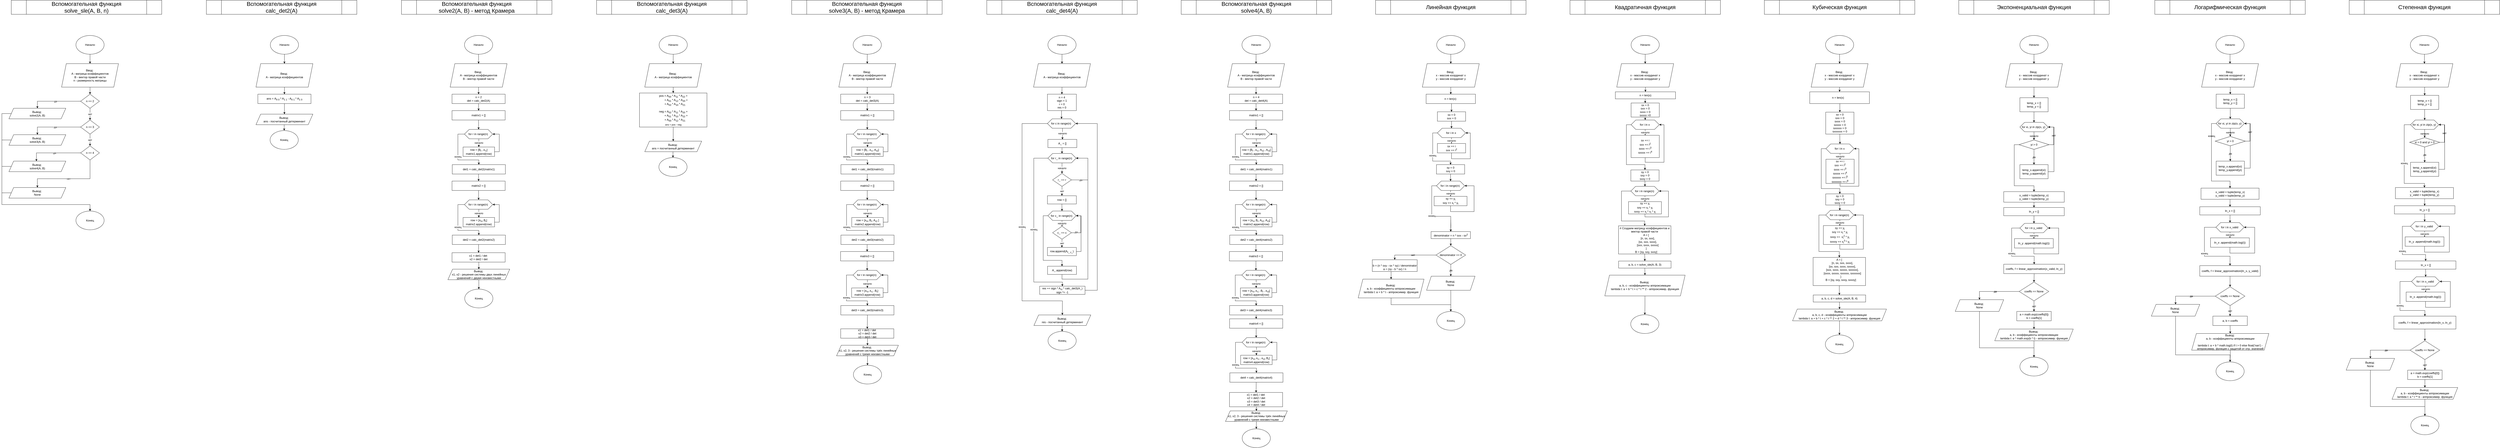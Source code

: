 <mxfile version="27.1.3">
  <diagram id="C5RBs43oDa-KdzZeNtuy" name="Page-1">
    <mxGraphModel dx="9557" dy="1838" grid="1" gridSize="10" guides="1" tooltips="1" connect="1" arrows="1" fold="1" page="1" pageScale="1" pageWidth="827" pageHeight="1169" background="light-dark(#FFFFFF,#FFFFFF)" math="0" shadow="0" adaptiveColors="none">
      <root>
        <mxCell id="WIyWlLk6GJQsqaUBKTNV-0" />
        <mxCell id="WIyWlLk6GJQsqaUBKTNV-1" parent="WIyWlLk6GJQsqaUBKTNV-0" />
        <mxCell id="51UxxBx0Z1BHm58FAGmD-0" value="&lt;span style=&quot;font-size: 24px;&quot;&gt;Линейная функция&lt;/span&gt;" style="shape=process;whiteSpace=wrap;html=1;backgroundOutline=1;labelBackgroundColor=none;" parent="WIyWlLk6GJQsqaUBKTNV-1" vertex="1">
          <mxGeometry x="94" width="640" height="60" as="geometry" />
        </mxCell>
        <mxCell id="51UxxBx0Z1BHm58FAGmD-1" style="edgeStyle=orthogonalEdgeStyle;rounded=0;orthogonalLoop=1;jettySize=auto;html=1;exitX=0.5;exitY=1;exitDx=0;exitDy=0;entryX=0.5;entryY=0;entryDx=0;entryDy=0;labelBackgroundColor=none;fontColor=default;" parent="WIyWlLk6GJQsqaUBKTNV-1" source="51UxxBx0Z1BHm58FAGmD-2" target="51UxxBx0Z1BHm58FAGmD-4" edge="1">
          <mxGeometry relative="1" as="geometry" />
        </mxCell>
        <mxCell id="51UxxBx0Z1BHm58FAGmD-2" value="Начало" style="ellipse;whiteSpace=wrap;html=1;labelBackgroundColor=none;" parent="WIyWlLk6GJQsqaUBKTNV-1" vertex="1">
          <mxGeometry x="354" y="150" width="120" height="80" as="geometry" />
        </mxCell>
        <mxCell id="51UxxBx0Z1BHm58FAGmD-3" style="edgeStyle=orthogonalEdgeStyle;rounded=0;orthogonalLoop=1;jettySize=auto;html=1;exitX=0.5;exitY=1;exitDx=0;exitDy=0;entryX=0.5;entryY=0;entryDx=0;entryDy=0;labelBackgroundColor=none;fontColor=default;" parent="WIyWlLk6GJQsqaUBKTNV-1" source="51UxxBx0Z1BHm58FAGmD-4" target="51UxxBx0Z1BHm58FAGmD-6" edge="1">
          <mxGeometry relative="1" as="geometry" />
        </mxCell>
        <mxCell id="51UxxBx0Z1BHm58FAGmD-4" value="Ввод:&amp;nbsp;&lt;div&gt;x - массив координат x&lt;/div&gt;&lt;div&gt;y - массив координат y&lt;/div&gt;" style="shape=parallelogram;perimeter=parallelogramPerimeter;whiteSpace=wrap;html=1;fixedSize=1;labelBackgroundColor=none;" parent="WIyWlLk6GJQsqaUBKTNV-1" vertex="1">
          <mxGeometry x="293" y="270" width="242" height="100" as="geometry" />
        </mxCell>
        <mxCell id="o6Sg5S17s14pTqHB7In_-7" style="edgeStyle=orthogonalEdgeStyle;rounded=0;orthogonalLoop=1;jettySize=auto;html=1;exitX=0.5;exitY=1;exitDx=0;exitDy=0;entryX=0.5;entryY=0;entryDx=0;entryDy=0;" parent="WIyWlLk6GJQsqaUBKTNV-1" source="51UxxBx0Z1BHm58FAGmD-6" target="o6Sg5S17s14pTqHB7In_-1" edge="1">
          <mxGeometry relative="1" as="geometry" />
        </mxCell>
        <mxCell id="51UxxBx0Z1BHm58FAGmD-6" value="n = len(x)&amp;nbsp;" style="rounded=0;whiteSpace=wrap;html=1;labelBackgroundColor=none;" parent="WIyWlLk6GJQsqaUBKTNV-1" vertex="1">
          <mxGeometry x="309" y="400" width="209.75" height="40" as="geometry" />
        </mxCell>
        <mxCell id="51UxxBx0Z1BHm58FAGmD-17" style="edgeStyle=orthogonalEdgeStyle;rounded=0;orthogonalLoop=1;jettySize=auto;html=1;exitX=0.5;exitY=1;exitDx=0;exitDy=0;entryX=0.5;entryY=0;entryDx=0;entryDy=0;labelBackgroundColor=none;fontColor=default;" parent="WIyWlLk6GJQsqaUBKTNV-1" source="51UxxBx0Z1BHm58FAGmD-11" target="51UxxBx0Z1BHm58FAGmD-16" edge="1">
          <mxGeometry relative="1" as="geometry" />
        </mxCell>
        <mxCell id="51UxxBx0Z1BHm58FAGmD-11" value="denominator = n * sxx - sx&lt;sup&gt;2&lt;/sup&gt;" style="rounded=0;whiteSpace=wrap;html=1;labelBackgroundColor=none;" parent="WIyWlLk6GJQsqaUBKTNV-1" vertex="1">
          <mxGeometry x="330" y="985" width="167.5" height="30" as="geometry" />
        </mxCell>
        <mxCell id="51UxxBx0Z1BHm58FAGmD-12" style="edgeStyle=orthogonalEdgeStyle;rounded=0;orthogonalLoop=1;jettySize=auto;html=1;exitX=0.5;exitY=1;exitDx=0;exitDy=0;entryX=0.5;entryY=0;entryDx=0;entryDy=0;labelBackgroundColor=none;fontColor=default;" parent="WIyWlLk6GJQsqaUBKTNV-1" source="51UxxBx0Z1BHm58FAGmD-13" target="51UxxBx0Z1BHm58FAGmD-14" edge="1">
          <mxGeometry relative="1" as="geometry" />
        </mxCell>
        <mxCell id="51UxxBx0Z1BHm58FAGmD-13" value="Вывод:&amp;nbsp;&lt;br&gt;None" style="shape=parallelogram;perimeter=parallelogramPerimeter;whiteSpace=wrap;html=1;fixedSize=1;labelBackgroundColor=none;" parent="WIyWlLk6GJQsqaUBKTNV-1" vertex="1">
          <mxGeometry x="311" y="1175" width="206" height="60" as="geometry" />
        </mxCell>
        <mxCell id="51UxxBx0Z1BHm58FAGmD-14" value="Конец" style="ellipse;whiteSpace=wrap;html=1;labelBackgroundColor=none;" parent="WIyWlLk6GJQsqaUBKTNV-1" vertex="1">
          <mxGeometry x="354" y="1325" width="120" height="80" as="geometry" />
        </mxCell>
        <mxCell id="51UxxBx0Z1BHm58FAGmD-18" value="да" style="edgeStyle=orthogonalEdgeStyle;rounded=0;orthogonalLoop=1;jettySize=auto;html=1;exitX=0.5;exitY=1;exitDx=0;exitDy=0;entryX=0.5;entryY=0;entryDx=0;entryDy=0;labelBackgroundColor=none;fontColor=default;" parent="WIyWlLk6GJQsqaUBKTNV-1" source="51UxxBx0Z1BHm58FAGmD-16" target="51UxxBx0Z1BHm58FAGmD-13" edge="1">
          <mxGeometry relative="1" as="geometry" />
        </mxCell>
        <mxCell id="51UxxBx0Z1BHm58FAGmD-20" value="нет" style="edgeStyle=orthogonalEdgeStyle;rounded=0;orthogonalLoop=1;jettySize=auto;html=1;exitX=0;exitY=0.5;exitDx=0;exitDy=0;entryX=0.5;entryY=0;entryDx=0;entryDy=0;labelBackgroundColor=none;fontColor=default;" parent="WIyWlLk6GJQsqaUBKTNV-1" source="51UxxBx0Z1BHm58FAGmD-16" target="51UxxBx0Z1BHm58FAGmD-19" edge="1">
          <mxGeometry relative="1" as="geometry" />
        </mxCell>
        <mxCell id="51UxxBx0Z1BHm58FAGmD-16" value="denominator == 0" style="rhombus;whiteSpace=wrap;html=1;labelBackgroundColor=none;" parent="WIyWlLk6GJQsqaUBKTNV-1" vertex="1">
          <mxGeometry x="351" y="1045" width="126" height="80" as="geometry" />
        </mxCell>
        <mxCell id="51UxxBx0Z1BHm58FAGmD-22" style="edgeStyle=orthogonalEdgeStyle;rounded=0;orthogonalLoop=1;jettySize=auto;html=1;exitX=0.5;exitY=1;exitDx=0;exitDy=0;entryX=0.5;entryY=0;entryDx=0;entryDy=0;labelBackgroundColor=none;fontColor=default;" parent="WIyWlLk6GJQsqaUBKTNV-1" source="51UxxBx0Z1BHm58FAGmD-19" target="51UxxBx0Z1BHm58FAGmD-21" edge="1">
          <mxGeometry relative="1" as="geometry" />
        </mxCell>
        <mxCell id="51UxxBx0Z1BHm58FAGmD-19" value="&lt;div&gt;&lt;br&gt;&lt;/div&gt;&lt;div&gt;b = (n * sxy - sx * sy) / denominator&lt;/div&gt;&lt;div&gt;a = (sy - b * sx) / n&lt;/div&gt;" style="rounded=0;whiteSpace=wrap;html=1;labelBackgroundColor=none;" parent="WIyWlLk6GJQsqaUBKTNV-1" vertex="1">
          <mxGeometry x="80" y="1105" width="191" height="50" as="geometry" />
        </mxCell>
        <mxCell id="51UxxBx0Z1BHm58FAGmD-23" style="edgeStyle=orthogonalEdgeStyle;rounded=0;orthogonalLoop=1;jettySize=auto;html=1;exitX=0.5;exitY=1;exitDx=0;exitDy=0;entryX=0.5;entryY=0;entryDx=0;entryDy=0;labelBackgroundColor=none;fontColor=default;" parent="WIyWlLk6GJQsqaUBKTNV-1" source="51UxxBx0Z1BHm58FAGmD-21" target="51UxxBx0Z1BHm58FAGmD-14" edge="1">
          <mxGeometry relative="1" as="geometry" />
        </mxCell>
        <mxCell id="51UxxBx0Z1BHm58FAGmD-21" value="Вывод:&amp;nbsp;&lt;br&gt;a, b - коэффициенты аппроксимации&lt;div&gt;lambda t: a + b * t - аппроксимир. функция&lt;/div&gt;" style="shape=parallelogram;perimeter=parallelogramPerimeter;whiteSpace=wrap;html=1;fixedSize=1;labelBackgroundColor=none;" parent="WIyWlLk6GJQsqaUBKTNV-1" vertex="1">
          <mxGeometry x="20" y="1187.5" width="280" height="80" as="geometry" />
        </mxCell>
        <mxCell id="51UxxBx0Z1BHm58FAGmD-24" value="&lt;span style=&quot;font-size: 24px;&quot;&gt;Квадратичная функция&lt;/span&gt;" style="shape=process;whiteSpace=wrap;html=1;backgroundOutline=1;labelBackgroundColor=none;" parent="WIyWlLk6GJQsqaUBKTNV-1" vertex="1">
          <mxGeometry x="921" width="640" height="60" as="geometry" />
        </mxCell>
        <mxCell id="51UxxBx0Z1BHm58FAGmD-25" style="edgeStyle=orthogonalEdgeStyle;rounded=0;orthogonalLoop=1;jettySize=auto;html=1;exitX=0.5;exitY=1;exitDx=0;exitDy=0;entryX=0.5;entryY=0;entryDx=0;entryDy=0;labelBackgroundColor=none;fontColor=default;" parent="WIyWlLk6GJQsqaUBKTNV-1" source="51UxxBx0Z1BHm58FAGmD-26" target="51UxxBx0Z1BHm58FAGmD-28" edge="1">
          <mxGeometry relative="1" as="geometry" />
        </mxCell>
        <mxCell id="51UxxBx0Z1BHm58FAGmD-26" value="Начало" style="ellipse;whiteSpace=wrap;html=1;labelBackgroundColor=none;" parent="WIyWlLk6GJQsqaUBKTNV-1" vertex="1">
          <mxGeometry x="1181" y="150" width="120" height="80" as="geometry" />
        </mxCell>
        <mxCell id="51UxxBx0Z1BHm58FAGmD-27" style="edgeStyle=orthogonalEdgeStyle;rounded=0;orthogonalLoop=1;jettySize=auto;html=1;exitX=0.5;exitY=1;exitDx=0;exitDy=0;entryX=0.5;entryY=0;entryDx=0;entryDy=0;labelBackgroundColor=none;fontColor=default;" parent="WIyWlLk6GJQsqaUBKTNV-1" source="51UxxBx0Z1BHm58FAGmD-28" target="51UxxBx0Z1BHm58FAGmD-30" edge="1">
          <mxGeometry relative="1" as="geometry" />
        </mxCell>
        <mxCell id="51UxxBx0Z1BHm58FAGmD-28" value="Ввод:&amp;nbsp;&lt;div&gt;x - массив координат x&lt;/div&gt;&lt;div&gt;y - массив координат y&lt;/div&gt;" style="shape=parallelogram;perimeter=parallelogramPerimeter;whiteSpace=wrap;html=1;fixedSize=1;labelBackgroundColor=none;" parent="WIyWlLk6GJQsqaUBKTNV-1" vertex="1">
          <mxGeometry x="1120" y="270" width="242" height="100" as="geometry" />
        </mxCell>
        <mxCell id="o6Sg5S17s14pTqHB7In_-35" style="edgeStyle=orthogonalEdgeStyle;rounded=0;orthogonalLoop=1;jettySize=auto;html=1;exitX=0.5;exitY=1;exitDx=0;exitDy=0;entryX=0.5;entryY=0;entryDx=0;entryDy=0;" parent="WIyWlLk6GJQsqaUBKTNV-1" source="51UxxBx0Z1BHm58FAGmD-30" target="o6Sg5S17s14pTqHB7In_-22" edge="1">
          <mxGeometry relative="1" as="geometry" />
        </mxCell>
        <mxCell id="51UxxBx0Z1BHm58FAGmD-30" value="&lt;div&gt;n = len(x)&lt;/div&gt;" style="rounded=0;whiteSpace=wrap;html=1;labelBackgroundColor=none;" parent="WIyWlLk6GJQsqaUBKTNV-1" vertex="1">
          <mxGeometry x="1114" y="390" width="256" height="30" as="geometry" />
        </mxCell>
        <mxCell id="51UxxBx0Z1BHm58FAGmD-45" style="edgeStyle=orthogonalEdgeStyle;rounded=0;orthogonalLoop=1;jettySize=auto;html=1;exitX=0.5;exitY=1;exitDx=0;exitDy=0;entryX=0.5;entryY=0;entryDx=0;entryDy=0;labelBackgroundColor=none;fontColor=default;" parent="WIyWlLk6GJQsqaUBKTNV-1" source="51UxxBx0Z1BHm58FAGmD-32" target="51UxxBx0Z1BHm58FAGmD-44" edge="1">
          <mxGeometry relative="1" as="geometry" />
        </mxCell>
        <mxCell id="51UxxBx0Z1BHm58FAGmD-32" value="&lt;div&gt;# Создаем матрицу коэффициентов и вектор правой части&lt;/div&gt;&lt;div&gt;&amp;nbsp; &amp;nbsp; A = [&lt;/div&gt;&lt;div&gt;&amp;nbsp; &amp;nbsp; &amp;nbsp; &amp;nbsp; [n, sx, sxx],&lt;/div&gt;&lt;div&gt;&amp;nbsp; &amp;nbsp; &amp;nbsp; &amp;nbsp; [sx, sxx, sxxx],&lt;/div&gt;&lt;div&gt;&amp;nbsp; &amp;nbsp; &amp;nbsp; &amp;nbsp; [sxx, sxxx, sxxxx]&lt;/div&gt;&lt;div&gt;&amp;nbsp; &amp;nbsp; ]&lt;/div&gt;&lt;div&gt;&amp;nbsp; &amp;nbsp; B = [sy, sxy, sxxy]&lt;/div&gt;" style="rounded=0;whiteSpace=wrap;html=1;labelBackgroundColor=none;" parent="WIyWlLk6GJQsqaUBKTNV-1" vertex="1">
          <mxGeometry x="1127.44" y="960.5" width="223" height="120" as="geometry" />
        </mxCell>
        <mxCell id="51UxxBx0Z1BHm58FAGmD-33" style="edgeStyle=orthogonalEdgeStyle;rounded=0;orthogonalLoop=1;jettySize=auto;html=1;exitX=0.5;exitY=1;exitDx=0;exitDy=0;entryX=0.5;entryY=0;entryDx=0;entryDy=0;labelBackgroundColor=none;fontColor=default;" parent="WIyWlLk6GJQsqaUBKTNV-1" source="51UxxBx0Z1BHm58FAGmD-34" target="51UxxBx0Z1BHm58FAGmD-35" edge="1">
          <mxGeometry relative="1" as="geometry" />
        </mxCell>
        <mxCell id="51UxxBx0Z1BHm58FAGmD-34" value="Вывод:&amp;nbsp;&lt;br&gt;a, b, c - коэффициенты аппроксимации&lt;div&gt;lambda t: a + b * t + c * t ** 2 -&amp;nbsp;&lt;span style=&quot;background-color: transparent; color: light-dark(rgb(0, 0, 0), rgb(255, 255, 255));&quot;&gt;аппроксимир. функция&lt;/span&gt;&lt;/div&gt;" style="shape=parallelogram;perimeter=parallelogramPerimeter;whiteSpace=wrap;html=1;fixedSize=1;labelBackgroundColor=none;" parent="WIyWlLk6GJQsqaUBKTNV-1" vertex="1">
          <mxGeometry x="1069.22" y="1170.5" width="341.56" height="88.5" as="geometry" />
        </mxCell>
        <mxCell id="51UxxBx0Z1BHm58FAGmD-35" value="Конец" style="ellipse;whiteSpace=wrap;html=1;labelBackgroundColor=none;" parent="WIyWlLk6GJQsqaUBKTNV-1" vertex="1">
          <mxGeometry x="1179.44" y="1339" width="120" height="80" as="geometry" />
        </mxCell>
        <mxCell id="51UxxBx0Z1BHm58FAGmD-46" style="edgeStyle=orthogonalEdgeStyle;rounded=0;orthogonalLoop=1;jettySize=auto;html=1;exitX=0.5;exitY=1;exitDx=0;exitDy=0;entryX=0.5;entryY=0;entryDx=0;entryDy=0;labelBackgroundColor=none;fontColor=default;" parent="WIyWlLk6GJQsqaUBKTNV-1" source="51UxxBx0Z1BHm58FAGmD-44" target="51UxxBx0Z1BHm58FAGmD-34" edge="1">
          <mxGeometry relative="1" as="geometry" />
        </mxCell>
        <mxCell id="51UxxBx0Z1BHm58FAGmD-44" value="a, b, c = solve_sle(A, B, 3)" style="rounded=0;whiteSpace=wrap;html=1;labelBackgroundColor=none;" parent="WIyWlLk6GJQsqaUBKTNV-1" vertex="1">
          <mxGeometry x="1127.94" y="1110.5" width="223" height="30" as="geometry" />
        </mxCell>
        <mxCell id="51UxxBx0Z1BHm58FAGmD-47" value="&lt;span style=&quot;font-size: 24px;&quot;&gt;Кубическая функция&lt;/span&gt;" style="shape=process;whiteSpace=wrap;html=1;backgroundOutline=1;labelBackgroundColor=none;" parent="WIyWlLk6GJQsqaUBKTNV-1" vertex="1">
          <mxGeometry x="1748" width="640" height="60" as="geometry" />
        </mxCell>
        <mxCell id="51UxxBx0Z1BHm58FAGmD-48" style="edgeStyle=orthogonalEdgeStyle;rounded=0;orthogonalLoop=1;jettySize=auto;html=1;exitX=0.5;exitY=1;exitDx=0;exitDy=0;entryX=0.5;entryY=0;entryDx=0;entryDy=0;labelBackgroundColor=none;fontColor=default;" parent="WIyWlLk6GJQsqaUBKTNV-1" source="51UxxBx0Z1BHm58FAGmD-49" target="51UxxBx0Z1BHm58FAGmD-51" edge="1">
          <mxGeometry relative="1" as="geometry" />
        </mxCell>
        <mxCell id="51UxxBx0Z1BHm58FAGmD-49" value="Начало" style="ellipse;whiteSpace=wrap;html=1;labelBackgroundColor=none;" parent="WIyWlLk6GJQsqaUBKTNV-1" vertex="1">
          <mxGeometry x="2008" y="150" width="120" height="80" as="geometry" />
        </mxCell>
        <mxCell id="51UxxBx0Z1BHm58FAGmD-50" style="edgeStyle=orthogonalEdgeStyle;rounded=0;orthogonalLoop=1;jettySize=auto;html=1;exitX=0.5;exitY=1;exitDx=0;exitDy=0;entryX=0.5;entryY=0;entryDx=0;entryDy=0;labelBackgroundColor=none;fontColor=default;" parent="WIyWlLk6GJQsqaUBKTNV-1" source="51UxxBx0Z1BHm58FAGmD-51" target="51UxxBx0Z1BHm58FAGmD-53" edge="1">
          <mxGeometry relative="1" as="geometry" />
        </mxCell>
        <mxCell id="51UxxBx0Z1BHm58FAGmD-51" value="Ввод:&amp;nbsp;&lt;div&gt;x - массив координат x&lt;/div&gt;&lt;div&gt;y - массив координат y&lt;/div&gt;" style="shape=parallelogram;perimeter=parallelogramPerimeter;whiteSpace=wrap;html=1;fixedSize=1;labelBackgroundColor=none;" parent="WIyWlLk6GJQsqaUBKTNV-1" vertex="1">
          <mxGeometry x="1947" y="270" width="242" height="100" as="geometry" />
        </mxCell>
        <mxCell id="zlXMLf5W7cz3R8Ic6oDX-16" style="edgeStyle=orthogonalEdgeStyle;rounded=0;orthogonalLoop=1;jettySize=auto;html=1;exitX=0.5;exitY=1;exitDx=0;exitDy=0;entryX=0.5;entryY=0;entryDx=0;entryDy=0;" edge="1" parent="WIyWlLk6GJQsqaUBKTNV-1" source="51UxxBx0Z1BHm58FAGmD-53" target="zlXMLf5W7cz3R8Ic6oDX-3">
          <mxGeometry relative="1" as="geometry" />
        </mxCell>
        <mxCell id="51UxxBx0Z1BHm58FAGmD-53" value="&lt;div&gt;n = len(x)&lt;span style=&quot;background-color: transparent; color: light-dark(rgb(0, 0, 0), rgb(255, 255, 255));&quot;&gt;&amp;nbsp; &amp;nbsp;&amp;nbsp;&lt;/span&gt;&lt;/div&gt;" style="rounded=0;whiteSpace=wrap;html=1;labelBackgroundColor=none;" parent="WIyWlLk6GJQsqaUBKTNV-1" vertex="1">
          <mxGeometry x="1941" y="390" width="253.87" height="50" as="geometry" />
        </mxCell>
        <mxCell id="51UxxBx0Z1BHm58FAGmD-54" style="edgeStyle=orthogonalEdgeStyle;rounded=0;orthogonalLoop=1;jettySize=auto;html=1;exitX=0.5;exitY=1;exitDx=0;exitDy=0;entryX=0.5;entryY=0;entryDx=0;entryDy=0;labelBackgroundColor=none;fontColor=default;" parent="WIyWlLk6GJQsqaUBKTNV-1" source="51UxxBx0Z1BHm58FAGmD-55" target="51UxxBx0Z1BHm58FAGmD-60" edge="1">
          <mxGeometry relative="1" as="geometry" />
        </mxCell>
        <mxCell id="51UxxBx0Z1BHm58FAGmD-55" value="&lt;div&gt;A = [&lt;/div&gt;&lt;div&gt;&amp;nbsp; &amp;nbsp; &amp;nbsp; &amp;nbsp; [n, sx, sxx, sxxx],&lt;/div&gt;&lt;div&gt;&amp;nbsp; &amp;nbsp; &amp;nbsp; &amp;nbsp; [sx, sxx, sxxx, sxxxx],&lt;/div&gt;&lt;div&gt;&amp;nbsp; &amp;nbsp; &amp;nbsp; &amp;nbsp; [sxx, sxxx, sxxxx, sxxxxx],&lt;/div&gt;&lt;div&gt;&amp;nbsp; &amp;nbsp; &amp;nbsp; &amp;nbsp; [sxxx, sxxxx, sxxxxx, sxxxxxx]&lt;/div&gt;&lt;div&gt;&amp;nbsp; &amp;nbsp; ]&lt;/div&gt;&lt;div&gt;&amp;nbsp; &amp;nbsp; B = [sy, sxy, sxxy, sxxxy]&lt;/div&gt;&lt;div&gt;&lt;br&gt;&lt;/div&gt;" style="rounded=0;whiteSpace=wrap;html=1;labelBackgroundColor=none;" parent="WIyWlLk6GJQsqaUBKTNV-1" vertex="1">
          <mxGeometry x="1955.31" y="1095" width="223" height="120" as="geometry" />
        </mxCell>
        <mxCell id="51UxxBx0Z1BHm58FAGmD-56" style="edgeStyle=orthogonalEdgeStyle;rounded=0;orthogonalLoop=1;jettySize=auto;html=1;exitX=0.5;exitY=1;exitDx=0;exitDy=0;entryX=0.5;entryY=0;entryDx=0;entryDy=0;labelBackgroundColor=none;fontColor=default;" parent="WIyWlLk6GJQsqaUBKTNV-1" source="51UxxBx0Z1BHm58FAGmD-57" target="51UxxBx0Z1BHm58FAGmD-58" edge="1">
          <mxGeometry relative="1" as="geometry" />
        </mxCell>
        <mxCell id="51UxxBx0Z1BHm58FAGmD-57" value="Вывод:&amp;nbsp;&lt;br&gt;a, b, c, d - коэффициенты аппроксимации&lt;div&gt;&lt;div&gt;lambda t: a + b * t + c * t ** 2 + d * t ** 3&amp;nbsp;&lt;span style=&quot;background-color: transparent; color: light-dark(rgb(0, 0, 0), rgb(255, 255, 255));&quot;&gt;-&amp;nbsp;&lt;/span&gt;&lt;span style=&quot;background-color: transparent; color: light-dark(rgb(0, 0, 0), rgb(255, 255, 255));&quot;&gt;аппроксимир. функция&lt;/span&gt;&lt;/div&gt;&lt;/div&gt;" style="shape=parallelogram;perimeter=parallelogramPerimeter;whiteSpace=wrap;html=1;fixedSize=1;labelBackgroundColor=none;" parent="WIyWlLk6GJQsqaUBKTNV-1" vertex="1">
          <mxGeometry x="1868" y="1315" width="399.36" height="50" as="geometry" />
        </mxCell>
        <mxCell id="51UxxBx0Z1BHm58FAGmD-58" value="Конец" style="ellipse;whiteSpace=wrap;html=1;labelBackgroundColor=none;" parent="WIyWlLk6GJQsqaUBKTNV-1" vertex="1">
          <mxGeometry x="2007.31" y="1425" width="120" height="80" as="geometry" />
        </mxCell>
        <mxCell id="51UxxBx0Z1BHm58FAGmD-59" style="edgeStyle=orthogonalEdgeStyle;rounded=0;orthogonalLoop=1;jettySize=auto;html=1;exitX=0.5;exitY=1;exitDx=0;exitDy=0;entryX=0.5;entryY=0;entryDx=0;entryDy=0;labelBackgroundColor=none;fontColor=default;" parent="WIyWlLk6GJQsqaUBKTNV-1" source="51UxxBx0Z1BHm58FAGmD-60" target="51UxxBx0Z1BHm58FAGmD-57" edge="1">
          <mxGeometry relative="1" as="geometry" />
        </mxCell>
        <mxCell id="51UxxBx0Z1BHm58FAGmD-60" value="a, b, c, d = solve_sle(A, B, 4)" style="rounded=0;whiteSpace=wrap;html=1;labelBackgroundColor=none;" parent="WIyWlLk6GJQsqaUBKTNV-1" vertex="1">
          <mxGeometry x="1955.81" y="1255" width="223" height="30" as="geometry" />
        </mxCell>
        <mxCell id="51UxxBx0Z1BHm58FAGmD-61" value="&lt;span style=&quot;font-size: 24px;&quot;&gt;Экспоненциальная функция&lt;/span&gt;" style="shape=process;whiteSpace=wrap;html=1;backgroundOutline=1;labelBackgroundColor=none;" parent="WIyWlLk6GJQsqaUBKTNV-1" vertex="1">
          <mxGeometry x="2575" width="640" height="60" as="geometry" />
        </mxCell>
        <mxCell id="51UxxBx0Z1BHm58FAGmD-62" style="edgeStyle=orthogonalEdgeStyle;rounded=0;orthogonalLoop=1;jettySize=auto;html=1;exitX=0.5;exitY=1;exitDx=0;exitDy=0;entryX=0.5;entryY=0;entryDx=0;entryDy=0;labelBackgroundColor=none;fontColor=default;" parent="WIyWlLk6GJQsqaUBKTNV-1" source="51UxxBx0Z1BHm58FAGmD-63" target="51UxxBx0Z1BHm58FAGmD-65" edge="1">
          <mxGeometry relative="1" as="geometry" />
        </mxCell>
        <mxCell id="51UxxBx0Z1BHm58FAGmD-63" value="Начало" style="ellipse;whiteSpace=wrap;html=1;labelBackgroundColor=none;" parent="WIyWlLk6GJQsqaUBKTNV-1" vertex="1">
          <mxGeometry x="2835" y="150" width="120" height="80" as="geometry" />
        </mxCell>
        <mxCell id="51UxxBx0Z1BHm58FAGmD-116" style="edgeStyle=orthogonalEdgeStyle;rounded=0;orthogonalLoop=1;jettySize=auto;html=1;exitX=0.5;exitY=1;exitDx=0;exitDy=0;entryX=0.5;entryY=0;entryDx=0;entryDy=0;labelBackgroundColor=none;fontColor=default;" parent="WIyWlLk6GJQsqaUBKTNV-1" source="51UxxBx0Z1BHm58FAGmD-65" target="51UxxBx0Z1BHm58FAGmD-115" edge="1">
          <mxGeometry relative="1" as="geometry" />
        </mxCell>
        <mxCell id="51UxxBx0Z1BHm58FAGmD-65" value="Ввод:&amp;nbsp;&lt;div&gt;x - массив координат x&lt;/div&gt;&lt;div&gt;y - массив координат y&lt;/div&gt;" style="shape=parallelogram;perimeter=parallelogramPerimeter;whiteSpace=wrap;html=1;fixedSize=1;labelBackgroundColor=none;" parent="WIyWlLk6GJQsqaUBKTNV-1" vertex="1">
          <mxGeometry x="2774" y="270" width="242" height="100" as="geometry" />
        </mxCell>
        <mxCell id="51UxxBx0Z1BHm58FAGmD-81" value="&lt;span style=&quot;font-size: 24px;&quot;&gt;Логарифмическая функция&lt;/span&gt;" style="shape=process;whiteSpace=wrap;html=1;backgroundOutline=1;labelBackgroundColor=none;" parent="WIyWlLk6GJQsqaUBKTNV-1" vertex="1">
          <mxGeometry x="3409" width="640" height="60" as="geometry" />
        </mxCell>
        <mxCell id="51UxxBx0Z1BHm58FAGmD-82" style="edgeStyle=orthogonalEdgeStyle;rounded=0;orthogonalLoop=1;jettySize=auto;html=1;exitX=0.5;exitY=1;exitDx=0;exitDy=0;entryX=0.5;entryY=0;entryDx=0;entryDy=0;labelBackgroundColor=none;fontColor=default;" parent="WIyWlLk6GJQsqaUBKTNV-1" source="51UxxBx0Z1BHm58FAGmD-83" target="51UxxBx0Z1BHm58FAGmD-85" edge="1">
          <mxGeometry relative="1" as="geometry" />
        </mxCell>
        <mxCell id="51UxxBx0Z1BHm58FAGmD-83" value="Начало" style="ellipse;whiteSpace=wrap;html=1;labelBackgroundColor=none;" parent="WIyWlLk6GJQsqaUBKTNV-1" vertex="1">
          <mxGeometry x="3669" y="150" width="120" height="80" as="geometry" />
        </mxCell>
        <mxCell id="51UxxBx0Z1BHm58FAGmD-142" style="edgeStyle=orthogonalEdgeStyle;rounded=0;orthogonalLoop=1;jettySize=auto;html=1;exitX=0.5;exitY=1;exitDx=0;exitDy=0;entryX=0.5;entryY=0;entryDx=0;entryDy=0;labelBackgroundColor=none;fontColor=default;" parent="WIyWlLk6GJQsqaUBKTNV-1" source="51UxxBx0Z1BHm58FAGmD-85" target="51UxxBx0Z1BHm58FAGmD-134" edge="1">
          <mxGeometry relative="1" as="geometry" />
        </mxCell>
        <mxCell id="51UxxBx0Z1BHm58FAGmD-85" value="Ввод:&amp;nbsp;&lt;div&gt;x - массив координат x&lt;/div&gt;&lt;div&gt;y - массив координат y&lt;/div&gt;" style="shape=parallelogram;perimeter=parallelogramPerimeter;whiteSpace=wrap;html=1;fixedSize=1;labelBackgroundColor=none;" parent="WIyWlLk6GJQsqaUBKTNV-1" vertex="1">
          <mxGeometry x="3608" y="270" width="242" height="100" as="geometry" />
        </mxCell>
        <mxCell id="o6Sg5S17s14pTqHB7In_-169" style="edgeStyle=orthogonalEdgeStyle;rounded=0;orthogonalLoop=1;jettySize=auto;html=1;exitX=0.5;exitY=1;exitDx=0;exitDy=0;entryX=0.5;entryY=0;entryDx=0;entryDy=0;" parent="WIyWlLk6GJQsqaUBKTNV-1" source="51UxxBx0Z1BHm58FAGmD-87" target="o6Sg5S17s14pTqHB7In_-168" edge="1">
          <mxGeometry relative="1" as="geometry" />
        </mxCell>
        <mxCell id="51UxxBx0Z1BHm58FAGmD-87" value="&lt;div&gt;&lt;span style=&quot;background-color: transparent; color: light-dark(rgb(0, 0, 0), rgb(255, 255, 255));&quot;&gt;x_valid = tuple(temp_x)&lt;/span&gt;&lt;/div&gt;&lt;div&gt;&lt;div&gt;y_valid = tuple(temp_y)&lt;/div&gt;&lt;/div&gt;" style="rounded=0;whiteSpace=wrap;html=1;labelBackgroundColor=none;" parent="WIyWlLk6GJQsqaUBKTNV-1" vertex="1">
          <mxGeometry x="3605.5" y="800" width="247" height="47.5" as="geometry" />
        </mxCell>
        <mxCell id="51UxxBx0Z1BHm58FAGmD-88" style="edgeStyle=orthogonalEdgeStyle;rounded=0;orthogonalLoop=1;jettySize=auto;html=1;exitX=0.5;exitY=1;exitDx=0;exitDy=0;entryX=0.5;entryY=0;entryDx=0;entryDy=0;labelBackgroundColor=none;fontColor=default;" parent="WIyWlLk6GJQsqaUBKTNV-1" source="51UxxBx0Z1BHm58FAGmD-89" target="51UxxBx0Z1BHm58FAGmD-90" edge="1">
          <mxGeometry relative="1" as="geometry" />
        </mxCell>
        <mxCell id="51UxxBx0Z1BHm58FAGmD-89" value="Вывод:&amp;nbsp;&lt;br&gt;a, b - коэффициенты аппроксимации&lt;div&gt;&lt;br&gt;&lt;div&gt;lambda t: a + b * math.log(t) if t &amp;gt; 0 else float(&#39;nan&#39;) -&amp;nbsp;&lt;span style=&quot;background-color: transparent; color: light-dark(rgb(0, 0, 0), rgb(255, 255, 255));&quot;&gt;аппроксимир. функция с защитой от отр. значений&lt;/span&gt;&lt;span style=&quot;background-color: transparent; color: light-dark(rgb(0, 0, 0), rgb(255, 255, 255));&quot;&gt;&amp;nbsp;&lt;/span&gt;&lt;/div&gt;&lt;/div&gt;" style="shape=parallelogram;perimeter=parallelogramPerimeter;whiteSpace=wrap;html=1;fixedSize=1;labelBackgroundColor=none;" parent="WIyWlLk6GJQsqaUBKTNV-1" vertex="1">
          <mxGeometry x="3565.83" y="1419" width="328.34" height="71" as="geometry" />
        </mxCell>
        <mxCell id="51UxxBx0Z1BHm58FAGmD-90" value="Конец" style="ellipse;whiteSpace=wrap;html=1;labelBackgroundColor=none;" parent="WIyWlLk6GJQsqaUBKTNV-1" vertex="1">
          <mxGeometry x="3669.25" y="1540" width="120" height="80" as="geometry" />
        </mxCell>
        <mxCell id="51UxxBx0Z1BHm58FAGmD-91" style="edgeStyle=orthogonalEdgeStyle;rounded=0;orthogonalLoop=1;jettySize=auto;html=1;exitX=0.5;exitY=1;exitDx=0;exitDy=0;entryX=0.5;entryY=0;entryDx=0;entryDy=0;labelBackgroundColor=none;fontColor=default;" parent="WIyWlLk6GJQsqaUBKTNV-1" source="51UxxBx0Z1BHm58FAGmD-92" target="51UxxBx0Z1BHm58FAGmD-89" edge="1">
          <mxGeometry relative="1" as="geometry" />
        </mxCell>
        <mxCell id="51UxxBx0Z1BHm58FAGmD-92" value="&lt;div&gt;a, b = coeffs&lt;/div&gt;" style="rounded=0;whiteSpace=wrap;html=1;labelBackgroundColor=none;" parent="WIyWlLk6GJQsqaUBKTNV-1" vertex="1">
          <mxGeometry x="3656" y="1345" width="146.5" height="40" as="geometry" />
        </mxCell>
        <mxCell id="51UxxBx0Z1BHm58FAGmD-93" value="да" style="edgeStyle=orthogonalEdgeStyle;rounded=0;orthogonalLoop=1;jettySize=auto;html=1;exitX=0;exitY=0.5;exitDx=0;exitDy=0;entryX=0.5;entryY=0;entryDx=0;entryDy=0;labelBackgroundColor=none;fontColor=default;" parent="WIyWlLk6GJQsqaUBKTNV-1" source="51UxxBx0Z1BHm58FAGmD-95" target="51UxxBx0Z1BHm58FAGmD-97" edge="1">
          <mxGeometry relative="1" as="geometry" />
        </mxCell>
        <mxCell id="51UxxBx0Z1BHm58FAGmD-94" value="нет" style="edgeStyle=orthogonalEdgeStyle;rounded=0;orthogonalLoop=1;jettySize=auto;html=1;exitX=0.5;exitY=1;exitDx=0;exitDy=0;entryX=0.5;entryY=0;entryDx=0;entryDy=0;labelBackgroundColor=none;fontColor=default;" parent="WIyWlLk6GJQsqaUBKTNV-1" source="51UxxBx0Z1BHm58FAGmD-95" target="51UxxBx0Z1BHm58FAGmD-92" edge="1">
          <mxGeometry relative="1" as="geometry" />
        </mxCell>
        <mxCell id="51UxxBx0Z1BHm58FAGmD-95" value="coeffs == None" style="rhombus;whiteSpace=wrap;html=1;labelBackgroundColor=none;" parent="WIyWlLk6GJQsqaUBKTNV-1" vertex="1">
          <mxGeometry x="3666.25" y="1220" width="126" height="80" as="geometry" />
        </mxCell>
        <mxCell id="51UxxBx0Z1BHm58FAGmD-96" style="edgeStyle=orthogonalEdgeStyle;rounded=0;orthogonalLoop=1;jettySize=auto;html=1;exitX=0.5;exitY=1;exitDx=0;exitDy=0;entryX=0.5;entryY=0;entryDx=0;entryDy=0;labelBackgroundColor=none;fontColor=default;" parent="WIyWlLk6GJQsqaUBKTNV-1" source="51UxxBx0Z1BHm58FAGmD-97" target="51UxxBx0Z1BHm58FAGmD-90" edge="1">
          <mxGeometry relative="1" as="geometry">
            <Array as="points">
              <mxPoint x="3497" y="1510" />
              <mxPoint x="3729" y="1510" />
            </Array>
          </mxGeometry>
        </mxCell>
        <mxCell id="51UxxBx0Z1BHm58FAGmD-97" value="Вывод:&amp;nbsp;&lt;br&gt;None" style="shape=parallelogram;perimeter=parallelogramPerimeter;whiteSpace=wrap;html=1;fixedSize=1;labelBackgroundColor=none;" parent="WIyWlLk6GJQsqaUBKTNV-1" vertex="1">
          <mxGeometry x="3394.25" y="1295" width="206" height="50" as="geometry" />
        </mxCell>
        <mxCell id="51UxxBx0Z1BHm58FAGmD-98" value="&lt;span style=&quot;font-size: 24px;&quot;&gt;Степенная функция&lt;/span&gt;" style="shape=process;whiteSpace=wrap;html=1;backgroundOutline=1;labelBackgroundColor=none;" parent="WIyWlLk6GJQsqaUBKTNV-1" vertex="1">
          <mxGeometry x="4236" width="640" height="60" as="geometry" />
        </mxCell>
        <mxCell id="51UxxBx0Z1BHm58FAGmD-99" style="edgeStyle=orthogonalEdgeStyle;rounded=0;orthogonalLoop=1;jettySize=auto;html=1;exitX=0.5;exitY=1;exitDx=0;exitDy=0;entryX=0.5;entryY=0;entryDx=0;entryDy=0;labelBackgroundColor=none;fontColor=default;" parent="WIyWlLk6GJQsqaUBKTNV-1" source="51UxxBx0Z1BHm58FAGmD-100" target="51UxxBx0Z1BHm58FAGmD-102" edge="1">
          <mxGeometry relative="1" as="geometry" />
        </mxCell>
        <mxCell id="51UxxBx0Z1BHm58FAGmD-100" value="Начало" style="ellipse;whiteSpace=wrap;html=1;labelBackgroundColor=none;" parent="WIyWlLk6GJQsqaUBKTNV-1" vertex="1">
          <mxGeometry x="4496" y="150" width="120" height="80" as="geometry" />
        </mxCell>
        <mxCell id="51UxxBx0Z1BHm58FAGmD-154" style="edgeStyle=orthogonalEdgeStyle;rounded=0;orthogonalLoop=1;jettySize=auto;html=1;exitX=0.5;exitY=1;exitDx=0;exitDy=0;entryX=0.5;entryY=0;entryDx=0;entryDy=0;labelBackgroundColor=none;fontColor=default;" parent="WIyWlLk6GJQsqaUBKTNV-1" source="51UxxBx0Z1BHm58FAGmD-102" target="51UxxBx0Z1BHm58FAGmD-145" edge="1">
          <mxGeometry relative="1" as="geometry" />
        </mxCell>
        <mxCell id="51UxxBx0Z1BHm58FAGmD-102" value="Ввод:&amp;nbsp;&lt;div&gt;x - массив координат x&lt;/div&gt;&lt;div&gt;y - массив координат y&lt;/div&gt;" style="shape=parallelogram;perimeter=parallelogramPerimeter;whiteSpace=wrap;html=1;fixedSize=1;labelBackgroundColor=none;" parent="WIyWlLk6GJQsqaUBKTNV-1" vertex="1">
          <mxGeometry x="4435" y="270" width="242" height="100" as="geometry" />
        </mxCell>
        <mxCell id="51UxxBx0Z1BHm58FAGmD-103" style="edgeStyle=orthogonalEdgeStyle;rounded=0;orthogonalLoop=1;jettySize=auto;html=1;exitX=0.5;exitY=1;exitDx=0;exitDy=0;entryX=0.5;entryY=0;entryDx=0;entryDy=0;labelBackgroundColor=none;fontColor=default;" parent="WIyWlLk6GJQsqaUBKTNV-1" source="51UxxBx0Z1BHm58FAGmD-104" target="51UxxBx0Z1BHm58FAGmD-112" edge="1">
          <mxGeometry relative="1" as="geometry">
            <mxPoint x="4558" y="1470" as="targetPoint" />
          </mxGeometry>
        </mxCell>
        <mxCell id="51UxxBx0Z1BHm58FAGmD-104" value="&lt;div&gt;&lt;span style=&quot;background-color: transparent; color: light-dark(rgb(0, 0, 0), rgb(255, 255, 255));&quot;&gt;coeffs, f = linear_approximation(ln_x, ln_y)&lt;/span&gt;&lt;/div&gt;" style="rounded=0;whiteSpace=wrap;html=1;labelBackgroundColor=none;" parent="WIyWlLk6GJQsqaUBKTNV-1" vertex="1">
          <mxGeometry x="4426" y="1345" width="264" height="55" as="geometry" />
        </mxCell>
        <mxCell id="51UxxBx0Z1BHm58FAGmD-105" style="edgeStyle=orthogonalEdgeStyle;rounded=0;orthogonalLoop=1;jettySize=auto;html=1;exitX=0.5;exitY=1;exitDx=0;exitDy=0;entryX=0.5;entryY=0;entryDx=0;entryDy=0;labelBackgroundColor=none;fontColor=default;" parent="WIyWlLk6GJQsqaUBKTNV-1" source="51UxxBx0Z1BHm58FAGmD-106" target="51UxxBx0Z1BHm58FAGmD-107" edge="1">
          <mxGeometry relative="1" as="geometry" />
        </mxCell>
        <mxCell id="51UxxBx0Z1BHm58FAGmD-106" value="Вывод:&amp;nbsp;&lt;br&gt;a, b - коэффициенты аппроксимации&lt;div&gt;lambda t: a * t ** b&amp;nbsp;&lt;span style=&quot;background-color: transparent; color: light-dark(rgb(0, 0, 0), rgb(255, 255, 255));&quot;&gt;-&amp;nbsp;&lt;/span&gt;&lt;span style=&quot;background-color: transparent; color: light-dark(rgb(0, 0, 0), rgb(255, 255, 255));&quot;&gt;аппроксимир. функция&lt;/span&gt;&lt;/div&gt;" style="shape=parallelogram;perimeter=parallelogramPerimeter;whiteSpace=wrap;html=1;fixedSize=1;labelBackgroundColor=none;" parent="WIyWlLk6GJQsqaUBKTNV-1" vertex="1">
          <mxGeometry x="4418.25" y="1649" width="279.5" height="50" as="geometry" />
        </mxCell>
        <mxCell id="51UxxBx0Z1BHm58FAGmD-107" value="Конец" style="ellipse;whiteSpace=wrap;html=1;labelBackgroundColor=none;" parent="WIyWlLk6GJQsqaUBKTNV-1" vertex="1">
          <mxGeometry x="4498" y="1770" width="120" height="80" as="geometry" />
        </mxCell>
        <mxCell id="51UxxBx0Z1BHm58FAGmD-108" style="edgeStyle=orthogonalEdgeStyle;rounded=0;orthogonalLoop=1;jettySize=auto;html=1;exitX=0.5;exitY=1;exitDx=0;exitDy=0;entryX=0.5;entryY=0;entryDx=0;entryDy=0;labelBackgroundColor=none;fontColor=default;" parent="WIyWlLk6GJQsqaUBKTNV-1" source="51UxxBx0Z1BHm58FAGmD-109" target="51UxxBx0Z1BHm58FAGmD-106" edge="1">
          <mxGeometry relative="1" as="geometry" />
        </mxCell>
        <mxCell id="51UxxBx0Z1BHm58FAGmD-109" value="&lt;div&gt;a = math.exp(coeffs[0])&lt;/div&gt;&lt;div&gt;b = coeffs[1]&lt;/div&gt;" style="rounded=0;whiteSpace=wrap;html=1;labelBackgroundColor=none;" parent="WIyWlLk6GJQsqaUBKTNV-1" vertex="1">
          <mxGeometry x="4484.75" y="1575" width="146.5" height="40" as="geometry" />
        </mxCell>
        <mxCell id="51UxxBx0Z1BHm58FAGmD-110" value="да" style="edgeStyle=orthogonalEdgeStyle;rounded=0;orthogonalLoop=1;jettySize=auto;html=1;exitX=0;exitY=0.5;exitDx=0;exitDy=0;entryX=0.5;entryY=0;entryDx=0;entryDy=0;labelBackgroundColor=none;fontColor=default;" parent="WIyWlLk6GJQsqaUBKTNV-1" source="51UxxBx0Z1BHm58FAGmD-112" target="51UxxBx0Z1BHm58FAGmD-114" edge="1">
          <mxGeometry relative="1" as="geometry" />
        </mxCell>
        <mxCell id="51UxxBx0Z1BHm58FAGmD-111" value="нет" style="edgeStyle=orthogonalEdgeStyle;rounded=0;orthogonalLoop=1;jettySize=auto;html=1;exitX=0.5;exitY=1;exitDx=0;exitDy=0;entryX=0.5;entryY=0;entryDx=0;entryDy=0;labelBackgroundColor=none;fontColor=default;" parent="WIyWlLk6GJQsqaUBKTNV-1" source="51UxxBx0Z1BHm58FAGmD-112" target="51UxxBx0Z1BHm58FAGmD-109" edge="1">
          <mxGeometry relative="1" as="geometry" />
        </mxCell>
        <mxCell id="51UxxBx0Z1BHm58FAGmD-112" value="coeffs == None" style="rhombus;whiteSpace=wrap;html=1;labelBackgroundColor=none;" parent="WIyWlLk6GJQsqaUBKTNV-1" vertex="1">
          <mxGeometry x="4495" y="1450" width="126" height="80" as="geometry" />
        </mxCell>
        <mxCell id="51UxxBx0Z1BHm58FAGmD-113" style="edgeStyle=orthogonalEdgeStyle;rounded=0;orthogonalLoop=1;jettySize=auto;html=1;exitX=0.5;exitY=1;exitDx=0;exitDy=0;entryX=0.5;entryY=0;entryDx=0;entryDy=0;labelBackgroundColor=none;fontColor=default;" parent="WIyWlLk6GJQsqaUBKTNV-1" source="51UxxBx0Z1BHm58FAGmD-114" target="51UxxBx0Z1BHm58FAGmD-107" edge="1">
          <mxGeometry relative="1" as="geometry">
            <Array as="points">
              <mxPoint x="4326" y="1730" />
              <mxPoint x="4558" y="1730" />
            </Array>
          </mxGeometry>
        </mxCell>
        <mxCell id="51UxxBx0Z1BHm58FAGmD-114" value="Вывод:&amp;nbsp;&lt;br&gt;None" style="shape=parallelogram;perimeter=parallelogramPerimeter;whiteSpace=wrap;html=1;fixedSize=1;labelBackgroundColor=none;" parent="WIyWlLk6GJQsqaUBKTNV-1" vertex="1">
          <mxGeometry x="4223" y="1525" width="206" height="50" as="geometry" />
        </mxCell>
        <mxCell id="51UxxBx0Z1BHm58FAGmD-118" style="edgeStyle=orthogonalEdgeStyle;rounded=0;orthogonalLoop=1;jettySize=auto;html=1;exitX=0.5;exitY=1;exitDx=0;exitDy=0;entryX=0.5;entryY=0;entryDx=0;entryDy=0;labelBackgroundColor=none;fontColor=default;" parent="WIyWlLk6GJQsqaUBKTNV-1" source="51UxxBx0Z1BHm58FAGmD-115" target="51UxxBx0Z1BHm58FAGmD-117" edge="1">
          <mxGeometry relative="1" as="geometry" />
        </mxCell>
        <mxCell id="51UxxBx0Z1BHm58FAGmD-115" value="&lt;div&gt;temp_x = []&lt;/div&gt;&lt;div&gt;temp_y = []&lt;/div&gt;" style="rounded=0;whiteSpace=wrap;html=1;labelBackgroundColor=none;" parent="WIyWlLk6GJQsqaUBKTNV-1" vertex="1">
          <mxGeometry x="2835" y="415" width="120" height="60" as="geometry" />
        </mxCell>
        <mxCell id="51UxxBx0Z1BHm58FAGmD-125" value="начало" style="edgeStyle=orthogonalEdgeStyle;rounded=0;orthogonalLoop=1;jettySize=auto;html=1;exitX=0.5;exitY=1;exitDx=0;exitDy=0;entryX=0.5;entryY=0;entryDx=0;entryDy=0;labelBackgroundColor=none;fontColor=default;" parent="WIyWlLk6GJQsqaUBKTNV-1" source="51UxxBx0Z1BHm58FAGmD-117" target="51UxxBx0Z1BHm58FAGmD-119" edge="1">
          <mxGeometry relative="1" as="geometry" />
        </mxCell>
        <mxCell id="51UxxBx0Z1BHm58FAGmD-117" value="for xi, yi in zip(x, y)&amp;nbsp;" style="shape=hexagon;perimeter=hexagonPerimeter2;whiteSpace=wrap;html=1;fixedSize=1;labelBackgroundColor=none;" parent="WIyWlLk6GJQsqaUBKTNV-1" vertex="1">
          <mxGeometry x="2835" y="520" width="120" height="40" as="geometry" />
        </mxCell>
        <mxCell id="51UxxBx0Z1BHm58FAGmD-127" value="да" style="edgeStyle=orthogonalEdgeStyle;rounded=0;orthogonalLoop=1;jettySize=auto;html=1;exitX=0.5;exitY=1;exitDx=0;exitDy=0;entryX=0.5;entryY=0;entryDx=0;entryDy=0;labelBackgroundColor=none;fontColor=default;" parent="WIyWlLk6GJQsqaUBKTNV-1" source="51UxxBx0Z1BHm58FAGmD-119" target="51UxxBx0Z1BHm58FAGmD-121" edge="1">
          <mxGeometry relative="1" as="geometry" />
        </mxCell>
        <mxCell id="51UxxBx0Z1BHm58FAGmD-128" value="нет" style="edgeStyle=orthogonalEdgeStyle;rounded=0;orthogonalLoop=1;jettySize=auto;html=1;exitX=1;exitY=0.5;exitDx=0;exitDy=0;entryX=1;entryY=0.5;entryDx=0;entryDy=0;labelBackgroundColor=none;fontColor=default;" parent="WIyWlLk6GJQsqaUBKTNV-1" source="51UxxBx0Z1BHm58FAGmD-119" target="51UxxBx0Z1BHm58FAGmD-117" edge="1">
          <mxGeometry relative="1" as="geometry" />
        </mxCell>
        <mxCell id="51UxxBx0Z1BHm58FAGmD-131" style="edgeStyle=orthogonalEdgeStyle;rounded=0;orthogonalLoop=1;jettySize=auto;html=1;exitX=0;exitY=0.5;exitDx=0;exitDy=0;entryX=0.5;entryY=0;entryDx=0;entryDy=0;labelBackgroundColor=none;fontColor=default;" parent="WIyWlLk6GJQsqaUBKTNV-1" source="51UxxBx0Z1BHm58FAGmD-119" target="51UxxBx0Z1BHm58FAGmD-130" edge="1">
          <mxGeometry relative="1" as="geometry">
            <Array as="points">
              <mxPoint x="2811" y="615" />
              <mxPoint x="2811" y="790" />
              <mxPoint x="2895" y="790" />
            </Array>
          </mxGeometry>
        </mxCell>
        <mxCell id="51UxxBx0Z1BHm58FAGmD-119" value="yi &amp;gt; 0" style="rhombus;whiteSpace=wrap;html=1;labelBackgroundColor=none;" parent="WIyWlLk6GJQsqaUBKTNV-1" vertex="1">
          <mxGeometry x="2831" y="595" width="128" height="40" as="geometry" />
        </mxCell>
        <mxCell id="51UxxBx0Z1BHm58FAGmD-129" style="edgeStyle=orthogonalEdgeStyle;rounded=0;orthogonalLoop=1;jettySize=auto;html=1;exitX=1;exitY=0.5;exitDx=0;exitDy=0;entryX=1;entryY=0.5;entryDx=0;entryDy=0;labelBackgroundColor=none;fontColor=default;" parent="WIyWlLk6GJQsqaUBKTNV-1" source="51UxxBx0Z1BHm58FAGmD-121" target="51UxxBx0Z1BHm58FAGmD-117" edge="1">
          <mxGeometry relative="1" as="geometry">
            <Array as="points">
              <mxPoint x="2980" y="730" />
              <mxPoint x="2980" y="540" />
            </Array>
          </mxGeometry>
        </mxCell>
        <mxCell id="51UxxBx0Z1BHm58FAGmD-121" value="&lt;div&gt;temp_x.append(xi)&lt;/div&gt;&lt;div&gt;temp_y.&lt;span style=&quot;background-color: transparent; color: light-dark(rgb(0, 0, 0), rgb(255, 255, 255));&quot;&gt;append(yi)&lt;/span&gt;&lt;/div&gt;" style="rounded=0;whiteSpace=wrap;html=1;labelBackgroundColor=none;" parent="WIyWlLk6GJQsqaUBKTNV-1" vertex="1">
          <mxGeometry x="2835" y="700" width="120" height="60" as="geometry" />
        </mxCell>
        <mxCell id="o6Sg5S17s14pTqHB7In_-157" style="edgeStyle=orthogonalEdgeStyle;rounded=0;orthogonalLoop=1;jettySize=auto;html=1;exitX=0.5;exitY=1;exitDx=0;exitDy=0;entryX=0.5;entryY=0;entryDx=0;entryDy=0;" parent="WIyWlLk6GJQsqaUBKTNV-1" source="51UxxBx0Z1BHm58FAGmD-130" target="o6Sg5S17s14pTqHB7In_-156" edge="1">
          <mxGeometry relative="1" as="geometry" />
        </mxCell>
        <mxCell id="51UxxBx0Z1BHm58FAGmD-130" value="&lt;div&gt;x_valid = tuple(temp_x)&lt;/div&gt;&lt;div&gt;y_valid = tuple(temp_y)&lt;/div&gt;" style="rounded=0;whiteSpace=wrap;html=1;labelBackgroundColor=none;" parent="WIyWlLk6GJQsqaUBKTNV-1" vertex="1">
          <mxGeometry x="2766.25" y="815" width="257.5" height="45" as="geometry" />
        </mxCell>
        <mxCell id="51UxxBx0Z1BHm58FAGmD-133" style="edgeStyle=orthogonalEdgeStyle;rounded=0;orthogonalLoop=1;jettySize=auto;html=1;exitX=0.5;exitY=1;exitDx=0;exitDy=0;entryX=0.5;entryY=0;entryDx=0;entryDy=0;labelBackgroundColor=none;fontColor=default;" parent="WIyWlLk6GJQsqaUBKTNV-1" source="51UxxBx0Z1BHm58FAGmD-134" target="51UxxBx0Z1BHm58FAGmD-136" edge="1">
          <mxGeometry relative="1" as="geometry" />
        </mxCell>
        <mxCell id="51UxxBx0Z1BHm58FAGmD-134" value="&lt;div&gt;temp_x = []&lt;/div&gt;&lt;div&gt;temp_y = []&lt;/div&gt;" style="rounded=0;whiteSpace=wrap;html=1;labelBackgroundColor=none;" parent="WIyWlLk6GJQsqaUBKTNV-1" vertex="1">
          <mxGeometry x="3670" y="400" width="120" height="60" as="geometry" />
        </mxCell>
        <mxCell id="51UxxBx0Z1BHm58FAGmD-135" value="начало" style="edgeStyle=orthogonalEdgeStyle;rounded=0;orthogonalLoop=1;jettySize=auto;html=1;exitX=0.5;exitY=1;exitDx=0;exitDy=0;entryX=0.5;entryY=0;entryDx=0;entryDy=0;labelBackgroundColor=none;fontColor=default;" parent="WIyWlLk6GJQsqaUBKTNV-1" source="51UxxBx0Z1BHm58FAGmD-136" target="51UxxBx0Z1BHm58FAGmD-139" edge="1">
          <mxGeometry relative="1" as="geometry" />
        </mxCell>
        <mxCell id="51UxxBx0Z1BHm58FAGmD-143" value="конец" style="edgeStyle=orthogonalEdgeStyle;rounded=0;orthogonalLoop=1;jettySize=auto;html=1;exitX=0;exitY=0.5;exitDx=0;exitDy=0;entryX=0.5;entryY=0;entryDx=0;entryDy=0;labelBackgroundColor=none;fontColor=default;" parent="WIyWlLk6GJQsqaUBKTNV-1" source="51UxxBx0Z1BHm58FAGmD-136" target="51UxxBx0Z1BHm58FAGmD-87" edge="1">
          <mxGeometry x="-0.612" relative="1" as="geometry">
            <Array as="points">
              <mxPoint x="3650" y="525" />
              <mxPoint x="3650" y="770" />
              <mxPoint x="3729" y="770" />
            </Array>
            <mxPoint as="offset" />
          </mxGeometry>
        </mxCell>
        <mxCell id="51UxxBx0Z1BHm58FAGmD-136" value="for xi, yi in zip(x, y)&amp;nbsp;" style="shape=hexagon;perimeter=hexagonPerimeter2;whiteSpace=wrap;html=1;fixedSize=1;labelBackgroundColor=none;" parent="WIyWlLk6GJQsqaUBKTNV-1" vertex="1">
          <mxGeometry x="3670" y="505" width="120" height="40" as="geometry" />
        </mxCell>
        <mxCell id="51UxxBx0Z1BHm58FAGmD-137" value="да" style="edgeStyle=orthogonalEdgeStyle;rounded=0;orthogonalLoop=1;jettySize=auto;html=1;exitX=0.5;exitY=1;exitDx=0;exitDy=0;entryX=0.5;entryY=0;entryDx=0;entryDy=0;labelBackgroundColor=none;fontColor=default;" parent="WIyWlLk6GJQsqaUBKTNV-1" source="51UxxBx0Z1BHm58FAGmD-139" target="51UxxBx0Z1BHm58FAGmD-141" edge="1">
          <mxGeometry relative="1" as="geometry" />
        </mxCell>
        <mxCell id="51UxxBx0Z1BHm58FAGmD-138" value="нет" style="edgeStyle=orthogonalEdgeStyle;rounded=0;orthogonalLoop=1;jettySize=auto;html=1;exitX=1;exitY=0.5;exitDx=0;exitDy=0;entryX=1;entryY=0.5;entryDx=0;entryDy=0;labelBackgroundColor=none;fontColor=default;" parent="WIyWlLk6GJQsqaUBKTNV-1" source="51UxxBx0Z1BHm58FAGmD-139" target="51UxxBx0Z1BHm58FAGmD-136" edge="1">
          <mxGeometry relative="1" as="geometry" />
        </mxCell>
        <mxCell id="51UxxBx0Z1BHm58FAGmD-139" value="yi &amp;gt; 0" style="rhombus;whiteSpace=wrap;html=1;labelBackgroundColor=none;" parent="WIyWlLk6GJQsqaUBKTNV-1" vertex="1">
          <mxGeometry x="3666" y="580" width="128" height="40" as="geometry" />
        </mxCell>
        <mxCell id="51UxxBx0Z1BHm58FAGmD-140" style="edgeStyle=orthogonalEdgeStyle;rounded=0;orthogonalLoop=1;jettySize=auto;html=1;exitX=1;exitY=0.5;exitDx=0;exitDy=0;entryX=1;entryY=0.5;entryDx=0;entryDy=0;labelBackgroundColor=none;fontColor=default;" parent="WIyWlLk6GJQsqaUBKTNV-1" source="51UxxBx0Z1BHm58FAGmD-141" target="51UxxBx0Z1BHm58FAGmD-136" edge="1">
          <mxGeometry relative="1" as="geometry">
            <Array as="points">
              <mxPoint x="3815" y="715" />
              <mxPoint x="3815" y="525" />
            </Array>
          </mxGeometry>
        </mxCell>
        <mxCell id="51UxxBx0Z1BHm58FAGmD-141" value="&lt;div&gt;temp_x.append(xi)&lt;/div&gt;&lt;div&gt;temp_y.&lt;span style=&quot;background-color: transparent; color: light-dark(rgb(0, 0, 0), rgb(255, 255, 255));&quot;&gt;append(yi)&lt;/span&gt;&lt;/div&gt;" style="rounded=0;whiteSpace=wrap;html=1;labelBackgroundColor=none;" parent="WIyWlLk6GJQsqaUBKTNV-1" vertex="1">
          <mxGeometry x="3670" y="685" width="120" height="60" as="geometry" />
        </mxCell>
        <mxCell id="51UxxBx0Z1BHm58FAGmD-144" style="edgeStyle=orthogonalEdgeStyle;rounded=0;orthogonalLoop=1;jettySize=auto;html=1;exitX=0.5;exitY=1;exitDx=0;exitDy=0;entryX=0.5;entryY=0;entryDx=0;entryDy=0;labelBackgroundColor=none;fontColor=default;" parent="WIyWlLk6GJQsqaUBKTNV-1" source="51UxxBx0Z1BHm58FAGmD-145" target="51UxxBx0Z1BHm58FAGmD-147" edge="1">
          <mxGeometry relative="1" as="geometry" />
        </mxCell>
        <mxCell id="51UxxBx0Z1BHm58FAGmD-145" value="&lt;div&gt;temp_x = []&lt;/div&gt;&lt;div&gt;temp_y = []&lt;/div&gt;" style="rounded=0;whiteSpace=wrap;html=1;labelBackgroundColor=none;" parent="WIyWlLk6GJQsqaUBKTNV-1" vertex="1">
          <mxGeometry x="4497" y="405" width="120" height="60" as="geometry" />
        </mxCell>
        <mxCell id="51UxxBx0Z1BHm58FAGmD-146" value="начало" style="edgeStyle=orthogonalEdgeStyle;rounded=0;orthogonalLoop=1;jettySize=auto;html=1;exitX=0.5;exitY=1;exitDx=0;exitDy=0;entryX=0.5;entryY=0;entryDx=0;entryDy=0;labelBackgroundColor=none;fontColor=default;" parent="WIyWlLk6GJQsqaUBKTNV-1" source="51UxxBx0Z1BHm58FAGmD-147" target="51UxxBx0Z1BHm58FAGmD-150" edge="1">
          <mxGeometry relative="1" as="geometry" />
        </mxCell>
        <mxCell id="o6Sg5S17s14pTqHB7In_-196" value="конец" style="edgeStyle=orthogonalEdgeStyle;rounded=0;orthogonalLoop=1;jettySize=auto;html=1;exitX=0;exitY=0.5;exitDx=0;exitDy=0;entryX=0.5;entryY=0;entryDx=0;entryDy=0;" parent="WIyWlLk6GJQsqaUBKTNV-1" source="51UxxBx0Z1BHm58FAGmD-147" target="o6Sg5S17s14pTqHB7In_-195" edge="1">
          <mxGeometry relative="1" as="geometry">
            <Array as="points">
              <mxPoint x="4470" y="530" />
              <mxPoint x="4470" y="780" />
              <mxPoint x="4556" y="780" />
            </Array>
          </mxGeometry>
        </mxCell>
        <mxCell id="51UxxBx0Z1BHm58FAGmD-147" value="for xi, yi in zip(x, y)&amp;nbsp;" style="shape=hexagon;perimeter=hexagonPerimeter2;whiteSpace=wrap;html=1;fixedSize=1;labelBackgroundColor=none;" parent="WIyWlLk6GJQsqaUBKTNV-1" vertex="1">
          <mxGeometry x="4497" y="510" width="120" height="40" as="geometry" />
        </mxCell>
        <mxCell id="51UxxBx0Z1BHm58FAGmD-148" value="да" style="edgeStyle=orthogonalEdgeStyle;rounded=0;orthogonalLoop=1;jettySize=auto;html=1;exitX=0.5;exitY=1;exitDx=0;exitDy=0;entryX=0.5;entryY=0;entryDx=0;entryDy=0;labelBackgroundColor=none;fontColor=default;" parent="WIyWlLk6GJQsqaUBKTNV-1" source="51UxxBx0Z1BHm58FAGmD-150" target="51UxxBx0Z1BHm58FAGmD-152" edge="1">
          <mxGeometry relative="1" as="geometry" />
        </mxCell>
        <mxCell id="51UxxBx0Z1BHm58FAGmD-149" value="нет" style="edgeStyle=orthogonalEdgeStyle;rounded=0;orthogonalLoop=1;jettySize=auto;html=1;exitX=1;exitY=0.5;exitDx=0;exitDy=0;entryX=1;entryY=0.5;entryDx=0;entryDy=0;labelBackgroundColor=none;fontColor=default;" parent="WIyWlLk6GJQsqaUBKTNV-1" source="51UxxBx0Z1BHm58FAGmD-150" target="51UxxBx0Z1BHm58FAGmD-147" edge="1">
          <mxGeometry relative="1" as="geometry" />
        </mxCell>
        <mxCell id="51UxxBx0Z1BHm58FAGmD-150" value="xi &amp;gt; 0 and yi &amp;gt; 0" style="rhombus;whiteSpace=wrap;html=1;labelBackgroundColor=none;" parent="WIyWlLk6GJQsqaUBKTNV-1" vertex="1">
          <mxGeometry x="4493" y="585" width="128" height="40" as="geometry" />
        </mxCell>
        <mxCell id="51UxxBx0Z1BHm58FAGmD-151" style="edgeStyle=orthogonalEdgeStyle;rounded=0;orthogonalLoop=1;jettySize=auto;html=1;exitX=1;exitY=0.5;exitDx=0;exitDy=0;entryX=1;entryY=0.5;entryDx=0;entryDy=0;labelBackgroundColor=none;fontColor=default;" parent="WIyWlLk6GJQsqaUBKTNV-1" source="51UxxBx0Z1BHm58FAGmD-152" target="51UxxBx0Z1BHm58FAGmD-147" edge="1">
          <mxGeometry relative="1" as="geometry">
            <Array as="points">
              <mxPoint x="4642" y="720" />
              <mxPoint x="4642" y="530" />
            </Array>
          </mxGeometry>
        </mxCell>
        <mxCell id="51UxxBx0Z1BHm58FAGmD-152" value="&lt;div&gt;temp_x.append(xi)&lt;/div&gt;&lt;div&gt;temp_y.&lt;span style=&quot;background-color: transparent; color: light-dark(rgb(0, 0, 0), rgb(255, 255, 255));&quot;&gt;append(yi)&lt;/span&gt;&lt;/div&gt;" style="rounded=0;whiteSpace=wrap;html=1;labelBackgroundColor=none;" parent="WIyWlLk6GJQsqaUBKTNV-1" vertex="1">
          <mxGeometry x="4497" y="690" width="120" height="60" as="geometry" />
        </mxCell>
        <mxCell id="o6Sg5S17s14pTqHB7In_-3" style="edgeStyle=orthogonalEdgeStyle;rounded=0;orthogonalLoop=1;jettySize=auto;html=1;exitX=0.5;exitY=1;exitDx=0;exitDy=0;entryX=0.5;entryY=0;entryDx=0;entryDy=0;" parent="WIyWlLk6GJQsqaUBKTNV-1" source="o6Sg5S17s14pTqHB7In_-1" target="o6Sg5S17s14pTqHB7In_-2" edge="1">
          <mxGeometry relative="1" as="geometry" />
        </mxCell>
        <mxCell id="o6Sg5S17s14pTqHB7In_-1" value="&lt;div&gt;sx = 0&lt;/div&gt;&lt;div&gt;sxx = 0&lt;/div&gt;" style="rounded=0;whiteSpace=wrap;html=1;" parent="WIyWlLk6GJQsqaUBKTNV-1" vertex="1">
          <mxGeometry x="357" y="475" width="120" height="40" as="geometry" />
        </mxCell>
        <mxCell id="o6Sg5S17s14pTqHB7In_-5" value="начало" style="edgeStyle=orthogonalEdgeStyle;rounded=0;orthogonalLoop=1;jettySize=auto;html=1;exitX=0.5;exitY=1;exitDx=0;exitDy=0;entryX=0.5;entryY=0;entryDx=0;entryDy=0;" parent="WIyWlLk6GJQsqaUBKTNV-1" source="o6Sg5S17s14pTqHB7In_-2" target="o6Sg5S17s14pTqHB7In_-4" edge="1">
          <mxGeometry relative="1" as="geometry" />
        </mxCell>
        <mxCell id="o6Sg5S17s14pTqHB7In_-14" value="конец" style="edgeStyle=orthogonalEdgeStyle;rounded=0;orthogonalLoop=1;jettySize=auto;html=1;exitX=0;exitY=0.5;exitDx=0;exitDy=0;entryX=0.5;entryY=0;entryDx=0;entryDy=0;" parent="WIyWlLk6GJQsqaUBKTNV-1" source="o6Sg5S17s14pTqHB7In_-2" target="o6Sg5S17s14pTqHB7In_-9" edge="1">
          <mxGeometry relative="1" as="geometry">
            <Array as="points">
              <mxPoint x="337" y="565" />
              <mxPoint x="337" y="685" />
              <mxPoint x="413" y="685" />
            </Array>
          </mxGeometry>
        </mxCell>
        <mxCell id="o6Sg5S17s14pTqHB7In_-2" value="for i in x&amp;nbsp;" style="shape=hexagon;perimeter=hexagonPerimeter2;whiteSpace=wrap;html=1;fixedSize=1;labelBackgroundColor=none;" parent="WIyWlLk6GJQsqaUBKTNV-1" vertex="1">
          <mxGeometry x="357" y="545" width="120" height="40" as="geometry" />
        </mxCell>
        <mxCell id="o6Sg5S17s14pTqHB7In_-6" style="edgeStyle=orthogonalEdgeStyle;rounded=0;orthogonalLoop=1;jettySize=auto;html=1;exitX=0.5;exitY=1;exitDx=0;exitDy=0;entryX=1;entryY=0.5;entryDx=0;entryDy=0;" parent="WIyWlLk6GJQsqaUBKTNV-1" source="o6Sg5S17s14pTqHB7In_-4" target="o6Sg5S17s14pTqHB7In_-2" edge="1">
          <mxGeometry relative="1" as="geometry">
            <Array as="points">
              <mxPoint x="417" y="675" />
              <mxPoint x="497" y="675" />
              <mxPoint x="497" y="565" />
            </Array>
          </mxGeometry>
        </mxCell>
        <mxCell id="o6Sg5S17s14pTqHB7In_-4" value="&lt;div&gt;sx += i&lt;/div&gt;&lt;div&gt;sxx += i&lt;sup&gt;2&lt;/sup&gt;&lt;/div&gt;" style="rounded=0;whiteSpace=wrap;html=1;" parent="WIyWlLk6GJQsqaUBKTNV-1" vertex="1">
          <mxGeometry x="357" y="610" width="120" height="40" as="geometry" />
        </mxCell>
        <mxCell id="o6Sg5S17s14pTqHB7In_-8" style="edgeStyle=orthogonalEdgeStyle;rounded=0;orthogonalLoop=1;jettySize=auto;html=1;exitX=0.5;exitY=1;exitDx=0;exitDy=0;entryX=0.5;entryY=0;entryDx=0;entryDy=0;" parent="WIyWlLk6GJQsqaUBKTNV-1" source="o6Sg5S17s14pTqHB7In_-9" target="o6Sg5S17s14pTqHB7In_-11" edge="1">
          <mxGeometry relative="1" as="geometry" />
        </mxCell>
        <mxCell id="o6Sg5S17s14pTqHB7In_-9" value="&lt;div&gt;sy = 0&lt;/div&gt;sxy = 0" style="rounded=0;whiteSpace=wrap;html=1;" parent="WIyWlLk6GJQsqaUBKTNV-1" vertex="1">
          <mxGeometry x="353" y="700" width="120" height="40" as="geometry" />
        </mxCell>
        <mxCell id="o6Sg5S17s14pTqHB7In_-10" value="начало" style="edgeStyle=orthogonalEdgeStyle;rounded=0;orthogonalLoop=1;jettySize=auto;html=1;exitX=0.5;exitY=1;exitDx=0;exitDy=0;entryX=0.5;entryY=0;entryDx=0;entryDy=0;" parent="WIyWlLk6GJQsqaUBKTNV-1" source="o6Sg5S17s14pTqHB7In_-11" target="o6Sg5S17s14pTqHB7In_-13" edge="1">
          <mxGeometry relative="1" as="geometry" />
        </mxCell>
        <mxCell id="o6Sg5S17s14pTqHB7In_-17" value="конец" style="edgeStyle=orthogonalEdgeStyle;rounded=0;orthogonalLoop=1;jettySize=auto;html=1;exitX=0;exitY=0.5;exitDx=0;exitDy=0;entryX=0.5;entryY=0;entryDx=0;entryDy=0;" parent="WIyWlLk6GJQsqaUBKTNV-1" source="o6Sg5S17s14pTqHB7In_-11" target="51UxxBx0Z1BHm58FAGmD-11" edge="1">
          <mxGeometry relative="1" as="geometry">
            <Array as="points">
              <mxPoint x="333" y="790" />
              <mxPoint x="333" y="920" />
              <mxPoint x="414" y="920" />
            </Array>
            <mxPoint x="413.875" y="940" as="targetPoint" />
          </mxGeometry>
        </mxCell>
        <mxCell id="o6Sg5S17s14pTqHB7In_-11" value="for i in range(n)&amp;nbsp;" style="shape=hexagon;perimeter=hexagonPerimeter2;whiteSpace=wrap;html=1;fixedSize=1;labelBackgroundColor=none;" parent="WIyWlLk6GJQsqaUBKTNV-1" vertex="1">
          <mxGeometry x="353" y="770" width="120" height="40" as="geometry" />
        </mxCell>
        <mxCell id="o6Sg5S17s14pTqHB7In_-12" style="edgeStyle=orthogonalEdgeStyle;rounded=0;orthogonalLoop=1;jettySize=auto;html=1;exitX=0.5;exitY=1;exitDx=0;exitDy=0;entryX=1;entryY=0.5;entryDx=0;entryDy=0;" parent="WIyWlLk6GJQsqaUBKTNV-1" source="o6Sg5S17s14pTqHB7In_-13" target="o6Sg5S17s14pTqHB7In_-11" edge="1">
          <mxGeometry relative="1" as="geometry">
            <Array as="points">
              <mxPoint x="413" y="900" />
              <mxPoint x="513" y="900" />
              <mxPoint x="513" y="790" />
            </Array>
          </mxGeometry>
        </mxCell>
        <mxCell id="o6Sg5S17s14pTqHB7In_-13" value="&lt;div&gt;sy +=&amp;nbsp;&lt;span style=&quot;background-color: transparent; color: light-dark(rgb(0, 0, 0), rgb(255, 255, 255));&quot;&gt;y&lt;/span&gt;&lt;sub style=&quot;background-color: transparent; color: light-dark(rgb(0, 0, 0), rgb(255, 255, 255));&quot;&gt;i&lt;/sub&gt;&lt;/div&gt;&lt;div&gt;sxy +=&amp;nbsp;&lt;span style=&quot;background-color: transparent; color: light-dark(rgb(0, 0, 0), rgb(255, 255, 255));&quot;&gt;x&lt;/span&gt;&lt;sub style=&quot;background-color: transparent; color: light-dark(rgb(0, 0, 0), rgb(255, 255, 255));&quot;&gt;i&lt;/sub&gt;&lt;span style=&quot;background-color: transparent; color: light-dark(rgb(0, 0, 0), rgb(255, 255, 255));&quot;&gt;&amp;nbsp;&lt;/span&gt;&lt;span style=&quot;background-color: transparent; color: light-dark(rgb(0, 0, 0), rgb(255, 255, 255));&quot;&gt;* y&lt;/span&gt;&lt;sub style=&quot;background-color: transparent; color: light-dark(rgb(0, 0, 0), rgb(255, 255, 255));&quot;&gt;i&lt;/sub&gt;&lt;/div&gt;" style="rounded=0;whiteSpace=wrap;html=1;" parent="WIyWlLk6GJQsqaUBKTNV-1" vertex="1">
          <mxGeometry x="343" y="835" width="140" height="40" as="geometry" />
        </mxCell>
        <mxCell id="o6Sg5S17s14pTqHB7In_-18" style="edgeStyle=orthogonalEdgeStyle;rounded=0;orthogonalLoop=1;jettySize=auto;html=1;exitX=0.5;exitY=1;exitDx=0;exitDy=0;entryX=0.5;entryY=0;entryDx=0;entryDy=0;" parent="WIyWlLk6GJQsqaUBKTNV-1" target="51UxxBx0Z1BHm58FAGmD-11" edge="1">
          <mxGeometry relative="1" as="geometry">
            <mxPoint x="413.875" y="935" as="sourcePoint" />
          </mxGeometry>
        </mxCell>
        <mxCell id="o6Sg5S17s14pTqHB7In_-21" style="edgeStyle=orthogonalEdgeStyle;rounded=0;orthogonalLoop=1;jettySize=auto;html=1;exitX=0.5;exitY=1;exitDx=0;exitDy=0;entryX=0.5;entryY=0;entryDx=0;entryDy=0;" parent="WIyWlLk6GJQsqaUBKTNV-1" source="o6Sg5S17s14pTqHB7In_-22" target="o6Sg5S17s14pTqHB7In_-25" edge="1">
          <mxGeometry relative="1" as="geometry" />
        </mxCell>
        <mxCell id="o6Sg5S17s14pTqHB7In_-22" value="sx = 0&lt;div&gt;sxx = 0&lt;/div&gt;&lt;div&gt;sxxx = 0&lt;/div&gt;&lt;div&gt;sxxxx =0&lt;/div&gt;" style="rounded=0;whiteSpace=wrap;html=1;" parent="WIyWlLk6GJQsqaUBKTNV-1" vertex="1">
          <mxGeometry x="1181" y="437.5" width="120" height="60" as="geometry" />
        </mxCell>
        <mxCell id="o6Sg5S17s14pTqHB7In_-23" value="начало" style="edgeStyle=orthogonalEdgeStyle;rounded=0;orthogonalLoop=1;jettySize=auto;html=1;exitX=0.5;exitY=1;exitDx=0;exitDy=0;entryX=0.5;entryY=0;entryDx=0;entryDy=0;" parent="WIyWlLk6GJQsqaUBKTNV-1" source="o6Sg5S17s14pTqHB7In_-25" target="o6Sg5S17s14pTqHB7In_-27" edge="1">
          <mxGeometry relative="1" as="geometry" />
        </mxCell>
        <mxCell id="zlXMLf5W7cz3R8Ic6oDX-0" style="edgeStyle=orthogonalEdgeStyle;rounded=0;orthogonalLoop=1;jettySize=auto;html=1;exitX=0;exitY=0.5;exitDx=0;exitDy=0;entryX=0.5;entryY=0;entryDx=0;entryDy=0;" edge="1" parent="WIyWlLk6GJQsqaUBKTNV-1" source="o6Sg5S17s14pTqHB7In_-25" target="o6Sg5S17s14pTqHB7In_-60">
          <mxGeometry relative="1" as="geometry">
            <Array as="points">
              <mxPoint x="1161" y="530" />
              <mxPoint x="1161" y="700" />
              <mxPoint x="1240" y="700" />
            </Array>
          </mxGeometry>
        </mxCell>
        <mxCell id="o6Sg5S17s14pTqHB7In_-25" value="for i in x&amp;nbsp;" style="shape=hexagon;perimeter=hexagonPerimeter2;whiteSpace=wrap;html=1;fixedSize=1;labelBackgroundColor=none;" parent="WIyWlLk6GJQsqaUBKTNV-1" vertex="1">
          <mxGeometry x="1180.94" y="510" width="120" height="40" as="geometry" />
        </mxCell>
        <mxCell id="o6Sg5S17s14pTqHB7In_-26" style="edgeStyle=orthogonalEdgeStyle;rounded=0;orthogonalLoop=1;jettySize=auto;html=1;exitX=0.5;exitY=1;exitDx=0;exitDy=0;entryX=1;entryY=0.5;entryDx=0;entryDy=0;" parent="WIyWlLk6GJQsqaUBKTNV-1" source="o6Sg5S17s14pTqHB7In_-27" target="o6Sg5S17s14pTqHB7In_-25" edge="1">
          <mxGeometry relative="1" as="geometry">
            <Array as="points">
              <mxPoint x="1241" y="690" />
              <mxPoint x="1321" y="690" />
              <mxPoint x="1321" y="530" />
            </Array>
          </mxGeometry>
        </mxCell>
        <mxCell id="o6Sg5S17s14pTqHB7In_-27" value="&lt;div&gt;sx += i&lt;/div&gt;&lt;div&gt;sxx += i&lt;sup&gt;2&lt;/sup&gt;&lt;/div&gt;&lt;div&gt;sxxx += i&lt;sup&gt;3&lt;/sup&gt;&lt;/div&gt;&lt;div&gt;sxxxx += i&lt;sup&gt;4&lt;/sup&gt;&lt;/div&gt;" style="rounded=0;whiteSpace=wrap;html=1;" parent="WIyWlLk6GJQsqaUBKTNV-1" vertex="1">
          <mxGeometry x="1180.94" y="575" width="120" height="95" as="geometry" />
        </mxCell>
        <mxCell id="o6Sg5S17s14pTqHB7In_-59" style="edgeStyle=orthogonalEdgeStyle;rounded=0;orthogonalLoop=1;jettySize=auto;html=1;exitX=0.5;exitY=1;exitDx=0;exitDy=0;entryX=0.5;entryY=0;entryDx=0;entryDy=0;" parent="WIyWlLk6GJQsqaUBKTNV-1" source="o6Sg5S17s14pTqHB7In_-60" target="o6Sg5S17s14pTqHB7In_-63" edge="1">
          <mxGeometry relative="1" as="geometry" />
        </mxCell>
        <mxCell id="o6Sg5S17s14pTqHB7In_-60" value="&lt;div&gt;sy = 0&lt;/div&gt;sxy = 0&lt;div&gt;sxxy = 0&lt;/div&gt;" style="rounded=0;whiteSpace=wrap;html=1;" parent="WIyWlLk6GJQsqaUBKTNV-1" vertex="1">
          <mxGeometry x="1180" y="722.5" width="120" height="47.5" as="geometry" />
        </mxCell>
        <mxCell id="o6Sg5S17s14pTqHB7In_-61" value="начало" style="edgeStyle=orthogonalEdgeStyle;rounded=0;orthogonalLoop=1;jettySize=auto;html=1;exitX=0.5;exitY=1;exitDx=0;exitDy=0;entryX=0.5;entryY=0;entryDx=0;entryDy=0;" parent="WIyWlLk6GJQsqaUBKTNV-1" source="o6Sg5S17s14pTqHB7In_-63" target="o6Sg5S17s14pTqHB7In_-65" edge="1">
          <mxGeometry relative="1" as="geometry" />
        </mxCell>
        <mxCell id="zlXMLf5W7cz3R8Ic6oDX-1" style="edgeStyle=orthogonalEdgeStyle;rounded=0;orthogonalLoop=1;jettySize=auto;html=1;exitX=0;exitY=0.5;exitDx=0;exitDy=0;entryX=0.5;entryY=0;entryDx=0;entryDy=0;" edge="1" parent="WIyWlLk6GJQsqaUBKTNV-1" source="o6Sg5S17s14pTqHB7In_-63" target="51UxxBx0Z1BHm58FAGmD-32">
          <mxGeometry relative="1" as="geometry">
            <Array as="points">
              <mxPoint x="1140" y="813" />
              <mxPoint x="1140" y="940" />
              <mxPoint x="1239" y="940" />
            </Array>
          </mxGeometry>
        </mxCell>
        <mxCell id="o6Sg5S17s14pTqHB7In_-63" value="for i in range(n)&amp;nbsp;" style="shape=hexagon;perimeter=hexagonPerimeter2;whiteSpace=wrap;html=1;fixedSize=1;labelBackgroundColor=none;" parent="WIyWlLk6GJQsqaUBKTNV-1" vertex="1">
          <mxGeometry x="1180" y="792.5" width="120" height="40" as="geometry" />
        </mxCell>
        <mxCell id="o6Sg5S17s14pTqHB7In_-64" style="edgeStyle=orthogonalEdgeStyle;rounded=0;orthogonalLoop=1;jettySize=auto;html=1;exitX=0.5;exitY=1;exitDx=0;exitDy=0;entryX=1;entryY=0.5;entryDx=0;entryDy=0;" parent="WIyWlLk6GJQsqaUBKTNV-1" source="o6Sg5S17s14pTqHB7In_-65" target="o6Sg5S17s14pTqHB7In_-63" edge="1">
          <mxGeometry relative="1" as="geometry">
            <Array as="points">
              <mxPoint x="1240" y="922.5" />
              <mxPoint x="1340" y="922.5" />
              <mxPoint x="1340" y="812.5" />
            </Array>
          </mxGeometry>
        </mxCell>
        <mxCell id="o6Sg5S17s14pTqHB7In_-65" value="&lt;div&gt;sy +=&amp;nbsp;&lt;span style=&quot;background-color: transparent; color: light-dark(rgb(0, 0, 0), rgb(255, 255, 255));&quot;&gt;y&lt;/span&gt;&lt;sub style=&quot;background-color: transparent; color: light-dark(rgb(0, 0, 0), rgb(255, 255, 255));&quot;&gt;i&lt;/sub&gt;&lt;/div&gt;&lt;div&gt;sxy +=&amp;nbsp;&lt;span style=&quot;background-color: transparent; color: light-dark(rgb(0, 0, 0), rgb(255, 255, 255));&quot;&gt;x&lt;/span&gt;&lt;sub style=&quot;background-color: transparent; color: light-dark(rgb(0, 0, 0), rgb(255, 255, 255));&quot;&gt;i&lt;/sub&gt;&lt;span style=&quot;background-color: transparent; color: light-dark(rgb(0, 0, 0), rgb(255, 255, 255));&quot;&gt;&amp;nbsp;&lt;/span&gt;&lt;span style=&quot;background-color: transparent; color: light-dark(rgb(0, 0, 0), rgb(255, 255, 255));&quot;&gt;* y&lt;/span&gt;&lt;sub style=&quot;background-color: transparent; color: light-dark(rgb(0, 0, 0), rgb(255, 255, 255));&quot;&gt;i&lt;/sub&gt;&lt;/div&gt;&lt;div&gt;sxxy +=&amp;nbsp;&lt;span style=&quot;color: light-dark(rgb(0, 0, 0), rgb(255, 255, 255)); background-color: transparent;&quot;&gt;x&lt;/span&gt;&lt;sub style=&quot;color: light-dark(rgb(0, 0, 0), rgb(255, 255, 255)); background-color: transparent;&quot;&gt;i&lt;/sub&gt;&lt;span style=&quot;color: light-dark(rgb(0, 0, 0), rgb(255, 255, 255)); background-color: transparent;&quot;&gt;&amp;nbsp;&lt;/span&gt;&lt;span style=&quot;color: light-dark(rgb(0, 0, 0), rgb(255, 255, 255)); background-color: transparent;&quot;&gt;*&amp;nbsp;&lt;/span&gt;&lt;span style=&quot;background-color: transparent; color: light-dark(rgb(0, 0, 0), rgb(255, 255, 255));&quot;&gt;x&lt;/span&gt;&lt;sub style=&quot;background-color: transparent; color: light-dark(rgb(0, 0, 0), rgb(255, 255, 255));&quot;&gt;i&lt;/sub&gt;&lt;span style=&quot;background-color: transparent; color: light-dark(rgb(0, 0, 0), rgb(255, 255, 255));&quot;&gt;&amp;nbsp;* y&lt;/span&gt;&lt;sub style=&quot;background-color: transparent; color: light-dark(rgb(0, 0, 0), rgb(255, 255, 255));&quot;&gt;i&lt;/sub&gt;&lt;/div&gt;" style="rounded=0;whiteSpace=wrap;html=1;" parent="WIyWlLk6GJQsqaUBKTNV-1" vertex="1">
          <mxGeometry x="1170" y="857.5" width="140" height="52.5" as="geometry" />
        </mxCell>
        <mxCell id="o6Sg5S17s14pTqHB7In_-140" style="edgeStyle=orthogonalEdgeStyle;rounded=0;orthogonalLoop=1;jettySize=auto;html=1;exitX=0.5;exitY=1;exitDx=0;exitDy=0;entryX=0.5;entryY=0;entryDx=0;entryDy=0;labelBackgroundColor=none;fontColor=default;" parent="WIyWlLk6GJQsqaUBKTNV-1" source="o6Sg5S17s14pTqHB7In_-141" target="o6Sg5S17s14pTqHB7In_-142" edge="1">
          <mxGeometry relative="1" as="geometry" />
        </mxCell>
        <mxCell id="o6Sg5S17s14pTqHB7In_-141" value="Вывод:&amp;nbsp;&lt;br&gt;a, b - коэффициенты аппроксимации&lt;div&gt;lambda t: a * math.exp(b * t) -&amp;nbsp;&lt;span style=&quot;background-color: transparent; color: light-dark(rgb(0, 0, 0), rgb(255, 255, 255));&quot;&gt;аппроксимир. функция&lt;/span&gt;&lt;/div&gt;" style="shape=parallelogram;perimeter=parallelogramPerimeter;whiteSpace=wrap;html=1;fixedSize=1;labelBackgroundColor=none;" parent="WIyWlLk6GJQsqaUBKTNV-1" vertex="1">
          <mxGeometry x="2728" y="1400" width="334" height="50" as="geometry" />
        </mxCell>
        <mxCell id="o6Sg5S17s14pTqHB7In_-142" value="Конец" style="ellipse;whiteSpace=wrap;html=1;labelBackgroundColor=none;" parent="WIyWlLk6GJQsqaUBKTNV-1" vertex="1">
          <mxGeometry x="2835" y="1520" width="120" height="80" as="geometry" />
        </mxCell>
        <mxCell id="o6Sg5S17s14pTqHB7In_-143" style="edgeStyle=orthogonalEdgeStyle;rounded=0;orthogonalLoop=1;jettySize=auto;html=1;exitX=0.5;exitY=1;exitDx=0;exitDy=0;entryX=0.5;entryY=0;entryDx=0;entryDy=0;labelBackgroundColor=none;fontColor=default;" parent="WIyWlLk6GJQsqaUBKTNV-1" source="o6Sg5S17s14pTqHB7In_-144" target="o6Sg5S17s14pTqHB7In_-141" edge="1">
          <mxGeometry relative="1" as="geometry" />
        </mxCell>
        <mxCell id="o6Sg5S17s14pTqHB7In_-144" value="&lt;div&gt;&lt;span style=&quot;background-color: transparent; color: light-dark(rgb(0, 0, 0), rgb(255, 255, 255));&quot;&gt;a = math.exp(coeffs[0])&lt;/span&gt;&lt;/div&gt;&lt;div&gt;&lt;span style=&quot;background-color: transparent; color: light-dark(rgb(0, 0, 0), rgb(255, 255, 255));&quot;&gt;b = coeffs[1]&lt;/span&gt;&lt;/div&gt;" style="rounded=0;whiteSpace=wrap;html=1;labelBackgroundColor=none;" parent="WIyWlLk6GJQsqaUBKTNV-1" vertex="1">
          <mxGeometry x="2821.75" y="1325" width="146.5" height="40" as="geometry" />
        </mxCell>
        <mxCell id="o6Sg5S17s14pTqHB7In_-145" value="да" style="edgeStyle=orthogonalEdgeStyle;rounded=0;orthogonalLoop=1;jettySize=auto;html=1;exitX=0;exitY=0.5;exitDx=0;exitDy=0;entryX=0.5;entryY=0;entryDx=0;entryDy=0;labelBackgroundColor=none;fontColor=default;" parent="WIyWlLk6GJQsqaUBKTNV-1" source="o6Sg5S17s14pTqHB7In_-147" target="o6Sg5S17s14pTqHB7In_-149" edge="1">
          <mxGeometry relative="1" as="geometry" />
        </mxCell>
        <mxCell id="o6Sg5S17s14pTqHB7In_-146" value="нет" style="edgeStyle=orthogonalEdgeStyle;rounded=0;orthogonalLoop=1;jettySize=auto;html=1;exitX=0.5;exitY=1;exitDx=0;exitDy=0;entryX=0.5;entryY=0;entryDx=0;entryDy=0;labelBackgroundColor=none;fontColor=default;" parent="WIyWlLk6GJQsqaUBKTNV-1" source="o6Sg5S17s14pTqHB7In_-147" target="o6Sg5S17s14pTqHB7In_-144" edge="1">
          <mxGeometry relative="1" as="geometry" />
        </mxCell>
        <mxCell id="o6Sg5S17s14pTqHB7In_-147" value="coeffs == None" style="rhombus;whiteSpace=wrap;html=1;labelBackgroundColor=none;" parent="WIyWlLk6GJQsqaUBKTNV-1" vertex="1">
          <mxGeometry x="2832" y="1200" width="126" height="80" as="geometry" />
        </mxCell>
        <mxCell id="o6Sg5S17s14pTqHB7In_-148" style="edgeStyle=orthogonalEdgeStyle;rounded=0;orthogonalLoop=1;jettySize=auto;html=1;exitX=0.5;exitY=1;exitDx=0;exitDy=0;entryX=0.5;entryY=0;entryDx=0;entryDy=0;labelBackgroundColor=none;fontColor=default;" parent="WIyWlLk6GJQsqaUBKTNV-1" source="o6Sg5S17s14pTqHB7In_-149" target="o6Sg5S17s14pTqHB7In_-142" edge="1">
          <mxGeometry relative="1" as="geometry">
            <Array as="points">
              <mxPoint x="2663" y="1480" />
              <mxPoint x="2895" y="1480" />
            </Array>
          </mxGeometry>
        </mxCell>
        <mxCell id="o6Sg5S17s14pTqHB7In_-149" value="Вывод:&amp;nbsp;&lt;br&gt;None" style="shape=parallelogram;perimeter=parallelogramPerimeter;whiteSpace=wrap;html=1;fixedSize=1;labelBackgroundColor=none;" parent="WIyWlLk6GJQsqaUBKTNV-1" vertex="1">
          <mxGeometry x="2560" y="1275" width="206" height="50" as="geometry" />
        </mxCell>
        <mxCell id="o6Sg5S17s14pTqHB7In_-150" value="начало" style="edgeStyle=orthogonalEdgeStyle;rounded=0;orthogonalLoop=1;jettySize=auto;html=1;exitX=0.5;exitY=1;exitDx=0;exitDy=0;entryX=0.5;entryY=0;entryDx=0;entryDy=0;" parent="WIyWlLk6GJQsqaUBKTNV-1" source="o6Sg5S17s14pTqHB7In_-152" target="o6Sg5S17s14pTqHB7In_-154" edge="1">
          <mxGeometry relative="1" as="geometry" />
        </mxCell>
        <mxCell id="o6Sg5S17s14pTqHB7In_-151" value="конец" style="edgeStyle=orthogonalEdgeStyle;rounded=0;orthogonalLoop=1;jettySize=auto;html=1;exitX=0;exitY=0.5;exitDx=0;exitDy=0;entryX=0.5;entryY=0;entryDx=0;entryDy=0;" parent="WIyWlLk6GJQsqaUBKTNV-1" source="o6Sg5S17s14pTqHB7In_-152" target="o6Sg5S17s14pTqHB7In_-155" edge="1">
          <mxGeometry relative="1" as="geometry">
            <Array as="points">
              <mxPoint x="2800" y="970" />
              <mxPoint x="2800" y="1090" />
              <mxPoint x="2895" y="1090" />
            </Array>
            <mxPoint x="2890.93" y="1105" as="targetPoint" />
          </mxGeometry>
        </mxCell>
        <mxCell id="o6Sg5S17s14pTqHB7In_-152" value="for i in y_valid&amp;nbsp;" style="shape=hexagon;perimeter=hexagonPerimeter2;whiteSpace=wrap;html=1;fixedSize=1;labelBackgroundColor=none;" parent="WIyWlLk6GJQsqaUBKTNV-1" vertex="1">
          <mxGeometry x="2834.93" y="950" width="120" height="40" as="geometry" />
        </mxCell>
        <mxCell id="o6Sg5S17s14pTqHB7In_-153" style="edgeStyle=orthogonalEdgeStyle;rounded=0;orthogonalLoop=1;jettySize=auto;html=1;exitX=0.5;exitY=1;exitDx=0;exitDy=0;entryX=1;entryY=0.5;entryDx=0;entryDy=0;" parent="WIyWlLk6GJQsqaUBKTNV-1" source="o6Sg5S17s14pTqHB7In_-154" target="o6Sg5S17s14pTqHB7In_-152" edge="1">
          <mxGeometry relative="1" as="geometry">
            <Array as="points">
              <mxPoint x="2895" y="1080" />
              <mxPoint x="3000" y="1080" />
              <mxPoint x="3000" y="970" />
            </Array>
          </mxGeometry>
        </mxCell>
        <mxCell id="o6Sg5S17s14pTqHB7In_-154" value="ln_y&amp;nbsp;.append(math.log(i))" style="rounded=0;whiteSpace=wrap;html=1;" parent="WIyWlLk6GJQsqaUBKTNV-1" vertex="1">
          <mxGeometry x="2812" y="1015" width="165.07" height="40" as="geometry" />
        </mxCell>
        <mxCell id="o6Sg5S17s14pTqHB7In_-159" style="edgeStyle=orthogonalEdgeStyle;rounded=0;orthogonalLoop=1;jettySize=auto;html=1;exitX=0.5;exitY=1;exitDx=0;exitDy=0;entryX=0.5;entryY=0;entryDx=0;entryDy=0;" parent="WIyWlLk6GJQsqaUBKTNV-1" source="o6Sg5S17s14pTqHB7In_-155" target="o6Sg5S17s14pTqHB7In_-147" edge="1">
          <mxGeometry relative="1" as="geometry" />
        </mxCell>
        <mxCell id="o6Sg5S17s14pTqHB7In_-155" value="coeffs, f = linear_approximation(x_valid, ln_y)" style="rounded=0;whiteSpace=wrap;html=1;" parent="WIyWlLk6GJQsqaUBKTNV-1" vertex="1">
          <mxGeometry x="2766.25" y="1124" width="259" height="40" as="geometry" />
        </mxCell>
        <mxCell id="o6Sg5S17s14pTqHB7In_-158" style="edgeStyle=orthogonalEdgeStyle;rounded=0;orthogonalLoop=1;jettySize=auto;html=1;exitX=0.5;exitY=1;exitDx=0;exitDy=0;entryX=0.5;entryY=0;entryDx=0;entryDy=0;" parent="WIyWlLk6GJQsqaUBKTNV-1" source="o6Sg5S17s14pTqHB7In_-156" target="o6Sg5S17s14pTqHB7In_-152" edge="1">
          <mxGeometry relative="1" as="geometry" />
        </mxCell>
        <mxCell id="o6Sg5S17s14pTqHB7In_-156" value="&lt;div&gt;&lt;span style=&quot;background-color: transparent; color: light-dark(rgb(0, 0, 0), rgb(255, 255, 255));&quot;&gt;ln_y = []&lt;/span&gt;&lt;/div&gt;" style="rounded=0;whiteSpace=wrap;html=1;labelBackgroundColor=none;" parent="WIyWlLk6GJQsqaUBKTNV-1" vertex="1">
          <mxGeometry x="2766.25" y="882.5" width="257.5" height="35" as="geometry" />
        </mxCell>
        <mxCell id="o6Sg5S17s14pTqHB7In_-161" style="edgeStyle=orthogonalEdgeStyle;rounded=0;orthogonalLoop=1;jettySize=auto;html=1;exitX=0.5;exitY=1;exitDx=0;exitDy=0;entryX=0.5;entryY=0;entryDx=0;entryDy=0;" parent="WIyWlLk6GJQsqaUBKTNV-1" source="o6Sg5S17s14pTqHB7In_-160" target="51UxxBx0Z1BHm58FAGmD-95" edge="1">
          <mxGeometry relative="1" as="geometry" />
        </mxCell>
        <mxCell id="o6Sg5S17s14pTqHB7In_-160" value="&lt;div&gt;&lt;span style=&quot;background-color: transparent; color: light-dark(rgb(0, 0, 0), rgb(255, 255, 255));&quot;&gt;coeffs, f = linear_approximation(ln_x, y_valid)&lt;/span&gt;&lt;/div&gt;" style="rounded=0;whiteSpace=wrap;html=1;labelBackgroundColor=none;" parent="WIyWlLk6GJQsqaUBKTNV-1" vertex="1">
          <mxGeometry x="3600.25" y="1130" width="257.5" height="45" as="geometry" />
        </mxCell>
        <mxCell id="o6Sg5S17s14pTqHB7In_-162" value="начало" style="edgeStyle=orthogonalEdgeStyle;rounded=0;orthogonalLoop=1;jettySize=auto;html=1;exitX=0.5;exitY=1;exitDx=0;exitDy=0;entryX=0.5;entryY=0;entryDx=0;entryDy=0;" parent="WIyWlLk6GJQsqaUBKTNV-1" source="o6Sg5S17s14pTqHB7In_-164" target="o6Sg5S17s14pTqHB7In_-166" edge="1">
          <mxGeometry relative="1" as="geometry" />
        </mxCell>
        <mxCell id="o6Sg5S17s14pTqHB7In_-180" value="конец" style="edgeStyle=orthogonalEdgeStyle;rounded=0;orthogonalLoop=1;jettySize=auto;html=1;exitX=0;exitY=0.5;exitDx=0;exitDy=0;entryX=0.5;entryY=0;entryDx=0;entryDy=0;" parent="WIyWlLk6GJQsqaUBKTNV-1" source="o6Sg5S17s14pTqHB7In_-164" target="o6Sg5S17s14pTqHB7In_-160" edge="1">
          <mxGeometry relative="1" as="geometry">
            <Array as="points">
              <mxPoint x="3620" y="967" />
              <mxPoint x="3620" y="1090" />
              <mxPoint x="3729" y="1090" />
            </Array>
          </mxGeometry>
        </mxCell>
        <mxCell id="o6Sg5S17s14pTqHB7In_-164" value="for i in x_valid&amp;nbsp;" style="shape=hexagon;perimeter=hexagonPerimeter2;whiteSpace=wrap;html=1;fixedSize=1;labelBackgroundColor=none;" parent="WIyWlLk6GJQsqaUBKTNV-1" vertex="1">
          <mxGeometry x="3668.93" y="946.74" width="120" height="40" as="geometry" />
        </mxCell>
        <mxCell id="o6Sg5S17s14pTqHB7In_-165" style="edgeStyle=orthogonalEdgeStyle;rounded=0;orthogonalLoop=1;jettySize=auto;html=1;exitX=0.5;exitY=1;exitDx=0;exitDy=0;entryX=1;entryY=0.5;entryDx=0;entryDy=0;" parent="WIyWlLk6GJQsqaUBKTNV-1" source="o6Sg5S17s14pTqHB7In_-166" target="o6Sg5S17s14pTqHB7In_-164" edge="1">
          <mxGeometry relative="1" as="geometry">
            <Array as="points">
              <mxPoint x="3729" y="1076.74" />
              <mxPoint x="3834" y="1076.74" />
              <mxPoint x="3834" y="966.74" />
            </Array>
          </mxGeometry>
        </mxCell>
        <mxCell id="o6Sg5S17s14pTqHB7In_-166" value="ln_x .append(math.log(i))" style="rounded=0;whiteSpace=wrap;html=1;" parent="WIyWlLk6GJQsqaUBKTNV-1" vertex="1">
          <mxGeometry x="3646" y="1011.74" width="165.07" height="40" as="geometry" />
        </mxCell>
        <mxCell id="o6Sg5S17s14pTqHB7In_-167" style="edgeStyle=orthogonalEdgeStyle;rounded=0;orthogonalLoop=1;jettySize=auto;html=1;exitX=0.5;exitY=1;exitDx=0;exitDy=0;entryX=0.5;entryY=0;entryDx=0;entryDy=0;" parent="WIyWlLk6GJQsqaUBKTNV-1" source="o6Sg5S17s14pTqHB7In_-168" target="o6Sg5S17s14pTqHB7In_-164" edge="1">
          <mxGeometry relative="1" as="geometry" />
        </mxCell>
        <mxCell id="o6Sg5S17s14pTqHB7In_-168" value="&lt;div&gt;&lt;span style=&quot;background-color: transparent; color: light-dark(rgb(0, 0, 0), rgb(255, 255, 255));&quot;&gt;ln_x = []&lt;/span&gt;&lt;/div&gt;" style="rounded=0;whiteSpace=wrap;html=1;labelBackgroundColor=none;" parent="WIyWlLk6GJQsqaUBKTNV-1" vertex="1">
          <mxGeometry x="3600.25" y="879.24" width="257.5" height="35" as="geometry" />
        </mxCell>
        <mxCell id="o6Sg5S17s14pTqHB7In_-171" value="начало" style="edgeStyle=orthogonalEdgeStyle;rounded=0;orthogonalLoop=1;jettySize=auto;html=1;exitX=0.5;exitY=1;exitDx=0;exitDy=0;entryX=0.5;entryY=0;entryDx=0;entryDy=0;" parent="WIyWlLk6GJQsqaUBKTNV-1" source="o6Sg5S17s14pTqHB7In_-173" target="o6Sg5S17s14pTqHB7In_-175" edge="1">
          <mxGeometry relative="1" as="geometry" />
        </mxCell>
        <mxCell id="o6Sg5S17s14pTqHB7In_-172" value="конец" style="edgeStyle=orthogonalEdgeStyle;rounded=0;orthogonalLoop=1;jettySize=auto;html=1;exitX=0;exitY=0.5;exitDx=0;exitDy=0;entryX=0.5;entryY=0;entryDx=0;entryDy=0;" parent="WIyWlLk6GJQsqaUBKTNV-1" source="o6Sg5S17s14pTqHB7In_-173" target="o6Sg5S17s14pTqHB7In_-204" edge="1">
          <mxGeometry relative="1" as="geometry">
            <Array as="points">
              <mxPoint x="4462" y="963" />
              <mxPoint x="4462" y="1083" />
              <mxPoint x="4561" y="1083" />
              <mxPoint x="4561" y="1090" />
              <mxPoint x="4561" y="1090" />
            </Array>
            <mxPoint x="4620" y="1120" as="targetPoint" />
          </mxGeometry>
        </mxCell>
        <mxCell id="o6Sg5S17s14pTqHB7In_-173" value="for i in y_valid&amp;nbsp;" style="shape=hexagon;perimeter=hexagonPerimeter2;whiteSpace=wrap;html=1;fixedSize=1;labelBackgroundColor=none;" parent="WIyWlLk6GJQsqaUBKTNV-1" vertex="1">
          <mxGeometry x="4496.93" y="942.5" width="120" height="40" as="geometry" />
        </mxCell>
        <mxCell id="o6Sg5S17s14pTqHB7In_-174" style="edgeStyle=orthogonalEdgeStyle;rounded=0;orthogonalLoop=1;jettySize=auto;html=1;exitX=0.5;exitY=1;exitDx=0;exitDy=0;entryX=1;entryY=0.5;entryDx=0;entryDy=0;" parent="WIyWlLk6GJQsqaUBKTNV-1" source="o6Sg5S17s14pTqHB7In_-175" target="o6Sg5S17s14pTqHB7In_-173" edge="1">
          <mxGeometry relative="1" as="geometry">
            <Array as="points">
              <mxPoint x="4557" y="1072.5" />
              <mxPoint x="4662" y="1072.5" />
              <mxPoint x="4662" y="962.5" />
            </Array>
          </mxGeometry>
        </mxCell>
        <mxCell id="o6Sg5S17s14pTqHB7In_-175" value="ln_y&amp;nbsp;.append(math.log(i))" style="rounded=0;whiteSpace=wrap;html=1;" parent="WIyWlLk6GJQsqaUBKTNV-1" vertex="1">
          <mxGeometry x="4474" y="1007.5" width="165.07" height="40" as="geometry" />
        </mxCell>
        <mxCell id="o6Sg5S17s14pTqHB7In_-176" style="edgeStyle=orthogonalEdgeStyle;rounded=0;orthogonalLoop=1;jettySize=auto;html=1;exitX=0.5;exitY=1;exitDx=0;exitDy=0;entryX=0.5;entryY=0;entryDx=0;entryDy=0;" parent="WIyWlLk6GJQsqaUBKTNV-1" source="o6Sg5S17s14pTqHB7In_-177" target="o6Sg5S17s14pTqHB7In_-173" edge="1">
          <mxGeometry relative="1" as="geometry" />
        </mxCell>
        <mxCell id="o6Sg5S17s14pTqHB7In_-177" value="&lt;div&gt;&lt;span style=&quot;background-color: transparent; color: light-dark(rgb(0, 0, 0), rgb(255, 255, 255));&quot;&gt;ln_y = []&lt;/span&gt;&lt;/div&gt;" style="rounded=0;whiteSpace=wrap;html=1;labelBackgroundColor=none;" parent="WIyWlLk6GJQsqaUBKTNV-1" vertex="1">
          <mxGeometry x="4428.25" y="875" width="257.5" height="35" as="geometry" />
        </mxCell>
        <mxCell id="o6Sg5S17s14pTqHB7In_-197" style="edgeStyle=orthogonalEdgeStyle;rounded=0;orthogonalLoop=1;jettySize=auto;html=1;exitX=0.5;exitY=1;exitDx=0;exitDy=0;entryX=0.5;entryY=0;entryDx=0;entryDy=0;" parent="WIyWlLk6GJQsqaUBKTNV-1" source="o6Sg5S17s14pTqHB7In_-195" target="o6Sg5S17s14pTqHB7In_-177" edge="1">
          <mxGeometry relative="1" as="geometry" />
        </mxCell>
        <mxCell id="o6Sg5S17s14pTqHB7In_-195" value="&lt;div&gt;&lt;span style=&quot;background-color: transparent; color: light-dark(rgb(0, 0, 0), rgb(255, 255, 255));&quot;&gt;x_valid = tuple(temp_x)&lt;/span&gt;&lt;/div&gt;&lt;div&gt;&lt;div&gt;y_valid = tuple(temp_y)&lt;/div&gt;&lt;/div&gt;" style="rounded=0;whiteSpace=wrap;html=1;labelBackgroundColor=none;" parent="WIyWlLk6GJQsqaUBKTNV-1" vertex="1">
          <mxGeometry x="4432.5" y="797.5" width="247" height="47.5" as="geometry" />
        </mxCell>
        <mxCell id="o6Sg5S17s14pTqHB7In_-198" value="начало" style="edgeStyle=orthogonalEdgeStyle;rounded=0;orthogonalLoop=1;jettySize=auto;html=1;exitX=0.5;exitY=1;exitDx=0;exitDy=0;entryX=0.5;entryY=0;entryDx=0;entryDy=0;" parent="WIyWlLk6GJQsqaUBKTNV-1" source="o6Sg5S17s14pTqHB7In_-200" target="o6Sg5S17s14pTqHB7In_-202" edge="1">
          <mxGeometry relative="1" as="geometry" />
        </mxCell>
        <mxCell id="o6Sg5S17s14pTqHB7In_-199" value="конец" style="edgeStyle=orthogonalEdgeStyle;rounded=0;orthogonalLoop=1;jettySize=auto;html=1;exitX=0;exitY=0.5;exitDx=0;exitDy=0;entryX=0.5;entryY=0;entryDx=0;entryDy=0;" parent="WIyWlLk6GJQsqaUBKTNV-1" source="o6Sg5S17s14pTqHB7In_-200" target="51UxxBx0Z1BHm58FAGmD-104" edge="1">
          <mxGeometry relative="1" as="geometry">
            <mxPoint x="4561.25" y="1360.76" as="targetPoint" />
            <Array as="points">
              <mxPoint x="4452" y="1198" />
              <mxPoint x="4452" y="1321" />
              <mxPoint x="4558" y="1321" />
            </Array>
          </mxGeometry>
        </mxCell>
        <mxCell id="o6Sg5S17s14pTqHB7In_-200" value="for i in x_valid&amp;nbsp;" style="shape=hexagon;perimeter=hexagonPerimeter2;whiteSpace=wrap;html=1;fixedSize=1;labelBackgroundColor=none;" parent="WIyWlLk6GJQsqaUBKTNV-1" vertex="1">
          <mxGeometry x="4501.18" y="1177.5" width="120" height="40" as="geometry" />
        </mxCell>
        <mxCell id="o6Sg5S17s14pTqHB7In_-201" style="edgeStyle=orthogonalEdgeStyle;rounded=0;orthogonalLoop=1;jettySize=auto;html=1;exitX=0.5;exitY=1;exitDx=0;exitDy=0;entryX=1;entryY=0.5;entryDx=0;entryDy=0;" parent="WIyWlLk6GJQsqaUBKTNV-1" source="o6Sg5S17s14pTqHB7In_-202" target="o6Sg5S17s14pTqHB7In_-200" edge="1">
          <mxGeometry relative="1" as="geometry">
            <Array as="points">
              <mxPoint x="4561.25" y="1307.5" />
              <mxPoint x="4666.25" y="1307.5" />
              <mxPoint x="4666.25" y="1197.5" />
            </Array>
          </mxGeometry>
        </mxCell>
        <mxCell id="o6Sg5S17s14pTqHB7In_-202" value="ln_x .append(math.log(i))" style="rounded=0;whiteSpace=wrap;html=1;" parent="WIyWlLk6GJQsqaUBKTNV-1" vertex="1">
          <mxGeometry x="4478.25" y="1242.5" width="165.07" height="40" as="geometry" />
        </mxCell>
        <mxCell id="o6Sg5S17s14pTqHB7In_-203" style="edgeStyle=orthogonalEdgeStyle;rounded=0;orthogonalLoop=1;jettySize=auto;html=1;exitX=0.5;exitY=1;exitDx=0;exitDy=0;entryX=0.5;entryY=0;entryDx=0;entryDy=0;" parent="WIyWlLk6GJQsqaUBKTNV-1" source="o6Sg5S17s14pTqHB7In_-204" target="o6Sg5S17s14pTqHB7In_-200" edge="1">
          <mxGeometry relative="1" as="geometry" />
        </mxCell>
        <mxCell id="o6Sg5S17s14pTqHB7In_-204" value="&lt;div&gt;&lt;span style=&quot;background-color: transparent; color: light-dark(rgb(0, 0, 0), rgb(255, 255, 255));&quot;&gt;ln_x = []&lt;/span&gt;&lt;/div&gt;" style="rounded=0;whiteSpace=wrap;html=1;labelBackgroundColor=none;" parent="WIyWlLk6GJQsqaUBKTNV-1" vertex="1">
          <mxGeometry x="4432.5" y="1110" width="257.5" height="35" as="geometry" />
        </mxCell>
        <mxCell id="o6Sg5S17s14pTqHB7In_-205" value="&lt;span style=&quot;font-size: 24px;&quot;&gt;Вспомогательная функция&lt;/span&gt;&lt;div&gt;&lt;span style=&quot;font-size: 24px;&quot;&gt;solve4(A, B)&lt;/span&gt;&lt;/div&gt;" style="shape=process;whiteSpace=wrap;html=1;backgroundOutline=1;labelBackgroundColor=none;" parent="WIyWlLk6GJQsqaUBKTNV-1" vertex="1">
          <mxGeometry x="-733" width="640" height="60" as="geometry" />
        </mxCell>
        <mxCell id="o6Sg5S17s14pTqHB7In_-206" value="&lt;span style=&quot;font-size: 24px;&quot;&gt;Вспомогательная функция&lt;/span&gt;&lt;div&gt;&lt;span style=&quot;font-size: 24px;&quot;&gt;calc_det4(A)&lt;/span&gt;&lt;/div&gt;" style="shape=process;whiteSpace=wrap;html=1;backgroundOutline=1;labelBackgroundColor=none;" parent="WIyWlLk6GJQsqaUBKTNV-1" vertex="1">
          <mxGeometry x="-1560" width="640" height="60" as="geometry" />
        </mxCell>
        <mxCell id="o6Sg5S17s14pTqHB7In_-207" value="&lt;span style=&quot;font-size: 24px;&quot;&gt;Вспомогательная функция&lt;/span&gt;&lt;div&gt;&lt;span style=&quot;font-size: 24px;&quot;&gt;solve3(A, B) - метод Крамера&lt;/span&gt;&lt;/div&gt;" style="shape=process;whiteSpace=wrap;html=1;backgroundOutline=1;labelBackgroundColor=none;" parent="WIyWlLk6GJQsqaUBKTNV-1" vertex="1">
          <mxGeometry x="-2390" width="640" height="60" as="geometry" />
        </mxCell>
        <mxCell id="o6Sg5S17s14pTqHB7In_-208" value="&lt;span style=&quot;font-size: 24px;&quot;&gt;Вспомогательная функция&lt;/span&gt;&lt;div&gt;&lt;span style=&quot;font-size: 24px;&quot;&gt;calc_det3(A)&lt;/span&gt;&lt;/div&gt;" style="shape=process;whiteSpace=wrap;html=1;backgroundOutline=1;labelBackgroundColor=none;" parent="WIyWlLk6GJQsqaUBKTNV-1" vertex="1">
          <mxGeometry x="-3220" width="640" height="60" as="geometry" />
        </mxCell>
        <mxCell id="o6Sg5S17s14pTqHB7In_-209" value="&lt;span style=&quot;font-size: 24px;&quot;&gt;Вспомогательная функция&lt;/span&gt;&lt;div&gt;&lt;span style=&quot;font-size: 24px;&quot;&gt;solve2(A, B) - метод Крамера&lt;/span&gt;&lt;/div&gt;" style="shape=process;whiteSpace=wrap;html=1;backgroundOutline=1;labelBackgroundColor=none;" parent="WIyWlLk6GJQsqaUBKTNV-1" vertex="1">
          <mxGeometry x="-4050" width="640" height="60" as="geometry" />
        </mxCell>
        <mxCell id="o6Sg5S17s14pTqHB7In_-210" value="&lt;span style=&quot;font-size: 24px;&quot;&gt;Вспомогательная функция&lt;/span&gt;&lt;div&gt;&lt;span style=&quot;font-size: 24px;&quot;&gt;calc_det2(A)&lt;/span&gt;&lt;/div&gt;" style="shape=process;whiteSpace=wrap;html=1;backgroundOutline=1;labelBackgroundColor=none;" parent="WIyWlLk6GJQsqaUBKTNV-1" vertex="1">
          <mxGeometry x="-4880" width="640" height="60" as="geometry" />
        </mxCell>
        <mxCell id="o6Sg5S17s14pTqHB7In_-211" value="&lt;span style=&quot;font-size: 24px;&quot;&gt;Вспомогательная функция&lt;/span&gt;&lt;div&gt;&lt;span style=&quot;font-size: 24px;&quot;&gt;solve_sle(A, B, n)&lt;/span&gt;&lt;/div&gt;" style="shape=process;whiteSpace=wrap;html=1;backgroundOutline=1;labelBackgroundColor=none;" parent="WIyWlLk6GJQsqaUBKTNV-1" vertex="1">
          <mxGeometry x="-5710" width="640" height="60" as="geometry" />
        </mxCell>
        <mxCell id="o6Sg5S17s14pTqHB7In_-212" style="edgeStyle=orthogonalEdgeStyle;rounded=0;orthogonalLoop=1;jettySize=auto;html=1;exitX=0.5;exitY=1;exitDx=0;exitDy=0;entryX=0.5;entryY=0;entryDx=0;entryDy=0;labelBackgroundColor=none;fontColor=default;" parent="WIyWlLk6GJQsqaUBKTNV-1" source="o6Sg5S17s14pTqHB7In_-213" target="o6Sg5S17s14pTqHB7In_-215" edge="1">
          <mxGeometry relative="1" as="geometry" />
        </mxCell>
        <mxCell id="o6Sg5S17s14pTqHB7In_-213" value="Начало" style="ellipse;whiteSpace=wrap;html=1;labelBackgroundColor=none;" parent="WIyWlLk6GJQsqaUBKTNV-1" vertex="1">
          <mxGeometry x="-4608" y="150" width="120" height="80" as="geometry" />
        </mxCell>
        <mxCell id="o6Sg5S17s14pTqHB7In_-214" style="edgeStyle=orthogonalEdgeStyle;rounded=0;orthogonalLoop=1;jettySize=auto;html=1;exitX=0.5;exitY=1;exitDx=0;exitDy=0;entryX=0.5;entryY=0;entryDx=0;entryDy=0;labelBackgroundColor=none;fontColor=default;" parent="WIyWlLk6GJQsqaUBKTNV-1" source="o6Sg5S17s14pTqHB7In_-215" target="o6Sg5S17s14pTqHB7In_-216" edge="1">
          <mxGeometry relative="1" as="geometry" />
        </mxCell>
        <mxCell id="o6Sg5S17s14pTqHB7In_-215" value="Ввод:&amp;nbsp;&lt;div&gt;A - матрица коэффициентов&lt;/div&gt;" style="shape=parallelogram;perimeter=parallelogramPerimeter;whiteSpace=wrap;html=1;fixedSize=1;labelBackgroundColor=none;" parent="WIyWlLk6GJQsqaUBKTNV-1" vertex="1">
          <mxGeometry x="-4669" y="270" width="242" height="100" as="geometry" />
        </mxCell>
        <mxCell id="o6Sg5S17s14pTqHB7In_-218" style="edgeStyle=orthogonalEdgeStyle;rounded=0;orthogonalLoop=1;jettySize=auto;html=1;exitX=0.5;exitY=1;exitDx=0;exitDy=0;entryX=0.5;entryY=0;entryDx=0;entryDy=0;" parent="WIyWlLk6GJQsqaUBKTNV-1" source="o6Sg5S17s14pTqHB7In_-216" target="o6Sg5S17s14pTqHB7In_-217" edge="1">
          <mxGeometry relative="1" as="geometry" />
        </mxCell>
        <mxCell id="o6Sg5S17s14pTqHB7In_-216" value="&lt;div&gt;ans =&amp;nbsp;A&lt;sub&gt;0 0&lt;/sub&gt; * A&lt;sub&gt;1 1&lt;/sub&gt; - A&lt;sub&gt;0 1&lt;/sub&gt; * A&lt;sub&gt;1 0&lt;/sub&gt;&lt;/div&gt;" style="rounded=0;whiteSpace=wrap;html=1;labelBackgroundColor=none;" parent="WIyWlLk6GJQsqaUBKTNV-1" vertex="1">
          <mxGeometry x="-4661" y="400" width="226" height="40" as="geometry" />
        </mxCell>
        <mxCell id="o6Sg5S17s14pTqHB7In_-220" style="edgeStyle=orthogonalEdgeStyle;rounded=0;orthogonalLoop=1;jettySize=auto;html=1;exitX=0.5;exitY=1;exitDx=0;exitDy=0;entryX=0.5;entryY=0;entryDx=0;entryDy=0;" parent="WIyWlLk6GJQsqaUBKTNV-1" source="o6Sg5S17s14pTqHB7In_-217" target="o6Sg5S17s14pTqHB7In_-219" edge="1">
          <mxGeometry relative="1" as="geometry" />
        </mxCell>
        <mxCell id="o6Sg5S17s14pTqHB7In_-217" value="Вывод:&amp;nbsp;&lt;div&gt;ans - посчитанный детерминант&lt;/div&gt;" style="shape=parallelogram;perimeter=parallelogramPerimeter;whiteSpace=wrap;html=1;fixedSize=1;labelBackgroundColor=none;" parent="WIyWlLk6GJQsqaUBKTNV-1" vertex="1">
          <mxGeometry x="-4669" y="485" width="242" height="45" as="geometry" />
        </mxCell>
        <mxCell id="o6Sg5S17s14pTqHB7In_-219" value="Конец" style="ellipse;whiteSpace=wrap;html=1;labelBackgroundColor=none;" parent="WIyWlLk6GJQsqaUBKTNV-1" vertex="1">
          <mxGeometry x="-4609" y="555" width="120" height="80" as="geometry" />
        </mxCell>
        <mxCell id="o6Sg5S17s14pTqHB7In_-221" style="edgeStyle=orthogonalEdgeStyle;rounded=0;orthogonalLoop=1;jettySize=auto;html=1;exitX=0.5;exitY=1;exitDx=0;exitDy=0;entryX=0.5;entryY=0;entryDx=0;entryDy=0;labelBackgroundColor=none;fontColor=default;" parent="WIyWlLk6GJQsqaUBKTNV-1" source="o6Sg5S17s14pTqHB7In_-222" target="o6Sg5S17s14pTqHB7In_-224" edge="1">
          <mxGeometry relative="1" as="geometry" />
        </mxCell>
        <mxCell id="o6Sg5S17s14pTqHB7In_-222" value="Начало" style="ellipse;whiteSpace=wrap;html=1;labelBackgroundColor=none;" parent="WIyWlLk6GJQsqaUBKTNV-1" vertex="1">
          <mxGeometry x="-2954" y="150" width="120" height="80" as="geometry" />
        </mxCell>
        <mxCell id="o6Sg5S17s14pTqHB7In_-223" style="edgeStyle=orthogonalEdgeStyle;rounded=0;orthogonalLoop=1;jettySize=auto;html=1;exitX=0.5;exitY=1;exitDx=0;exitDy=0;entryX=0.5;entryY=0;entryDx=0;entryDy=0;labelBackgroundColor=none;fontColor=default;" parent="WIyWlLk6GJQsqaUBKTNV-1" source="o6Sg5S17s14pTqHB7In_-224" target="o6Sg5S17s14pTqHB7In_-226" edge="1">
          <mxGeometry relative="1" as="geometry" />
        </mxCell>
        <mxCell id="o6Sg5S17s14pTqHB7In_-224" value="Ввод:&amp;nbsp;&lt;div&gt;A - матрица коэффициентов&lt;/div&gt;" style="shape=parallelogram;perimeter=parallelogramPerimeter;whiteSpace=wrap;html=1;fixedSize=1;labelBackgroundColor=none;" parent="WIyWlLk6GJQsqaUBKTNV-1" vertex="1">
          <mxGeometry x="-3015" y="270" width="242" height="100" as="geometry" />
        </mxCell>
        <mxCell id="o6Sg5S17s14pTqHB7In_-225" style="edgeStyle=orthogonalEdgeStyle;rounded=0;orthogonalLoop=1;jettySize=auto;html=1;exitX=0.5;exitY=1;exitDx=0;exitDy=0;entryX=0.5;entryY=0;entryDx=0;entryDy=0;" parent="WIyWlLk6GJQsqaUBKTNV-1" source="o6Sg5S17s14pTqHB7In_-226" target="o6Sg5S17s14pTqHB7In_-228" edge="1">
          <mxGeometry relative="1" as="geometry" />
        </mxCell>
        <mxCell id="o6Sg5S17s14pTqHB7In_-226" value="pos = A&lt;sub&gt;00&lt;/sub&gt; * A&lt;sub&gt;11&lt;/sub&gt; * A&lt;sub&gt;22&lt;/sub&gt; + &lt;br&gt;&amp;nbsp; &amp;nbsp; &amp;nbsp; &amp;nbsp;+ A&lt;sub&gt;01&lt;/sub&gt; * A&lt;sub&gt;12&lt;/sub&gt; * A&lt;sub&gt;20&lt;/sub&gt; +&lt;br&gt;&amp;nbsp; &amp;nbsp; + A&lt;sub&gt;02&lt;/sub&gt; * A&lt;sub&gt;10&lt;/sub&gt; * A&lt;sub&gt;21&lt;/sub&gt;&lt;br&gt;&lt;br&gt;&lt;div&gt;neg = A&lt;sub&gt;02&lt;/sub&gt; * A&lt;sub&gt;11&lt;/sub&gt; * A&lt;sub&gt;20&lt;/sub&gt; +&lt;div&gt;&amp;nbsp; &amp;nbsp; &amp;nbsp; &amp;nbsp;+ A&lt;sub&gt;01&lt;/sub&gt; * A&lt;sub&gt;10&lt;/sub&gt; * A&lt;sub&gt;22&lt;/sub&gt; +&lt;/div&gt;&lt;div&gt;&amp;nbsp; &amp;nbsp; + A&lt;sub&gt;00&lt;/sub&gt; * A&lt;sub&gt;12&lt;/sub&gt; * A&lt;sub&gt;21&lt;/sub&gt;&lt;/div&gt;&lt;/div&gt;&lt;div&gt;&lt;sub&gt;ans = pos - neg&lt;/sub&gt;&lt;/div&gt;" style="rounded=0;whiteSpace=wrap;html=1;labelBackgroundColor=none;" parent="WIyWlLk6GJQsqaUBKTNV-1" vertex="1">
          <mxGeometry x="-3037.5" y="395" width="287" height="145" as="geometry" />
        </mxCell>
        <mxCell id="o6Sg5S17s14pTqHB7In_-227" style="edgeStyle=orthogonalEdgeStyle;rounded=0;orthogonalLoop=1;jettySize=auto;html=1;exitX=0.5;exitY=1;exitDx=0;exitDy=0;entryX=0.5;entryY=0;entryDx=0;entryDy=0;" parent="WIyWlLk6GJQsqaUBKTNV-1" source="o6Sg5S17s14pTqHB7In_-228" target="o6Sg5S17s14pTqHB7In_-229" edge="1">
          <mxGeometry relative="1" as="geometry" />
        </mxCell>
        <mxCell id="o6Sg5S17s14pTqHB7In_-228" value="Вывод:&amp;nbsp;&lt;div&gt;ans = посчитанный детерминант&lt;/div&gt;" style="shape=parallelogram;perimeter=parallelogramPerimeter;whiteSpace=wrap;html=1;fixedSize=1;labelBackgroundColor=none;" parent="WIyWlLk6GJQsqaUBKTNV-1" vertex="1">
          <mxGeometry x="-3015" y="600" width="242" height="45" as="geometry" />
        </mxCell>
        <mxCell id="o6Sg5S17s14pTqHB7In_-229" value="Конец" style="ellipse;whiteSpace=wrap;html=1;labelBackgroundColor=none;" parent="WIyWlLk6GJQsqaUBKTNV-1" vertex="1">
          <mxGeometry x="-2955" y="670" width="120" height="80" as="geometry" />
        </mxCell>
        <mxCell id="o6Sg5S17s14pTqHB7In_-230" style="edgeStyle=orthogonalEdgeStyle;rounded=0;orthogonalLoop=1;jettySize=auto;html=1;exitX=0.5;exitY=1;exitDx=0;exitDy=0;entryX=0.5;entryY=0;entryDx=0;entryDy=0;labelBackgroundColor=none;fontColor=default;" parent="WIyWlLk6GJQsqaUBKTNV-1" source="o6Sg5S17s14pTqHB7In_-231" target="o6Sg5S17s14pTqHB7In_-233" edge="1">
          <mxGeometry relative="1" as="geometry" />
        </mxCell>
        <mxCell id="o6Sg5S17s14pTqHB7In_-231" value="Начало" style="ellipse;whiteSpace=wrap;html=1;labelBackgroundColor=none;" parent="WIyWlLk6GJQsqaUBKTNV-1" vertex="1">
          <mxGeometry x="-3782" y="150" width="120" height="80" as="geometry" />
        </mxCell>
        <mxCell id="o6Sg5S17s14pTqHB7In_-232" style="edgeStyle=orthogonalEdgeStyle;rounded=0;orthogonalLoop=1;jettySize=auto;html=1;exitX=0.5;exitY=1;exitDx=0;exitDy=0;entryX=0.5;entryY=0;entryDx=0;entryDy=0;labelBackgroundColor=none;fontColor=default;" parent="WIyWlLk6GJQsqaUBKTNV-1" source="o6Sg5S17s14pTqHB7In_-233" target="o6Sg5S17s14pTqHB7In_-235" edge="1">
          <mxGeometry relative="1" as="geometry" />
        </mxCell>
        <mxCell id="o6Sg5S17s14pTqHB7In_-233" value="Ввод:&amp;nbsp;&lt;div&gt;A - матрица коэффициентов&lt;/div&gt;&lt;div&gt;B - вектор правой части&lt;/div&gt;" style="shape=parallelogram;perimeter=parallelogramPerimeter;whiteSpace=wrap;html=1;fixedSize=1;labelBackgroundColor=none;" parent="WIyWlLk6GJQsqaUBKTNV-1" vertex="1">
          <mxGeometry x="-3843" y="270" width="242" height="100" as="geometry" />
        </mxCell>
        <mxCell id="o6Sg5S17s14pTqHB7In_-243" style="edgeStyle=orthogonalEdgeStyle;rounded=0;orthogonalLoop=1;jettySize=auto;html=1;exitX=0.5;exitY=1;exitDx=0;exitDy=0;entryX=0.5;entryY=0;entryDx=0;entryDy=0;" parent="WIyWlLk6GJQsqaUBKTNV-1" source="o6Sg5S17s14pTqHB7In_-235" target="o6Sg5S17s14pTqHB7In_-240" edge="1">
          <mxGeometry relative="1" as="geometry" />
        </mxCell>
        <mxCell id="o6Sg5S17s14pTqHB7In_-235" value="&lt;div&gt;n = 2&lt;/div&gt;&lt;div&gt;det = calc_det2(A)&lt;/div&gt;" style="rounded=0;whiteSpace=wrap;html=1;labelBackgroundColor=none;" parent="WIyWlLk6GJQsqaUBKTNV-1" vertex="1">
          <mxGeometry x="-3835" y="400" width="226" height="40" as="geometry" />
        </mxCell>
        <mxCell id="o6Sg5S17s14pTqHB7In_-236" style="edgeStyle=orthogonalEdgeStyle;rounded=0;orthogonalLoop=1;jettySize=auto;html=1;exitX=0.5;exitY=1;exitDx=0;exitDy=0;entryX=0.5;entryY=0;entryDx=0;entryDy=0;" parent="WIyWlLk6GJQsqaUBKTNV-1" source="o6Sg5S17s14pTqHB7In_-237" target="o6Sg5S17s14pTqHB7In_-238" edge="1">
          <mxGeometry relative="1" as="geometry" />
        </mxCell>
        <mxCell id="o6Sg5S17s14pTqHB7In_-237" value="Вывод:&amp;nbsp;&lt;div&gt;x1, x2 -&amp;nbsp;&lt;span style=&quot;background-color: transparent; color: light-dark(rgb(0, 0, 0), rgb(255, 255, 255));&quot; data-end=&quot;118&quot; data-start=&quot;54&quot;&gt;решения системы двух линейных уравнений с двумя неизвестными&lt;/span&gt;&lt;/div&gt;" style="shape=parallelogram;perimeter=parallelogramPerimeter;whiteSpace=wrap;html=1;fixedSize=1;labelBackgroundColor=none;" parent="WIyWlLk6GJQsqaUBKTNV-1" vertex="1">
          <mxGeometry x="-3852.5" y="1145" width="263" height="45" as="geometry" />
        </mxCell>
        <mxCell id="o6Sg5S17s14pTqHB7In_-238" value="Конец" style="ellipse;whiteSpace=wrap;html=1;labelBackgroundColor=none;" parent="WIyWlLk6GJQsqaUBKTNV-1" vertex="1">
          <mxGeometry x="-3781" y="1230" width="120" height="80" as="geometry" />
        </mxCell>
        <mxCell id="o6Sg5S17s14pTqHB7In_-242" style="edgeStyle=orthogonalEdgeStyle;rounded=0;orthogonalLoop=1;jettySize=auto;html=1;exitX=0.5;exitY=1;exitDx=0;exitDy=0;entryX=0.5;entryY=0;entryDx=0;entryDy=0;" parent="WIyWlLk6GJQsqaUBKTNV-1" source="o6Sg5S17s14pTqHB7In_-240" target="o6Sg5S17s14pTqHB7In_-241" edge="1">
          <mxGeometry relative="1" as="geometry" />
        </mxCell>
        <mxCell id="o6Sg5S17s14pTqHB7In_-240" value="&lt;div&gt;matrix1 = []&lt;/div&gt;" style="rounded=0;whiteSpace=wrap;html=1;labelBackgroundColor=none;" parent="WIyWlLk6GJQsqaUBKTNV-1" vertex="1">
          <mxGeometry x="-3835" y="470" width="226" height="40" as="geometry" />
        </mxCell>
        <mxCell id="o6Sg5S17s14pTqHB7In_-245" value="начало" style="edgeStyle=orthogonalEdgeStyle;rounded=0;orthogonalLoop=1;jettySize=auto;html=1;exitX=0.5;exitY=1;exitDx=0;exitDy=0;entryX=0.5;entryY=0;entryDx=0;entryDy=0;" parent="WIyWlLk6GJQsqaUBKTNV-1" source="o6Sg5S17s14pTqHB7In_-241" target="o6Sg5S17s14pTqHB7In_-244" edge="1">
          <mxGeometry relative="1" as="geometry" />
        </mxCell>
        <mxCell id="o6Sg5S17s14pTqHB7In_-248" value="конец" style="edgeStyle=orthogonalEdgeStyle;rounded=0;orthogonalLoop=1;jettySize=auto;html=1;exitX=0;exitY=0.5;exitDx=0;exitDy=0;entryX=0.5;entryY=0;entryDx=0;entryDy=0;" parent="WIyWlLk6GJQsqaUBKTNV-1" source="o6Sg5S17s14pTqHB7In_-241" target="o6Sg5S17s14pTqHB7In_-247" edge="1">
          <mxGeometry relative="1" as="geometry">
            <Array as="points">
              <mxPoint x="-3810" y="570" />
              <mxPoint x="-3810" y="680" />
              <mxPoint x="-3721" y="680" />
            </Array>
          </mxGeometry>
        </mxCell>
        <mxCell id="o6Sg5S17s14pTqHB7In_-241" value="for r in range(n)&amp;nbsp;" style="shape=hexagon;perimeter=hexagonPerimeter2;whiteSpace=wrap;html=1;fixedSize=1;labelBackgroundColor=none;" parent="WIyWlLk6GJQsqaUBKTNV-1" vertex="1">
          <mxGeometry x="-3782" y="550" width="120" height="40" as="geometry" />
        </mxCell>
        <mxCell id="o6Sg5S17s14pTqHB7In_-246" style="edgeStyle=orthogonalEdgeStyle;rounded=0;orthogonalLoop=1;jettySize=auto;html=1;exitX=1;exitY=0.5;exitDx=0;exitDy=0;entryX=1;entryY=0.5;entryDx=0;entryDy=0;" parent="WIyWlLk6GJQsqaUBKTNV-1" source="o6Sg5S17s14pTqHB7In_-244" target="o6Sg5S17s14pTqHB7In_-241" edge="1">
          <mxGeometry relative="1" as="geometry" />
        </mxCell>
        <mxCell id="o6Sg5S17s14pTqHB7In_-244" value="&lt;div&gt;row = [B&lt;sub&gt;r&lt;/sub&gt;&amp;nbsp;&lt;span style=&quot;font-size: 10px;&quot;&gt;, A&lt;sub&gt;r1&lt;/sub&gt;&lt;/span&gt;]&lt;/div&gt;&lt;div&gt;matrix1.append(row)&lt;/div&gt;" style="rounded=0;whiteSpace=wrap;html=1;labelBackgroundColor=none;" parent="WIyWlLk6GJQsqaUBKTNV-1" vertex="1">
          <mxGeometry x="-3788" y="625" width="134" height="40" as="geometry" />
        </mxCell>
        <mxCell id="o6Sg5S17s14pTqHB7In_-257" style="edgeStyle=orthogonalEdgeStyle;rounded=0;orthogonalLoop=1;jettySize=auto;html=1;exitX=0.5;exitY=1;exitDx=0;exitDy=0;entryX=0.5;entryY=0;entryDx=0;entryDy=0;" parent="WIyWlLk6GJQsqaUBKTNV-1" source="o6Sg5S17s14pTqHB7In_-247" target="o6Sg5S17s14pTqHB7In_-250" edge="1">
          <mxGeometry relative="1" as="geometry" />
        </mxCell>
        <mxCell id="o6Sg5S17s14pTqHB7In_-247" value="det1 = calc_det2(matrix1)" style="rounded=0;whiteSpace=wrap;html=1;labelBackgroundColor=none;" parent="WIyWlLk6GJQsqaUBKTNV-1" vertex="1">
          <mxGeometry x="-3834" y="700" width="226" height="40" as="geometry" />
        </mxCell>
        <mxCell id="o6Sg5S17s14pTqHB7In_-249" style="edgeStyle=orthogonalEdgeStyle;rounded=0;orthogonalLoop=1;jettySize=auto;html=1;exitX=0.5;exitY=1;exitDx=0;exitDy=0;entryX=0.5;entryY=0;entryDx=0;entryDy=0;" parent="WIyWlLk6GJQsqaUBKTNV-1" source="o6Sg5S17s14pTqHB7In_-250" target="o6Sg5S17s14pTqHB7In_-253" edge="1">
          <mxGeometry relative="1" as="geometry" />
        </mxCell>
        <mxCell id="o6Sg5S17s14pTqHB7In_-250" value="&lt;div&gt;matrix2 = []&lt;/div&gt;" style="rounded=0;whiteSpace=wrap;html=1;labelBackgroundColor=none;" parent="WIyWlLk6GJQsqaUBKTNV-1" vertex="1">
          <mxGeometry x="-3835" y="770" width="226" height="40" as="geometry" />
        </mxCell>
        <mxCell id="o6Sg5S17s14pTqHB7In_-251" value="начало" style="edgeStyle=orthogonalEdgeStyle;rounded=0;orthogonalLoop=1;jettySize=auto;html=1;exitX=0.5;exitY=1;exitDx=0;exitDy=0;entryX=0.5;entryY=0;entryDx=0;entryDy=0;" parent="WIyWlLk6GJQsqaUBKTNV-1" source="o6Sg5S17s14pTqHB7In_-253" target="o6Sg5S17s14pTqHB7In_-255" edge="1">
          <mxGeometry relative="1" as="geometry" />
        </mxCell>
        <mxCell id="o6Sg5S17s14pTqHB7In_-252" value="конец" style="edgeStyle=orthogonalEdgeStyle;rounded=0;orthogonalLoop=1;jettySize=auto;html=1;exitX=0;exitY=0.5;exitDx=0;exitDy=0;entryX=0.5;entryY=0;entryDx=0;entryDy=0;" parent="WIyWlLk6GJQsqaUBKTNV-1" source="o6Sg5S17s14pTqHB7In_-253" target="o6Sg5S17s14pTqHB7In_-256" edge="1">
          <mxGeometry relative="1" as="geometry">
            <Array as="points">
              <mxPoint x="-3810" y="870" />
              <mxPoint x="-3810" y="980" />
              <mxPoint x="-3721" y="980" />
            </Array>
          </mxGeometry>
        </mxCell>
        <mxCell id="o6Sg5S17s14pTqHB7In_-253" value="for r in range(n)&amp;nbsp;" style="shape=hexagon;perimeter=hexagonPerimeter2;whiteSpace=wrap;html=1;fixedSize=1;labelBackgroundColor=none;" parent="WIyWlLk6GJQsqaUBKTNV-1" vertex="1">
          <mxGeometry x="-3782" y="850" width="120" height="40" as="geometry" />
        </mxCell>
        <mxCell id="o6Sg5S17s14pTqHB7In_-254" style="edgeStyle=orthogonalEdgeStyle;rounded=0;orthogonalLoop=1;jettySize=auto;html=1;exitX=1;exitY=0.5;exitDx=0;exitDy=0;entryX=1;entryY=0.5;entryDx=0;entryDy=0;" parent="WIyWlLk6GJQsqaUBKTNV-1" source="o6Sg5S17s14pTqHB7In_-255" target="o6Sg5S17s14pTqHB7In_-253" edge="1">
          <mxGeometry relative="1" as="geometry" />
        </mxCell>
        <mxCell id="o6Sg5S17s14pTqHB7In_-255" value="&lt;div&gt;row = [&lt;span style=&quot;font-size: 10px;&quot;&gt;A&lt;sub&gt;r0&lt;/sub&gt;&lt;/span&gt;&lt;span style=&quot;font-size: 10px; background-color: transparent; color: light-dark(rgb(0, 0, 0), rgb(255, 255, 255));&quot;&gt;,&lt;/span&gt;&lt;span style=&quot;background-color: transparent; color: light-dark(rgb(0, 0, 0), rgb(255, 255, 255)); font-size: 10px;&quot;&gt;&lt;sub&gt;&amp;nbsp;&lt;/sub&gt;&lt;/span&gt;&lt;span style=&quot;background-color: transparent; color: light-dark(rgb(0, 0, 0), rgb(255, 255, 255));&quot;&gt;B&lt;/span&gt;&lt;sub style=&quot;background-color: transparent; color: light-dark(rgb(0, 0, 0), rgb(255, 255, 255));&quot;&gt;r&lt;/sub&gt;&lt;span style=&quot;background-color: transparent; color: light-dark(rgb(0, 0, 0), rgb(255, 255, 255));&quot;&gt;]&lt;/span&gt;&lt;/div&gt;&lt;div&gt;matrix2.append(row)&lt;/div&gt;" style="rounded=0;whiteSpace=wrap;html=1;labelBackgroundColor=none;" parent="WIyWlLk6GJQsqaUBKTNV-1" vertex="1">
          <mxGeometry x="-3788" y="925" width="134" height="40" as="geometry" />
        </mxCell>
        <mxCell id="o6Sg5S17s14pTqHB7In_-259" style="edgeStyle=orthogonalEdgeStyle;rounded=0;orthogonalLoop=1;jettySize=auto;html=1;exitX=0.5;exitY=1;exitDx=0;exitDy=0;entryX=0.5;entryY=0;entryDx=0;entryDy=0;" parent="WIyWlLk6GJQsqaUBKTNV-1" source="o6Sg5S17s14pTqHB7In_-256" target="o6Sg5S17s14pTqHB7In_-258" edge="1">
          <mxGeometry relative="1" as="geometry" />
        </mxCell>
        <mxCell id="o6Sg5S17s14pTqHB7In_-256" value="det2 = calc_det2(matrix2)" style="rounded=0;whiteSpace=wrap;html=1;labelBackgroundColor=none;" parent="WIyWlLk6GJQsqaUBKTNV-1" vertex="1">
          <mxGeometry x="-3834" y="1000" width="226" height="40" as="geometry" />
        </mxCell>
        <mxCell id="o6Sg5S17s14pTqHB7In_-260" style="edgeStyle=orthogonalEdgeStyle;rounded=0;orthogonalLoop=1;jettySize=auto;html=1;exitX=0.5;exitY=1;exitDx=0;exitDy=0;entryX=0.5;entryY=0;entryDx=0;entryDy=0;" parent="WIyWlLk6GJQsqaUBKTNV-1" source="o6Sg5S17s14pTqHB7In_-258" target="o6Sg5S17s14pTqHB7In_-237" edge="1">
          <mxGeometry relative="1" as="geometry" />
        </mxCell>
        <mxCell id="o6Sg5S17s14pTqHB7In_-258" value="x1 = det1 / det&amp;nbsp;&lt;div&gt;x2 = det2 / det&lt;/div&gt;" style="rounded=0;whiteSpace=wrap;html=1;labelBackgroundColor=none;" parent="WIyWlLk6GJQsqaUBKTNV-1" vertex="1">
          <mxGeometry x="-3835" y="1075" width="226" height="40" as="geometry" />
        </mxCell>
        <mxCell id="o6Sg5S17s14pTqHB7In_-261" style="edgeStyle=orthogonalEdgeStyle;rounded=0;orthogonalLoop=1;jettySize=auto;html=1;exitX=0.5;exitY=1;exitDx=0;exitDy=0;entryX=0.5;entryY=0;entryDx=0;entryDy=0;labelBackgroundColor=none;fontColor=default;" parent="WIyWlLk6GJQsqaUBKTNV-1" source="o6Sg5S17s14pTqHB7In_-262" target="o6Sg5S17s14pTqHB7In_-264" edge="1">
          <mxGeometry relative="1" as="geometry" />
        </mxCell>
        <mxCell id="o6Sg5S17s14pTqHB7In_-262" value="Начало" style="ellipse;whiteSpace=wrap;html=1;labelBackgroundColor=none;" parent="WIyWlLk6GJQsqaUBKTNV-1" vertex="1">
          <mxGeometry x="-2128.5" y="150" width="120" height="80" as="geometry" />
        </mxCell>
        <mxCell id="o6Sg5S17s14pTqHB7In_-263" style="edgeStyle=orthogonalEdgeStyle;rounded=0;orthogonalLoop=1;jettySize=auto;html=1;exitX=0.5;exitY=1;exitDx=0;exitDy=0;entryX=0.5;entryY=0;entryDx=0;entryDy=0;labelBackgroundColor=none;fontColor=default;" parent="WIyWlLk6GJQsqaUBKTNV-1" source="o6Sg5S17s14pTqHB7In_-264" target="o6Sg5S17s14pTqHB7In_-266" edge="1">
          <mxGeometry relative="1" as="geometry" />
        </mxCell>
        <mxCell id="o6Sg5S17s14pTqHB7In_-264" value="Ввод:&amp;nbsp;&lt;div&gt;A - матрица коэффициентов&lt;/div&gt;&lt;div&gt;B - вектор правой части&lt;/div&gt;" style="shape=parallelogram;perimeter=parallelogramPerimeter;whiteSpace=wrap;html=1;fixedSize=1;labelBackgroundColor=none;" parent="WIyWlLk6GJQsqaUBKTNV-1" vertex="1">
          <mxGeometry x="-2189.5" y="270" width="242" height="100" as="geometry" />
        </mxCell>
        <mxCell id="o6Sg5S17s14pTqHB7In_-265" style="edgeStyle=orthogonalEdgeStyle;rounded=0;orthogonalLoop=1;jettySize=auto;html=1;exitX=0.5;exitY=1;exitDx=0;exitDy=0;entryX=0.5;entryY=0;entryDx=0;entryDy=0;" parent="WIyWlLk6GJQsqaUBKTNV-1" source="o6Sg5S17s14pTqHB7In_-266" target="o6Sg5S17s14pTqHB7In_-271" edge="1">
          <mxGeometry relative="1" as="geometry" />
        </mxCell>
        <mxCell id="o6Sg5S17s14pTqHB7In_-266" value="&lt;div&gt;n = 3&lt;/div&gt;&lt;div&gt;det = calc_det3(A)&lt;/div&gt;" style="rounded=0;whiteSpace=wrap;html=1;labelBackgroundColor=none;" parent="WIyWlLk6GJQsqaUBKTNV-1" vertex="1">
          <mxGeometry x="-2181.5" y="400" width="226" height="40" as="geometry" />
        </mxCell>
        <mxCell id="o6Sg5S17s14pTqHB7In_-267" style="edgeStyle=orthogonalEdgeStyle;rounded=0;orthogonalLoop=1;jettySize=auto;html=1;exitX=0.5;exitY=1;exitDx=0;exitDy=0;entryX=0.5;entryY=0;entryDx=0;entryDy=0;" parent="WIyWlLk6GJQsqaUBKTNV-1" source="o6Sg5S17s14pTqHB7In_-268" target="o6Sg5S17s14pTqHB7In_-269" edge="1">
          <mxGeometry relative="1" as="geometry" />
        </mxCell>
        <mxCell id="o6Sg5S17s14pTqHB7In_-268" value="Вывод:&amp;nbsp;&lt;div&gt;x1, x2, 3 -&amp;nbsp;&lt;span style=&quot;background-color: transparent; color: light-dark(rgb(0, 0, 0), rgb(255, 255, 255));&quot; data-end=&quot;118&quot; data-start=&quot;54&quot;&gt;решения системы трёх линейных уравнений с тремя неизвестными&lt;/span&gt;&lt;/div&gt;" style="shape=parallelogram;perimeter=parallelogramPerimeter;whiteSpace=wrap;html=1;fixedSize=1;labelBackgroundColor=none;" parent="WIyWlLk6GJQsqaUBKTNV-1" vertex="1">
          <mxGeometry x="-2199" y="1469" width="263" height="45" as="geometry" />
        </mxCell>
        <mxCell id="o6Sg5S17s14pTqHB7In_-269" value="Конец" style="ellipse;whiteSpace=wrap;html=1;labelBackgroundColor=none;" parent="WIyWlLk6GJQsqaUBKTNV-1" vertex="1">
          <mxGeometry x="-2127.5" y="1554" width="120" height="80" as="geometry" />
        </mxCell>
        <mxCell id="o6Sg5S17s14pTqHB7In_-270" style="edgeStyle=orthogonalEdgeStyle;rounded=0;orthogonalLoop=1;jettySize=auto;html=1;exitX=0.5;exitY=1;exitDx=0;exitDy=0;entryX=0.5;entryY=0;entryDx=0;entryDy=0;" parent="WIyWlLk6GJQsqaUBKTNV-1" source="o6Sg5S17s14pTqHB7In_-271" target="o6Sg5S17s14pTqHB7In_-274" edge="1">
          <mxGeometry relative="1" as="geometry" />
        </mxCell>
        <mxCell id="o6Sg5S17s14pTqHB7In_-271" value="&lt;div&gt;matrix1 = []&lt;/div&gt;" style="rounded=0;whiteSpace=wrap;html=1;labelBackgroundColor=none;" parent="WIyWlLk6GJQsqaUBKTNV-1" vertex="1">
          <mxGeometry x="-2181.5" y="470" width="226" height="40" as="geometry" />
        </mxCell>
        <mxCell id="o6Sg5S17s14pTqHB7In_-272" value="начало" style="edgeStyle=orthogonalEdgeStyle;rounded=0;orthogonalLoop=1;jettySize=auto;html=1;exitX=0.5;exitY=1;exitDx=0;exitDy=0;entryX=0.5;entryY=0;entryDx=0;entryDy=0;" parent="WIyWlLk6GJQsqaUBKTNV-1" source="o6Sg5S17s14pTqHB7In_-274" target="o6Sg5S17s14pTqHB7In_-276" edge="1">
          <mxGeometry relative="1" as="geometry" />
        </mxCell>
        <mxCell id="o6Sg5S17s14pTqHB7In_-273" value="конец" style="edgeStyle=orthogonalEdgeStyle;rounded=0;orthogonalLoop=1;jettySize=auto;html=1;exitX=0;exitY=0.5;exitDx=0;exitDy=0;entryX=0.5;entryY=0;entryDx=0;entryDy=0;" parent="WIyWlLk6GJQsqaUBKTNV-1" source="o6Sg5S17s14pTqHB7In_-274" target="o6Sg5S17s14pTqHB7In_-278" edge="1">
          <mxGeometry relative="1" as="geometry">
            <Array as="points">
              <mxPoint x="-2156.5" y="570" />
              <mxPoint x="-2156.5" y="680" />
              <mxPoint x="-2067.5" y="680" />
            </Array>
          </mxGeometry>
        </mxCell>
        <mxCell id="o6Sg5S17s14pTqHB7In_-274" value="for r in range(n)&amp;nbsp;" style="shape=hexagon;perimeter=hexagonPerimeter2;whiteSpace=wrap;html=1;fixedSize=1;labelBackgroundColor=none;" parent="WIyWlLk6GJQsqaUBKTNV-1" vertex="1">
          <mxGeometry x="-2128.5" y="550" width="120" height="40" as="geometry" />
        </mxCell>
        <mxCell id="o6Sg5S17s14pTqHB7In_-275" style="edgeStyle=orthogonalEdgeStyle;rounded=0;orthogonalLoop=1;jettySize=auto;html=1;exitX=1;exitY=0.5;exitDx=0;exitDy=0;entryX=1;entryY=0.5;entryDx=0;entryDy=0;" parent="WIyWlLk6GJQsqaUBKTNV-1" source="o6Sg5S17s14pTqHB7In_-276" target="o6Sg5S17s14pTqHB7In_-274" edge="1">
          <mxGeometry relative="1" as="geometry" />
        </mxCell>
        <mxCell id="o6Sg5S17s14pTqHB7In_-276" value="&lt;div&gt;row = [B&lt;sub&gt;r&lt;/sub&gt;&amp;nbsp;&lt;span style=&quot;font-size: 10px;&quot;&gt;, A&lt;sub&gt;r1&lt;/sub&gt;&lt;/span&gt;, A&lt;sub&gt;r2&lt;/sub&gt;]&lt;/div&gt;&lt;div&gt;matrix1.append(row)&lt;/div&gt;" style="rounded=0;whiteSpace=wrap;html=1;labelBackgroundColor=none;" parent="WIyWlLk6GJQsqaUBKTNV-1" vertex="1">
          <mxGeometry x="-2134.5" y="625" width="134" height="40" as="geometry" />
        </mxCell>
        <mxCell id="o6Sg5S17s14pTqHB7In_-277" style="edgeStyle=orthogonalEdgeStyle;rounded=0;orthogonalLoop=1;jettySize=auto;html=1;exitX=0.5;exitY=1;exitDx=0;exitDy=0;entryX=0.5;entryY=0;entryDx=0;entryDy=0;" parent="WIyWlLk6GJQsqaUBKTNV-1" source="o6Sg5S17s14pTqHB7In_-278" target="o6Sg5S17s14pTqHB7In_-280" edge="1">
          <mxGeometry relative="1" as="geometry" />
        </mxCell>
        <mxCell id="o6Sg5S17s14pTqHB7In_-278" value="det1 = calc_det3(matrix1)" style="rounded=0;whiteSpace=wrap;html=1;labelBackgroundColor=none;" parent="WIyWlLk6GJQsqaUBKTNV-1" vertex="1">
          <mxGeometry x="-2180.5" y="700" width="226" height="40" as="geometry" />
        </mxCell>
        <mxCell id="o6Sg5S17s14pTqHB7In_-279" style="edgeStyle=orthogonalEdgeStyle;rounded=0;orthogonalLoop=1;jettySize=auto;html=1;exitX=0.5;exitY=1;exitDx=0;exitDy=0;entryX=0.5;entryY=0;entryDx=0;entryDy=0;" parent="WIyWlLk6GJQsqaUBKTNV-1" source="o6Sg5S17s14pTqHB7In_-280" target="o6Sg5S17s14pTqHB7In_-283" edge="1">
          <mxGeometry relative="1" as="geometry" />
        </mxCell>
        <mxCell id="o6Sg5S17s14pTqHB7In_-280" value="&lt;div&gt;matrix2 = []&lt;/div&gt;" style="rounded=0;whiteSpace=wrap;html=1;labelBackgroundColor=none;" parent="WIyWlLk6GJQsqaUBKTNV-1" vertex="1">
          <mxGeometry x="-2181.5" y="770" width="226" height="40" as="geometry" />
        </mxCell>
        <mxCell id="o6Sg5S17s14pTqHB7In_-281" value="начало" style="edgeStyle=orthogonalEdgeStyle;rounded=0;orthogonalLoop=1;jettySize=auto;html=1;exitX=0.5;exitY=1;exitDx=0;exitDy=0;entryX=0.5;entryY=0;entryDx=0;entryDy=0;" parent="WIyWlLk6GJQsqaUBKTNV-1" source="o6Sg5S17s14pTqHB7In_-283" target="o6Sg5S17s14pTqHB7In_-285" edge="1">
          <mxGeometry relative="1" as="geometry" />
        </mxCell>
        <mxCell id="o6Sg5S17s14pTqHB7In_-282" value="конец" style="edgeStyle=orthogonalEdgeStyle;rounded=0;orthogonalLoop=1;jettySize=auto;html=1;exitX=0;exitY=0.5;exitDx=0;exitDy=0;entryX=0.5;entryY=0;entryDx=0;entryDy=0;" parent="WIyWlLk6GJQsqaUBKTNV-1" source="o6Sg5S17s14pTqHB7In_-283" target="o6Sg5S17s14pTqHB7In_-287" edge="1">
          <mxGeometry relative="1" as="geometry">
            <Array as="points">
              <mxPoint x="-2156.5" y="870" />
              <mxPoint x="-2156.5" y="980" />
              <mxPoint x="-2067.5" y="980" />
            </Array>
          </mxGeometry>
        </mxCell>
        <mxCell id="o6Sg5S17s14pTqHB7In_-283" value="for r in range(n)&amp;nbsp;" style="shape=hexagon;perimeter=hexagonPerimeter2;whiteSpace=wrap;html=1;fixedSize=1;labelBackgroundColor=none;" parent="WIyWlLk6GJQsqaUBKTNV-1" vertex="1">
          <mxGeometry x="-2128.5" y="850" width="120" height="40" as="geometry" />
        </mxCell>
        <mxCell id="o6Sg5S17s14pTqHB7In_-284" style="edgeStyle=orthogonalEdgeStyle;rounded=0;orthogonalLoop=1;jettySize=auto;html=1;exitX=1;exitY=0.5;exitDx=0;exitDy=0;entryX=1;entryY=0.5;entryDx=0;entryDy=0;" parent="WIyWlLk6GJQsqaUBKTNV-1" source="o6Sg5S17s14pTqHB7In_-285" target="o6Sg5S17s14pTqHB7In_-283" edge="1">
          <mxGeometry relative="1" as="geometry" />
        </mxCell>
        <mxCell id="o6Sg5S17s14pTqHB7In_-285" value="&lt;div&gt;row = [&lt;span style=&quot;font-size: 10px;&quot;&gt;A&lt;sub&gt;r0&lt;/sub&gt;&lt;/span&gt;&lt;span style=&quot;font-size: 10px; background-color: transparent; color: light-dark(rgb(0, 0, 0), rgb(255, 255, 255));&quot;&gt;,&lt;/span&gt;&lt;span style=&quot;background-color: transparent; color: light-dark(rgb(0, 0, 0), rgb(255, 255, 255)); font-size: 10px;&quot;&gt;&lt;sub&gt;&amp;nbsp;&lt;/sub&gt;&lt;/span&gt;&lt;span style=&quot;background-color: transparent; color: light-dark(rgb(0, 0, 0), rgb(255, 255, 255));&quot;&gt;B&lt;/span&gt;&lt;sub style=&quot;background-color: transparent; color: light-dark(rgb(0, 0, 0), rgb(255, 255, 255));&quot;&gt;r&lt;/sub&gt;&lt;span style=&quot;background-color: transparent; color: light-dark(rgb(0, 0, 0), rgb(255, 255, 255));&quot;&gt;, A&lt;sub&gt;r2&lt;/sub&gt; ]&lt;/span&gt;&lt;/div&gt;&lt;div&gt;matrix2.append(row)&lt;/div&gt;" style="rounded=0;whiteSpace=wrap;html=1;labelBackgroundColor=none;" parent="WIyWlLk6GJQsqaUBKTNV-1" vertex="1">
          <mxGeometry x="-2134.5" y="925" width="134" height="40" as="geometry" />
        </mxCell>
        <mxCell id="o6Sg5S17s14pTqHB7In_-298" style="edgeStyle=orthogonalEdgeStyle;rounded=0;orthogonalLoop=1;jettySize=auto;html=1;exitX=0.5;exitY=1;exitDx=0;exitDy=0;entryX=0.5;entryY=0;entryDx=0;entryDy=0;" parent="WIyWlLk6GJQsqaUBKTNV-1" source="o6Sg5S17s14pTqHB7In_-287" target="o6Sg5S17s14pTqHB7In_-291" edge="1">
          <mxGeometry relative="1" as="geometry" />
        </mxCell>
        <mxCell id="o6Sg5S17s14pTqHB7In_-287" value="det2 = calc_det3(matrix2)" style="rounded=0;whiteSpace=wrap;html=1;labelBackgroundColor=none;" parent="WIyWlLk6GJQsqaUBKTNV-1" vertex="1">
          <mxGeometry x="-2180.5" y="1000" width="226" height="40" as="geometry" />
        </mxCell>
        <mxCell id="o6Sg5S17s14pTqHB7In_-288" style="edgeStyle=orthogonalEdgeStyle;rounded=0;orthogonalLoop=1;jettySize=auto;html=1;exitX=0.5;exitY=1;exitDx=0;exitDy=0;entryX=0.5;entryY=0;entryDx=0;entryDy=0;" parent="WIyWlLk6GJQsqaUBKTNV-1" source="o6Sg5S17s14pTqHB7In_-289" target="o6Sg5S17s14pTqHB7In_-268" edge="1">
          <mxGeometry relative="1" as="geometry" />
        </mxCell>
        <mxCell id="o6Sg5S17s14pTqHB7In_-289" value="x1 = det1 / det&amp;nbsp;&lt;div&gt;x2 = det2 / det&lt;/div&gt;&lt;div&gt;x3 = det3 / det&lt;/div&gt;" style="rounded=0;whiteSpace=wrap;html=1;labelBackgroundColor=none;" parent="WIyWlLk6GJQsqaUBKTNV-1" vertex="1">
          <mxGeometry x="-2181.5" y="1399" width="226" height="40" as="geometry" />
        </mxCell>
        <mxCell id="o6Sg5S17s14pTqHB7In_-290" style="edgeStyle=orthogonalEdgeStyle;rounded=0;orthogonalLoop=1;jettySize=auto;html=1;exitX=0.5;exitY=1;exitDx=0;exitDy=0;entryX=0.5;entryY=0;entryDx=0;entryDy=0;" parent="WIyWlLk6GJQsqaUBKTNV-1" source="o6Sg5S17s14pTqHB7In_-291" target="o6Sg5S17s14pTqHB7In_-294" edge="1">
          <mxGeometry relative="1" as="geometry" />
        </mxCell>
        <mxCell id="o6Sg5S17s14pTqHB7In_-291" value="&lt;div&gt;matrix3 = []&lt;/div&gt;" style="rounded=0;whiteSpace=wrap;html=1;labelBackgroundColor=none;" parent="WIyWlLk6GJQsqaUBKTNV-1" vertex="1">
          <mxGeometry x="-2182" y="1070" width="226" height="40" as="geometry" />
        </mxCell>
        <mxCell id="o6Sg5S17s14pTqHB7In_-292" value="начало" style="edgeStyle=orthogonalEdgeStyle;rounded=0;orthogonalLoop=1;jettySize=auto;html=1;exitX=0.5;exitY=1;exitDx=0;exitDy=0;entryX=0.5;entryY=0;entryDx=0;entryDy=0;" parent="WIyWlLk6GJQsqaUBKTNV-1" source="o6Sg5S17s14pTqHB7In_-294" target="o6Sg5S17s14pTqHB7In_-296" edge="1">
          <mxGeometry relative="1" as="geometry" />
        </mxCell>
        <mxCell id="o6Sg5S17s14pTqHB7In_-293" value="конец" style="edgeStyle=orthogonalEdgeStyle;rounded=0;orthogonalLoop=1;jettySize=auto;html=1;exitX=0;exitY=0.5;exitDx=0;exitDy=0;entryX=0.5;entryY=0;entryDx=0;entryDy=0;" parent="WIyWlLk6GJQsqaUBKTNV-1" source="o6Sg5S17s14pTqHB7In_-294" target="o6Sg5S17s14pTqHB7In_-297" edge="1">
          <mxGeometry relative="1" as="geometry">
            <Array as="points">
              <mxPoint x="-2157" y="1170" />
              <mxPoint x="-2157" y="1280" />
              <mxPoint x="-2068" y="1280" />
            </Array>
          </mxGeometry>
        </mxCell>
        <mxCell id="o6Sg5S17s14pTqHB7In_-294" value="for r in range(n)&amp;nbsp;" style="shape=hexagon;perimeter=hexagonPerimeter2;whiteSpace=wrap;html=1;fixedSize=1;labelBackgroundColor=none;" parent="WIyWlLk6GJQsqaUBKTNV-1" vertex="1">
          <mxGeometry x="-2129" y="1150" width="120" height="40" as="geometry" />
        </mxCell>
        <mxCell id="o6Sg5S17s14pTqHB7In_-295" style="edgeStyle=orthogonalEdgeStyle;rounded=0;orthogonalLoop=1;jettySize=auto;html=1;exitX=1;exitY=0.5;exitDx=0;exitDy=0;entryX=1;entryY=0.5;entryDx=0;entryDy=0;" parent="WIyWlLk6GJQsqaUBKTNV-1" source="o6Sg5S17s14pTqHB7In_-296" target="o6Sg5S17s14pTqHB7In_-294" edge="1">
          <mxGeometry relative="1" as="geometry" />
        </mxCell>
        <mxCell id="o6Sg5S17s14pTqHB7In_-296" value="&lt;div&gt;row = [&lt;span style=&quot;font-size: 10px;&quot;&gt;A&lt;sub&gt;r0&lt;/sub&gt;&lt;/span&gt;&lt;span style=&quot;font-size: 10px; background-color: transparent; color: light-dark(rgb(0, 0, 0), rgb(255, 255, 255));&quot;&gt;, A&lt;sub&gt;r1&lt;/sub&gt; ,&lt;/span&gt;&lt;span style=&quot;background-color: transparent; color: light-dark(rgb(0, 0, 0), rgb(255, 255, 255)); font-size: 10px;&quot;&gt;&lt;sub&gt;&amp;nbsp;&lt;/sub&gt;&lt;/span&gt;&lt;span style=&quot;background-color: transparent; color: light-dark(rgb(0, 0, 0), rgb(255, 255, 255));&quot;&gt;B&lt;/span&gt;&lt;sub style=&quot;background-color: transparent; color: light-dark(rgb(0, 0, 0), rgb(255, 255, 255));&quot;&gt;r&lt;/sub&gt;&lt;span style=&quot;background-color: transparent; color: light-dark(rgb(0, 0, 0), rgb(255, 255, 255));&quot;&gt;]&lt;/span&gt;&lt;/div&gt;&lt;div&gt;matrix3.append(row)&lt;/div&gt;" style="rounded=0;whiteSpace=wrap;html=1;labelBackgroundColor=none;" parent="WIyWlLk6GJQsqaUBKTNV-1" vertex="1">
          <mxGeometry x="-2135" y="1225" width="134" height="40" as="geometry" />
        </mxCell>
        <mxCell id="o6Sg5S17s14pTqHB7In_-299" style="edgeStyle=orthogonalEdgeStyle;rounded=0;orthogonalLoop=1;jettySize=auto;html=1;exitX=0.5;exitY=1;exitDx=0;exitDy=0;entryX=0.5;entryY=0;entryDx=0;entryDy=0;" parent="WIyWlLk6GJQsqaUBKTNV-1" source="o6Sg5S17s14pTqHB7In_-297" target="o6Sg5S17s14pTqHB7In_-289" edge="1">
          <mxGeometry relative="1" as="geometry" />
        </mxCell>
        <mxCell id="o6Sg5S17s14pTqHB7In_-297" value="det3 = calc_det3(matrix3)" style="rounded=0;whiteSpace=wrap;html=1;labelBackgroundColor=none;" parent="WIyWlLk6GJQsqaUBKTNV-1" vertex="1">
          <mxGeometry x="-2181" y="1300" width="226" height="40" as="geometry" />
        </mxCell>
        <mxCell id="o6Sg5S17s14pTqHB7In_-300" style="edgeStyle=orthogonalEdgeStyle;rounded=0;orthogonalLoop=1;jettySize=auto;html=1;exitX=0.5;exitY=1;exitDx=0;exitDy=0;entryX=0.5;entryY=0;entryDx=0;entryDy=0;labelBackgroundColor=none;fontColor=default;" parent="WIyWlLk6GJQsqaUBKTNV-1" source="o6Sg5S17s14pTqHB7In_-301" target="o6Sg5S17s14pTqHB7In_-303" edge="1">
          <mxGeometry relative="1" as="geometry" />
        </mxCell>
        <mxCell id="o6Sg5S17s14pTqHB7In_-301" value="Начало" style="ellipse;whiteSpace=wrap;html=1;labelBackgroundColor=none;" parent="WIyWlLk6GJQsqaUBKTNV-1" vertex="1">
          <mxGeometry x="-1300" y="150" width="120" height="80" as="geometry" />
        </mxCell>
        <mxCell id="o6Sg5S17s14pTqHB7In_-302" style="edgeStyle=orthogonalEdgeStyle;rounded=0;orthogonalLoop=1;jettySize=auto;html=1;exitX=0.5;exitY=1;exitDx=0;exitDy=0;entryX=0.5;entryY=0;entryDx=0;entryDy=0;labelBackgroundColor=none;fontColor=default;" parent="WIyWlLk6GJQsqaUBKTNV-1" source="o6Sg5S17s14pTqHB7In_-303" target="o6Sg5S17s14pTqHB7In_-305" edge="1">
          <mxGeometry relative="1" as="geometry" />
        </mxCell>
        <mxCell id="o6Sg5S17s14pTqHB7In_-303" value="Ввод:&amp;nbsp;&lt;div&gt;A - матрица коэффициентов&lt;/div&gt;" style="shape=parallelogram;perimeter=parallelogramPerimeter;whiteSpace=wrap;html=1;fixedSize=1;labelBackgroundColor=none;" parent="WIyWlLk6GJQsqaUBKTNV-1" vertex="1">
          <mxGeometry x="-1361" y="270" width="242" height="100" as="geometry" />
        </mxCell>
        <mxCell id="o6Sg5S17s14pTqHB7In_-332" style="edgeStyle=orthogonalEdgeStyle;rounded=0;orthogonalLoop=1;jettySize=auto;html=1;exitX=0.5;exitY=1;exitDx=0;exitDy=0;entryX=0.5;entryY=0;entryDx=0;entryDy=0;" parent="WIyWlLk6GJQsqaUBKTNV-1" source="o6Sg5S17s14pTqHB7In_-305" target="o6Sg5S17s14pTqHB7In_-331" edge="1">
          <mxGeometry relative="1" as="geometry" />
        </mxCell>
        <mxCell id="o6Sg5S17s14pTqHB7In_-305" value="&lt;div&gt;n = 4&lt;/div&gt;&lt;div&gt;sign = 1&lt;/div&gt;&lt;div&gt;r = 0&lt;/div&gt;&lt;div&gt;res = 0&lt;/div&gt;" style="rounded=0;whiteSpace=wrap;html=1;labelBackgroundColor=none;" parent="WIyWlLk6GJQsqaUBKTNV-1" vertex="1">
          <mxGeometry x="-1302" y="400" width="123" height="70" as="geometry" />
        </mxCell>
        <mxCell id="o6Sg5S17s14pTqHB7In_-306" style="edgeStyle=orthogonalEdgeStyle;rounded=0;orthogonalLoop=1;jettySize=auto;html=1;exitX=0.5;exitY=1;exitDx=0;exitDy=0;entryX=0.5;entryY=0;entryDx=0;entryDy=0;" parent="WIyWlLk6GJQsqaUBKTNV-1" source="o6Sg5S17s14pTqHB7In_-307" target="o6Sg5S17s14pTqHB7In_-308" edge="1">
          <mxGeometry relative="1" as="geometry" />
        </mxCell>
        <mxCell id="o6Sg5S17s14pTqHB7In_-307" value="Вывод:&amp;nbsp;&lt;div&gt;res - посчитанный детерминант&lt;/div&gt;" style="shape=parallelogram;perimeter=parallelogramPerimeter;whiteSpace=wrap;html=1;fixedSize=1;labelBackgroundColor=none;" parent="WIyWlLk6GJQsqaUBKTNV-1" vertex="1">
          <mxGeometry x="-1359.5" y="1340" width="242" height="45" as="geometry" />
        </mxCell>
        <mxCell id="o6Sg5S17s14pTqHB7In_-308" value="Конец" style="ellipse;whiteSpace=wrap;html=1;labelBackgroundColor=none;" parent="WIyWlLk6GJQsqaUBKTNV-1" vertex="1">
          <mxGeometry x="-1299.5" y="1410" width="120" height="80" as="geometry" />
        </mxCell>
        <mxCell id="o6Sg5S17s14pTqHB7In_-312" style="edgeStyle=orthogonalEdgeStyle;rounded=0;orthogonalLoop=1;jettySize=auto;html=1;exitX=0.5;exitY=1;exitDx=0;exitDy=0;entryX=0.5;entryY=0;entryDx=0;entryDy=0;" parent="WIyWlLk6GJQsqaUBKTNV-1" source="o6Sg5S17s14pTqHB7In_-309" target="o6Sg5S17s14pTqHB7In_-311" edge="1">
          <mxGeometry relative="1" as="geometry" />
        </mxCell>
        <mxCell id="o6Sg5S17s14pTqHB7In_-309" value="&lt;div&gt;A_ = []&lt;/div&gt;" style="rounded=0;whiteSpace=wrap;html=1;labelBackgroundColor=none;" parent="WIyWlLk6GJQsqaUBKTNV-1" vertex="1">
          <mxGeometry x="-1300" y="592.5" width="123" height="35" as="geometry" />
        </mxCell>
        <mxCell id="o6Sg5S17s14pTqHB7In_-314" value="начало" style="edgeStyle=orthogonalEdgeStyle;rounded=0;orthogonalLoop=1;jettySize=auto;html=1;exitX=0.5;exitY=1;exitDx=0;exitDy=0;entryX=0.5;entryY=0;entryDx=0;entryDy=0;" parent="WIyWlLk6GJQsqaUBKTNV-1" source="o6Sg5S17s14pTqHB7In_-311" target="o6Sg5S17s14pTqHB7In_-313" edge="1">
          <mxGeometry relative="1" as="geometry" />
        </mxCell>
        <mxCell id="o6Sg5S17s14pTqHB7In_-336" value="конец" style="edgeStyle=orthogonalEdgeStyle;rounded=0;orthogonalLoop=1;jettySize=auto;html=1;exitX=0;exitY=0.5;exitDx=0;exitDy=0;entryX=0.5;entryY=0;entryDx=0;entryDy=0;" parent="WIyWlLk6GJQsqaUBKTNV-1" source="o6Sg5S17s14pTqHB7In_-311" target="o6Sg5S17s14pTqHB7In_-334" edge="1">
          <mxGeometry relative="1" as="geometry">
            <Array as="points">
              <mxPoint x="-1360" y="673" />
              <mxPoint x="-1360" y="1200" />
              <mxPoint x="-1238" y="1200" />
            </Array>
          </mxGeometry>
        </mxCell>
        <mxCell id="o6Sg5S17s14pTqHB7In_-311" value="for r_ in range(n)&amp;nbsp;" style="shape=hexagon;perimeter=hexagonPerimeter2;whiteSpace=wrap;html=1;fixedSize=1;labelBackgroundColor=none;" parent="WIyWlLk6GJQsqaUBKTNV-1" vertex="1">
          <mxGeometry x="-1300" y="652.5" width="120" height="40" as="geometry" />
        </mxCell>
        <mxCell id="o6Sg5S17s14pTqHB7In_-315" value="да" style="edgeStyle=orthogonalEdgeStyle;rounded=0;orthogonalLoop=1;jettySize=auto;html=1;exitX=1;exitY=0.5;exitDx=0;exitDy=0;entryX=1;entryY=0.5;entryDx=0;entryDy=0;" parent="WIyWlLk6GJQsqaUBKTNV-1" source="o6Sg5S17s14pTqHB7In_-313" target="o6Sg5S17s14pTqHB7In_-311" edge="1">
          <mxGeometry x="-0.624" relative="1" as="geometry">
            <Array as="points">
              <mxPoint x="-1130" y="765.5" />
              <mxPoint x="-1130" y="672.5" />
            </Array>
            <mxPoint as="offset" />
          </mxGeometry>
        </mxCell>
        <mxCell id="o6Sg5S17s14pTqHB7In_-317" value="нет" style="edgeStyle=orthogonalEdgeStyle;rounded=0;orthogonalLoop=1;jettySize=auto;html=1;exitX=0.5;exitY=1;exitDx=0;exitDy=0;entryX=0.5;entryY=0;entryDx=0;entryDy=0;" parent="WIyWlLk6GJQsqaUBKTNV-1" source="o6Sg5S17s14pTqHB7In_-313" target="o6Sg5S17s14pTqHB7In_-316" edge="1">
          <mxGeometry relative="1" as="geometry" />
        </mxCell>
        <mxCell id="o6Sg5S17s14pTqHB7In_-313" value="r_ == r" style="rhombus;whiteSpace=wrap;html=1;" parent="WIyWlLk6GJQsqaUBKTNV-1" vertex="1">
          <mxGeometry x="-1280" y="737.5" width="80" height="55" as="geometry" />
        </mxCell>
        <mxCell id="o6Sg5S17s14pTqHB7In_-319" style="edgeStyle=orthogonalEdgeStyle;rounded=0;orthogonalLoop=1;jettySize=auto;html=1;exitX=0.5;exitY=1;exitDx=0;exitDy=0;entryX=0.5;entryY=0;entryDx=0;entryDy=0;" parent="WIyWlLk6GJQsqaUBKTNV-1" source="o6Sg5S17s14pTqHB7In_-316" target="o6Sg5S17s14pTqHB7In_-318" edge="1">
          <mxGeometry relative="1" as="geometry" />
        </mxCell>
        <mxCell id="o6Sg5S17s14pTqHB7In_-316" value="row = []" style="rounded=0;whiteSpace=wrap;html=1;labelBackgroundColor=none;" parent="WIyWlLk6GJQsqaUBKTNV-1" vertex="1">
          <mxGeometry x="-1302" y="832.5" width="123" height="35" as="geometry" />
        </mxCell>
        <mxCell id="o6Sg5S17s14pTqHB7In_-321" value="начало" style="edgeStyle=orthogonalEdgeStyle;rounded=0;orthogonalLoop=1;jettySize=auto;html=1;exitX=0.5;exitY=1;exitDx=0;exitDy=0;entryX=0.5;entryY=0;entryDx=0;entryDy=0;" parent="WIyWlLk6GJQsqaUBKTNV-1" source="o6Sg5S17s14pTqHB7In_-318" target="o6Sg5S17s14pTqHB7In_-320" edge="1">
          <mxGeometry relative="1" as="geometry" />
        </mxCell>
        <mxCell id="o6Sg5S17s14pTqHB7In_-329" style="edgeStyle=orthogonalEdgeStyle;rounded=0;orthogonalLoop=1;jettySize=auto;html=1;exitX=0;exitY=0.5;exitDx=0;exitDy=0;entryX=0.5;entryY=0;entryDx=0;entryDy=0;" parent="WIyWlLk6GJQsqaUBKTNV-1" source="o6Sg5S17s14pTqHB7In_-318" target="o6Sg5S17s14pTqHB7In_-328" edge="1">
          <mxGeometry relative="1" as="geometry">
            <Array as="points">
              <mxPoint x="-1320" y="917.5" />
              <mxPoint x="-1320" y="1107.5" />
              <mxPoint x="-1240" y="1107.5" />
            </Array>
          </mxGeometry>
        </mxCell>
        <mxCell id="o6Sg5S17s14pTqHB7In_-318" value="for c_ in range(n)&amp;nbsp;" style="shape=hexagon;perimeter=hexagonPerimeter2;whiteSpace=wrap;html=1;fixedSize=1;labelBackgroundColor=none;" parent="WIyWlLk6GJQsqaUBKTNV-1" vertex="1">
          <mxGeometry x="-1300" y="897.5" width="120" height="40" as="geometry" />
        </mxCell>
        <mxCell id="o6Sg5S17s14pTqHB7In_-322" value="да" style="edgeStyle=orthogonalEdgeStyle;rounded=0;orthogonalLoop=1;jettySize=auto;html=1;exitX=1;exitY=0.5;exitDx=0;exitDy=0;entryX=1;entryY=0.5;entryDx=0;entryDy=0;" parent="WIyWlLk6GJQsqaUBKTNV-1" source="o6Sg5S17s14pTqHB7In_-320" target="o6Sg5S17s14pTqHB7In_-318" edge="1">
          <mxGeometry x="-0.698" y="3" relative="1" as="geometry">
            <Array as="points">
              <mxPoint x="-1160" y="990.5" />
              <mxPoint x="-1160" y="917.5" />
            </Array>
            <mxPoint as="offset" />
          </mxGeometry>
        </mxCell>
        <mxCell id="o6Sg5S17s14pTqHB7In_-324" value="нет" style="edgeStyle=orthogonalEdgeStyle;rounded=0;orthogonalLoop=1;jettySize=auto;html=1;exitX=0.5;exitY=1;exitDx=0;exitDy=0;entryX=0.5;entryY=0;entryDx=0;entryDy=0;" parent="WIyWlLk6GJQsqaUBKTNV-1" source="o6Sg5S17s14pTqHB7In_-320" target="o6Sg5S17s14pTqHB7In_-323" edge="1">
          <mxGeometry relative="1" as="geometry" />
        </mxCell>
        <mxCell id="o6Sg5S17s14pTqHB7In_-320" value="c_ == c" style="rhombus;whiteSpace=wrap;html=1;" parent="WIyWlLk6GJQsqaUBKTNV-1" vertex="1">
          <mxGeometry x="-1280" y="962.5" width="80" height="55" as="geometry" />
        </mxCell>
        <mxCell id="o6Sg5S17s14pTqHB7In_-327" style="edgeStyle=orthogonalEdgeStyle;rounded=0;orthogonalLoop=1;jettySize=auto;html=1;exitX=1;exitY=0.5;exitDx=0;exitDy=0;entryX=1;entryY=0.5;entryDx=0;entryDy=0;" parent="WIyWlLk6GJQsqaUBKTNV-1" source="o6Sg5S17s14pTqHB7In_-323" target="o6Sg5S17s14pTqHB7In_-318" edge="1">
          <mxGeometry relative="1" as="geometry" />
        </mxCell>
        <mxCell id="o6Sg5S17s14pTqHB7In_-323" value="row.append(A&lt;sub&gt;r_ c_&lt;/sub&gt;)" style="rounded=0;whiteSpace=wrap;html=1;labelBackgroundColor=none;" parent="WIyWlLk6GJQsqaUBKTNV-1" vertex="1">
          <mxGeometry x="-1302" y="1052.5" width="123" height="35" as="geometry" />
        </mxCell>
        <mxCell id="o6Sg5S17s14pTqHB7In_-330" style="edgeStyle=orthogonalEdgeStyle;rounded=0;orthogonalLoop=1;jettySize=auto;html=1;exitX=0.5;exitY=1;exitDx=0;exitDy=0;entryX=1;entryY=0.5;entryDx=0;entryDy=0;" parent="WIyWlLk6GJQsqaUBKTNV-1" source="o6Sg5S17s14pTqHB7In_-328" target="o6Sg5S17s14pTqHB7In_-311" edge="1">
          <mxGeometry relative="1" as="geometry">
            <Array as="points">
              <mxPoint x="-1240" y="1187.5" />
              <mxPoint x="-1130" y="1187.5" />
              <mxPoint x="-1130" y="672.5" />
            </Array>
          </mxGeometry>
        </mxCell>
        <mxCell id="o6Sg5S17s14pTqHB7In_-328" value="A_.append(row)" style="rounded=0;whiteSpace=wrap;html=1;labelBackgroundColor=none;" parent="WIyWlLk6GJQsqaUBKTNV-1" vertex="1">
          <mxGeometry x="-1301.5" y="1132.5" width="123" height="35" as="geometry" />
        </mxCell>
        <mxCell id="o6Sg5S17s14pTqHB7In_-333" value="начало" style="edgeStyle=orthogonalEdgeStyle;rounded=0;orthogonalLoop=1;jettySize=auto;html=1;exitX=0.5;exitY=1;exitDx=0;exitDy=0;entryX=0.5;entryY=0;entryDx=0;entryDy=0;" parent="WIyWlLk6GJQsqaUBKTNV-1" source="o6Sg5S17s14pTqHB7In_-331" target="o6Sg5S17s14pTqHB7In_-309" edge="1">
          <mxGeometry relative="1" as="geometry">
            <Array as="points">
              <mxPoint x="-1238" y="545" />
              <mxPoint x="-1238" y="592" />
            </Array>
          </mxGeometry>
        </mxCell>
        <mxCell id="o6Sg5S17s14pTqHB7In_-337" value="конец" style="edgeStyle=orthogonalEdgeStyle;rounded=0;orthogonalLoop=1;jettySize=auto;html=1;exitX=0;exitY=0.5;exitDx=0;exitDy=0;entryX=0.5;entryY=0;entryDx=0;entryDy=0;" parent="WIyWlLk6GJQsqaUBKTNV-1" source="o6Sg5S17s14pTqHB7In_-331" target="o6Sg5S17s14pTqHB7In_-307" edge="1">
          <mxGeometry relative="1" as="geometry">
            <Array as="points">
              <mxPoint x="-1410" y="525" />
              <mxPoint x="-1410" y="1280" />
              <mxPoint x="-1238" y="1280" />
            </Array>
          </mxGeometry>
        </mxCell>
        <mxCell id="o6Sg5S17s14pTqHB7In_-331" value="for c in range(n)&amp;nbsp;" style="shape=hexagon;perimeter=hexagonPerimeter2;whiteSpace=wrap;html=1;fixedSize=1;labelBackgroundColor=none;" parent="WIyWlLk6GJQsqaUBKTNV-1" vertex="1">
          <mxGeometry x="-1302" y="505" width="120" height="40" as="geometry" />
        </mxCell>
        <mxCell id="o6Sg5S17s14pTqHB7In_-335" style="edgeStyle=orthogonalEdgeStyle;rounded=0;orthogonalLoop=1;jettySize=auto;html=1;exitX=1;exitY=0.5;exitDx=0;exitDy=0;entryX=1;entryY=0.5;entryDx=0;entryDy=0;" parent="WIyWlLk6GJQsqaUBKTNV-1" source="o6Sg5S17s14pTqHB7In_-334" target="o6Sg5S17s14pTqHB7In_-331" edge="1">
          <mxGeometry relative="1" as="geometry">
            <Array as="points">
              <mxPoint x="-1090" y="1235" />
              <mxPoint x="-1090" y="525" />
            </Array>
          </mxGeometry>
        </mxCell>
        <mxCell id="o6Sg5S17s14pTqHB7In_-334" value="res += sign * A&lt;sub&gt;rc &lt;/sub&gt;* calc_det3(A_)&lt;div&gt;sign *= -1&lt;/div&gt;" style="rounded=0;whiteSpace=wrap;html=1;labelBackgroundColor=none;" parent="WIyWlLk6GJQsqaUBKTNV-1" vertex="1">
          <mxGeometry x="-1335" y="1217.5" width="193" height="35" as="geometry" />
        </mxCell>
        <mxCell id="o6Sg5S17s14pTqHB7In_-338" style="edgeStyle=orthogonalEdgeStyle;rounded=0;orthogonalLoop=1;jettySize=auto;html=1;exitX=0.5;exitY=1;exitDx=0;exitDy=0;entryX=0.5;entryY=0;entryDx=0;entryDy=0;labelBackgroundColor=none;fontColor=default;" parent="WIyWlLk6GJQsqaUBKTNV-1" source="o6Sg5S17s14pTqHB7In_-339" target="o6Sg5S17s14pTqHB7In_-341" edge="1">
          <mxGeometry relative="1" as="geometry" />
        </mxCell>
        <mxCell id="o6Sg5S17s14pTqHB7In_-339" value="Начало" style="ellipse;whiteSpace=wrap;html=1;labelBackgroundColor=none;" parent="WIyWlLk6GJQsqaUBKTNV-1" vertex="1">
          <mxGeometry x="-474.5" y="150" width="120" height="80" as="geometry" />
        </mxCell>
        <mxCell id="o6Sg5S17s14pTqHB7In_-340" style="edgeStyle=orthogonalEdgeStyle;rounded=0;orthogonalLoop=1;jettySize=auto;html=1;exitX=0.5;exitY=1;exitDx=0;exitDy=0;entryX=0.5;entryY=0;entryDx=0;entryDy=0;labelBackgroundColor=none;fontColor=default;" parent="WIyWlLk6GJQsqaUBKTNV-1" source="o6Sg5S17s14pTqHB7In_-341" target="o6Sg5S17s14pTqHB7In_-343" edge="1">
          <mxGeometry relative="1" as="geometry" />
        </mxCell>
        <mxCell id="o6Sg5S17s14pTqHB7In_-341" value="Ввод:&amp;nbsp;&lt;div&gt;A - матрица коэффициентов&lt;/div&gt;&lt;div&gt;B - вектор правой части&lt;/div&gt;" style="shape=parallelogram;perimeter=parallelogramPerimeter;whiteSpace=wrap;html=1;fixedSize=1;labelBackgroundColor=none;" parent="WIyWlLk6GJQsqaUBKTNV-1" vertex="1">
          <mxGeometry x="-535.5" y="270" width="242" height="100" as="geometry" />
        </mxCell>
        <mxCell id="o6Sg5S17s14pTqHB7In_-342" style="edgeStyle=orthogonalEdgeStyle;rounded=0;orthogonalLoop=1;jettySize=auto;html=1;exitX=0.5;exitY=1;exitDx=0;exitDy=0;entryX=0.5;entryY=0;entryDx=0;entryDy=0;" parent="WIyWlLk6GJQsqaUBKTNV-1" source="o6Sg5S17s14pTqHB7In_-343" target="o6Sg5S17s14pTqHB7In_-348" edge="1">
          <mxGeometry relative="1" as="geometry" />
        </mxCell>
        <mxCell id="o6Sg5S17s14pTqHB7In_-343" value="&lt;div&gt;n = 4&lt;/div&gt;&lt;div&gt;det = calc_det4(A)&lt;/div&gt;" style="rounded=0;whiteSpace=wrap;html=1;labelBackgroundColor=none;" parent="WIyWlLk6GJQsqaUBKTNV-1" vertex="1">
          <mxGeometry x="-527.5" y="400" width="226" height="40" as="geometry" />
        </mxCell>
        <mxCell id="o6Sg5S17s14pTqHB7In_-344" style="edgeStyle=orthogonalEdgeStyle;rounded=0;orthogonalLoop=1;jettySize=auto;html=1;exitX=0.5;exitY=1;exitDx=0;exitDy=0;entryX=0.5;entryY=0;entryDx=0;entryDy=0;" parent="WIyWlLk6GJQsqaUBKTNV-1" source="o6Sg5S17s14pTqHB7In_-345" target="o6Sg5S17s14pTqHB7In_-346" edge="1">
          <mxGeometry relative="1" as="geometry" />
        </mxCell>
        <mxCell id="o6Sg5S17s14pTqHB7In_-345" value="Вывод:&amp;nbsp;&lt;div&gt;x1, x2, 3 -&amp;nbsp;&lt;span style=&quot;background-color: transparent; color: light-dark(rgb(0, 0, 0), rgb(255, 255, 255));&quot; data-end=&quot;118&quot; data-start=&quot;54&quot;&gt;решения системы трёх линейных уравнений с тремя неизвестными&lt;/span&gt;&lt;/div&gt;" style="shape=parallelogram;perimeter=parallelogramPerimeter;whiteSpace=wrap;html=1;fixedSize=1;labelBackgroundColor=none;" parent="WIyWlLk6GJQsqaUBKTNV-1" vertex="1">
          <mxGeometry x="-544.5" y="1748.5" width="263" height="45" as="geometry" />
        </mxCell>
        <mxCell id="o6Sg5S17s14pTqHB7In_-346" value="Конец" style="ellipse;whiteSpace=wrap;html=1;labelBackgroundColor=none;" parent="WIyWlLk6GJQsqaUBKTNV-1" vertex="1">
          <mxGeometry x="-473.5" y="1825" width="120" height="80" as="geometry" />
        </mxCell>
        <mxCell id="o6Sg5S17s14pTqHB7In_-347" style="edgeStyle=orthogonalEdgeStyle;rounded=0;orthogonalLoop=1;jettySize=auto;html=1;exitX=0.5;exitY=1;exitDx=0;exitDy=0;entryX=0.5;entryY=0;entryDx=0;entryDy=0;" parent="WIyWlLk6GJQsqaUBKTNV-1" source="o6Sg5S17s14pTqHB7In_-348" target="o6Sg5S17s14pTqHB7In_-351" edge="1">
          <mxGeometry relative="1" as="geometry" />
        </mxCell>
        <mxCell id="o6Sg5S17s14pTqHB7In_-348" value="&lt;div&gt;matrix1 = []&lt;/div&gt;" style="rounded=0;whiteSpace=wrap;html=1;labelBackgroundColor=none;" parent="WIyWlLk6GJQsqaUBKTNV-1" vertex="1">
          <mxGeometry x="-527.5" y="470" width="226" height="40" as="geometry" />
        </mxCell>
        <mxCell id="o6Sg5S17s14pTqHB7In_-349" value="начало" style="edgeStyle=orthogonalEdgeStyle;rounded=0;orthogonalLoop=1;jettySize=auto;html=1;exitX=0.5;exitY=1;exitDx=0;exitDy=0;entryX=0.5;entryY=0;entryDx=0;entryDy=0;" parent="WIyWlLk6GJQsqaUBKTNV-1" source="o6Sg5S17s14pTqHB7In_-351" target="o6Sg5S17s14pTqHB7In_-353" edge="1">
          <mxGeometry relative="1" as="geometry" />
        </mxCell>
        <mxCell id="o6Sg5S17s14pTqHB7In_-350" value="конец" style="edgeStyle=orthogonalEdgeStyle;rounded=0;orthogonalLoop=1;jettySize=auto;html=1;exitX=0;exitY=0.5;exitDx=0;exitDy=0;entryX=0.5;entryY=0;entryDx=0;entryDy=0;" parent="WIyWlLk6GJQsqaUBKTNV-1" source="o6Sg5S17s14pTqHB7In_-351" target="o6Sg5S17s14pTqHB7In_-355" edge="1">
          <mxGeometry relative="1" as="geometry">
            <Array as="points">
              <mxPoint x="-502.5" y="570" />
              <mxPoint x="-502.5" y="680" />
              <mxPoint x="-413.5" y="680" />
            </Array>
          </mxGeometry>
        </mxCell>
        <mxCell id="o6Sg5S17s14pTqHB7In_-351" value="for r in range(n)&amp;nbsp;" style="shape=hexagon;perimeter=hexagonPerimeter2;whiteSpace=wrap;html=1;fixedSize=1;labelBackgroundColor=none;" parent="WIyWlLk6GJQsqaUBKTNV-1" vertex="1">
          <mxGeometry x="-474.5" y="550" width="120" height="40" as="geometry" />
        </mxCell>
        <mxCell id="o6Sg5S17s14pTqHB7In_-352" style="edgeStyle=orthogonalEdgeStyle;rounded=0;orthogonalLoop=1;jettySize=auto;html=1;exitX=1;exitY=0.5;exitDx=0;exitDy=0;entryX=1;entryY=0.5;entryDx=0;entryDy=0;" parent="WIyWlLk6GJQsqaUBKTNV-1" source="o6Sg5S17s14pTqHB7In_-353" target="o6Sg5S17s14pTqHB7In_-351" edge="1">
          <mxGeometry relative="1" as="geometry" />
        </mxCell>
        <mxCell id="o6Sg5S17s14pTqHB7In_-353" value="&lt;div&gt;row = [B&lt;sub&gt;r&lt;/sub&gt;&amp;nbsp;&lt;span style=&quot;font-size: 10px;&quot;&gt;, A&lt;sub&gt;r1&lt;/sub&gt;&lt;/span&gt;, A&lt;sub&gt;r2 &lt;/sub&gt;, A&lt;sub&gt;r3&lt;/sub&gt;]&lt;/div&gt;&lt;div&gt;matrix1.append(row)&lt;/div&gt;" style="rounded=0;whiteSpace=wrap;html=1;labelBackgroundColor=none;" parent="WIyWlLk6GJQsqaUBKTNV-1" vertex="1">
          <mxGeometry x="-480.5" y="625" width="134" height="40" as="geometry" />
        </mxCell>
        <mxCell id="o6Sg5S17s14pTqHB7In_-354" style="edgeStyle=orthogonalEdgeStyle;rounded=0;orthogonalLoop=1;jettySize=auto;html=1;exitX=0.5;exitY=1;exitDx=0;exitDy=0;entryX=0.5;entryY=0;entryDx=0;entryDy=0;" parent="WIyWlLk6GJQsqaUBKTNV-1" source="o6Sg5S17s14pTqHB7In_-355" target="o6Sg5S17s14pTqHB7In_-357" edge="1">
          <mxGeometry relative="1" as="geometry" />
        </mxCell>
        <mxCell id="o6Sg5S17s14pTqHB7In_-355" value="det1 = calc_det4(matrix1)" style="rounded=0;whiteSpace=wrap;html=1;labelBackgroundColor=none;" parent="WIyWlLk6GJQsqaUBKTNV-1" vertex="1">
          <mxGeometry x="-526.5" y="700" width="226" height="40" as="geometry" />
        </mxCell>
        <mxCell id="o6Sg5S17s14pTqHB7In_-356" style="edgeStyle=orthogonalEdgeStyle;rounded=0;orthogonalLoop=1;jettySize=auto;html=1;exitX=0.5;exitY=1;exitDx=0;exitDy=0;entryX=0.5;entryY=0;entryDx=0;entryDy=0;" parent="WIyWlLk6GJQsqaUBKTNV-1" source="o6Sg5S17s14pTqHB7In_-357" target="o6Sg5S17s14pTqHB7In_-360" edge="1">
          <mxGeometry relative="1" as="geometry" />
        </mxCell>
        <mxCell id="o6Sg5S17s14pTqHB7In_-357" value="&lt;div&gt;matrix2 = []&lt;/div&gt;" style="rounded=0;whiteSpace=wrap;html=1;labelBackgroundColor=none;" parent="WIyWlLk6GJQsqaUBKTNV-1" vertex="1">
          <mxGeometry x="-527.5" y="770" width="226" height="40" as="geometry" />
        </mxCell>
        <mxCell id="o6Sg5S17s14pTqHB7In_-358" value="начало" style="edgeStyle=orthogonalEdgeStyle;rounded=0;orthogonalLoop=1;jettySize=auto;html=1;exitX=0.5;exitY=1;exitDx=0;exitDy=0;entryX=0.5;entryY=0;entryDx=0;entryDy=0;" parent="WIyWlLk6GJQsqaUBKTNV-1" source="o6Sg5S17s14pTqHB7In_-360" target="o6Sg5S17s14pTqHB7In_-362" edge="1">
          <mxGeometry relative="1" as="geometry" />
        </mxCell>
        <mxCell id="o6Sg5S17s14pTqHB7In_-359" value="конец" style="edgeStyle=orthogonalEdgeStyle;rounded=0;orthogonalLoop=1;jettySize=auto;html=1;exitX=0;exitY=0.5;exitDx=0;exitDy=0;entryX=0.5;entryY=0;entryDx=0;entryDy=0;" parent="WIyWlLk6GJQsqaUBKTNV-1" source="o6Sg5S17s14pTqHB7In_-360" target="o6Sg5S17s14pTqHB7In_-364" edge="1">
          <mxGeometry relative="1" as="geometry">
            <Array as="points">
              <mxPoint x="-502.5" y="870" />
              <mxPoint x="-502.5" y="980" />
              <mxPoint x="-413.5" y="980" />
            </Array>
          </mxGeometry>
        </mxCell>
        <mxCell id="o6Sg5S17s14pTqHB7In_-360" value="for r in range(n)&amp;nbsp;" style="shape=hexagon;perimeter=hexagonPerimeter2;whiteSpace=wrap;html=1;fixedSize=1;labelBackgroundColor=none;" parent="WIyWlLk6GJQsqaUBKTNV-1" vertex="1">
          <mxGeometry x="-474.5" y="850" width="120" height="40" as="geometry" />
        </mxCell>
        <mxCell id="o6Sg5S17s14pTqHB7In_-361" style="edgeStyle=orthogonalEdgeStyle;rounded=0;orthogonalLoop=1;jettySize=auto;html=1;exitX=1;exitY=0.5;exitDx=0;exitDy=0;entryX=1;entryY=0.5;entryDx=0;entryDy=0;" parent="WIyWlLk6GJQsqaUBKTNV-1" source="o6Sg5S17s14pTqHB7In_-362" target="o6Sg5S17s14pTqHB7In_-360" edge="1">
          <mxGeometry relative="1" as="geometry" />
        </mxCell>
        <mxCell id="o6Sg5S17s14pTqHB7In_-362" value="&lt;div&gt;row = [&lt;span style=&quot;font-size: 10px;&quot;&gt;A&lt;sub&gt;r0&lt;/sub&gt;&lt;/span&gt;&lt;span style=&quot;font-size: 10px; background-color: transparent; color: light-dark(rgb(0, 0, 0), rgb(255, 255, 255));&quot;&gt;,&lt;/span&gt;&lt;span style=&quot;background-color: transparent; color: light-dark(rgb(0, 0, 0), rgb(255, 255, 255)); font-size: 10px;&quot;&gt;&lt;sub&gt;&amp;nbsp;&lt;/sub&gt;&lt;/span&gt;&lt;span style=&quot;background-color: transparent; color: light-dark(rgb(0, 0, 0), rgb(255, 255, 255));&quot;&gt;B&lt;/span&gt;&lt;sub style=&quot;background-color: transparent; color: light-dark(rgb(0, 0, 0), rgb(255, 255, 255));&quot;&gt;r&lt;/sub&gt;&lt;span style=&quot;background-color: transparent; color: light-dark(rgb(0, 0, 0), rgb(255, 255, 255));&quot;&gt;, A&lt;sub&gt;r2&lt;/sub&gt;,&amp;nbsp;&lt;/span&gt;&lt;span style=&quot;background-color: transparent; color: light-dark(rgb(0, 0, 0), rgb(255, 255, 255));&quot;&gt;A&lt;/span&gt;&lt;sub style=&quot;background-color: transparent; color: light-dark(rgb(0, 0, 0), rgb(255, 255, 255));&quot;&gt;r3&lt;/sub&gt;&lt;span style=&quot;background-color: transparent; color: light-dark(rgb(0, 0, 0), rgb(255, 255, 255));&quot;&gt;]&lt;/span&gt;&lt;/div&gt;&lt;div&gt;matrix2.append(row)&lt;/div&gt;" style="rounded=0;whiteSpace=wrap;html=1;labelBackgroundColor=none;" parent="WIyWlLk6GJQsqaUBKTNV-1" vertex="1">
          <mxGeometry x="-480.5" y="925" width="134" height="40" as="geometry" />
        </mxCell>
        <mxCell id="o6Sg5S17s14pTqHB7In_-363" style="edgeStyle=orthogonalEdgeStyle;rounded=0;orthogonalLoop=1;jettySize=auto;html=1;exitX=0.5;exitY=1;exitDx=0;exitDy=0;entryX=0.5;entryY=0;entryDx=0;entryDy=0;" parent="WIyWlLk6GJQsqaUBKTNV-1" source="o6Sg5S17s14pTqHB7In_-364" target="o6Sg5S17s14pTqHB7In_-368" edge="1">
          <mxGeometry relative="1" as="geometry" />
        </mxCell>
        <mxCell id="o6Sg5S17s14pTqHB7In_-364" value="det2 = calc_det4(matrix2)" style="rounded=0;whiteSpace=wrap;html=1;labelBackgroundColor=none;" parent="WIyWlLk6GJQsqaUBKTNV-1" vertex="1">
          <mxGeometry x="-526.5" y="1000" width="226" height="40" as="geometry" />
        </mxCell>
        <mxCell id="o6Sg5S17s14pTqHB7In_-365" style="edgeStyle=orthogonalEdgeStyle;rounded=0;orthogonalLoop=1;jettySize=auto;html=1;exitX=0.5;exitY=1;exitDx=0;exitDy=0;entryX=0.5;entryY=0;entryDx=0;entryDy=0;" parent="WIyWlLk6GJQsqaUBKTNV-1" source="o6Sg5S17s14pTqHB7In_-366" target="o6Sg5S17s14pTqHB7In_-345" edge="1">
          <mxGeometry relative="1" as="geometry" />
        </mxCell>
        <mxCell id="o6Sg5S17s14pTqHB7In_-366" value="x1 = det1 / det&amp;nbsp;&lt;div&gt;x2 = det2 / det&lt;/div&gt;&lt;div&gt;x3 = det3 / det&lt;/div&gt;&lt;div&gt;x4 = det4 / det&lt;/div&gt;" style="rounded=0;whiteSpace=wrap;html=1;labelBackgroundColor=none;" parent="WIyWlLk6GJQsqaUBKTNV-1" vertex="1">
          <mxGeometry x="-527.5" y="1670" width="226" height="61" as="geometry" />
        </mxCell>
        <mxCell id="o6Sg5S17s14pTqHB7In_-367" style="edgeStyle=orthogonalEdgeStyle;rounded=0;orthogonalLoop=1;jettySize=auto;html=1;exitX=0.5;exitY=1;exitDx=0;exitDy=0;entryX=0.5;entryY=0;entryDx=0;entryDy=0;" parent="WIyWlLk6GJQsqaUBKTNV-1" source="o6Sg5S17s14pTqHB7In_-368" target="o6Sg5S17s14pTqHB7In_-371" edge="1">
          <mxGeometry relative="1" as="geometry" />
        </mxCell>
        <mxCell id="o6Sg5S17s14pTqHB7In_-368" value="&lt;div&gt;matrix3 = []&lt;/div&gt;" style="rounded=0;whiteSpace=wrap;html=1;labelBackgroundColor=none;" parent="WIyWlLk6GJQsqaUBKTNV-1" vertex="1">
          <mxGeometry x="-528" y="1070" width="226" height="40" as="geometry" />
        </mxCell>
        <mxCell id="o6Sg5S17s14pTqHB7In_-369" value="начало" style="edgeStyle=orthogonalEdgeStyle;rounded=0;orthogonalLoop=1;jettySize=auto;html=1;exitX=0.5;exitY=1;exitDx=0;exitDy=0;entryX=0.5;entryY=0;entryDx=0;entryDy=0;" parent="WIyWlLk6GJQsqaUBKTNV-1" source="o6Sg5S17s14pTqHB7In_-371" target="o6Sg5S17s14pTqHB7In_-373" edge="1">
          <mxGeometry relative="1" as="geometry" />
        </mxCell>
        <mxCell id="o6Sg5S17s14pTqHB7In_-370" value="конец" style="edgeStyle=orthogonalEdgeStyle;rounded=0;orthogonalLoop=1;jettySize=auto;html=1;exitX=0;exitY=0.5;exitDx=0;exitDy=0;entryX=0.5;entryY=0;entryDx=0;entryDy=0;" parent="WIyWlLk6GJQsqaUBKTNV-1" source="o6Sg5S17s14pTqHB7In_-371" target="o6Sg5S17s14pTqHB7In_-375" edge="1">
          <mxGeometry relative="1" as="geometry">
            <Array as="points">
              <mxPoint x="-503" y="1170" />
              <mxPoint x="-503" y="1280" />
              <mxPoint x="-414" y="1280" />
            </Array>
          </mxGeometry>
        </mxCell>
        <mxCell id="o6Sg5S17s14pTqHB7In_-371" value="for r in range(n)&amp;nbsp;" style="shape=hexagon;perimeter=hexagonPerimeter2;whiteSpace=wrap;html=1;fixedSize=1;labelBackgroundColor=none;" parent="WIyWlLk6GJQsqaUBKTNV-1" vertex="1">
          <mxGeometry x="-475" y="1150" width="120" height="40" as="geometry" />
        </mxCell>
        <mxCell id="o6Sg5S17s14pTqHB7In_-372" style="edgeStyle=orthogonalEdgeStyle;rounded=0;orthogonalLoop=1;jettySize=auto;html=1;exitX=1;exitY=0.5;exitDx=0;exitDy=0;entryX=1;entryY=0.5;entryDx=0;entryDy=0;" parent="WIyWlLk6GJQsqaUBKTNV-1" source="o6Sg5S17s14pTqHB7In_-373" target="o6Sg5S17s14pTqHB7In_-371" edge="1">
          <mxGeometry relative="1" as="geometry" />
        </mxCell>
        <mxCell id="o6Sg5S17s14pTqHB7In_-373" value="&lt;div&gt;row = [&lt;span style=&quot;font-size: 10px;&quot;&gt;A&lt;sub&gt;r0&lt;/sub&gt;&lt;/span&gt;&lt;span style=&quot;font-size: 10px; background-color: transparent; color: light-dark(rgb(0, 0, 0), rgb(255, 255, 255));&quot;&gt;, A&lt;sub&gt;r1&lt;/sub&gt; ,&lt;/span&gt;&lt;span style=&quot;background-color: transparent; color: light-dark(rgb(0, 0, 0), rgb(255, 255, 255)); font-size: 10px;&quot;&gt;&lt;sub&gt;&amp;nbsp;&lt;/sub&gt;&lt;/span&gt;&lt;span style=&quot;background-color: transparent; color: light-dark(rgb(0, 0, 0), rgb(255, 255, 255));&quot;&gt;B&lt;/span&gt;&lt;sub style=&quot;background-color: transparent; color: light-dark(rgb(0, 0, 0), rgb(255, 255, 255));&quot;&gt;r&amp;nbsp;&lt;/sub&gt;&lt;span style=&quot;background-color: transparent; color: light-dark(rgb(0, 0, 0), rgb(255, 255, 255));&quot;&gt;,&amp;nbsp;&lt;/span&gt;&lt;span style=&quot;background-color: transparent; color: light-dark(rgb(0, 0, 0), rgb(255, 255, 255)); font-size: 10px;&quot;&gt;A&lt;/span&gt;&lt;sub style=&quot;background-color: transparent; color: light-dark(rgb(0, 0, 0), rgb(255, 255, 255));&quot;&gt;r3&lt;/sub&gt;&lt;span style=&quot;background-color: transparent; color: light-dark(rgb(0, 0, 0), rgb(255, 255, 255));&quot;&gt;]&lt;/span&gt;&lt;/div&gt;&lt;div&gt;matrix3.append(row)&lt;/div&gt;" style="rounded=0;whiteSpace=wrap;html=1;labelBackgroundColor=none;" parent="WIyWlLk6GJQsqaUBKTNV-1" vertex="1">
          <mxGeometry x="-481" y="1225" width="134" height="40" as="geometry" />
        </mxCell>
        <mxCell id="o6Sg5S17s14pTqHB7In_-384" style="edgeStyle=orthogonalEdgeStyle;rounded=0;orthogonalLoop=1;jettySize=auto;html=1;exitX=0.5;exitY=1;exitDx=0;exitDy=0;entryX=0.5;entryY=0;entryDx=0;entryDy=0;" parent="WIyWlLk6GJQsqaUBKTNV-1" source="o6Sg5S17s14pTqHB7In_-375" target="o6Sg5S17s14pTqHB7In_-377" edge="1">
          <mxGeometry relative="1" as="geometry" />
        </mxCell>
        <mxCell id="o6Sg5S17s14pTqHB7In_-375" value="det3 = calc_det4(matrix3)" style="rounded=0;whiteSpace=wrap;html=1;labelBackgroundColor=none;" parent="WIyWlLk6GJQsqaUBKTNV-1" vertex="1">
          <mxGeometry x="-527" y="1300" width="226" height="40" as="geometry" />
        </mxCell>
        <mxCell id="o6Sg5S17s14pTqHB7In_-376" style="edgeStyle=orthogonalEdgeStyle;rounded=0;orthogonalLoop=1;jettySize=auto;html=1;exitX=0.5;exitY=1;exitDx=0;exitDy=0;entryX=0.5;entryY=0;entryDx=0;entryDy=0;" parent="WIyWlLk6GJQsqaUBKTNV-1" source="o6Sg5S17s14pTqHB7In_-377" target="o6Sg5S17s14pTqHB7In_-380" edge="1">
          <mxGeometry relative="1" as="geometry" />
        </mxCell>
        <mxCell id="o6Sg5S17s14pTqHB7In_-377" value="&lt;div&gt;matrix4 = []&lt;/div&gt;" style="rounded=0;whiteSpace=wrap;html=1;labelBackgroundColor=none;" parent="WIyWlLk6GJQsqaUBKTNV-1" vertex="1">
          <mxGeometry x="-527" y="1356.5" width="226" height="40" as="geometry" />
        </mxCell>
        <mxCell id="o6Sg5S17s14pTqHB7In_-378" value="начало" style="edgeStyle=orthogonalEdgeStyle;rounded=0;orthogonalLoop=1;jettySize=auto;html=1;exitX=0.5;exitY=1;exitDx=0;exitDy=0;entryX=0.5;entryY=0;entryDx=0;entryDy=0;" parent="WIyWlLk6GJQsqaUBKTNV-1" source="o6Sg5S17s14pTqHB7In_-380" target="o6Sg5S17s14pTqHB7In_-382" edge="1">
          <mxGeometry relative="1" as="geometry" />
        </mxCell>
        <mxCell id="o6Sg5S17s14pTqHB7In_-379" value="конец" style="edgeStyle=orthogonalEdgeStyle;rounded=0;orthogonalLoop=1;jettySize=auto;html=1;exitX=0;exitY=0.5;exitDx=0;exitDy=0;entryX=0.5;entryY=0;entryDx=0;entryDy=0;" parent="WIyWlLk6GJQsqaUBKTNV-1" source="o6Sg5S17s14pTqHB7In_-380" target="o6Sg5S17s14pTqHB7In_-383" edge="1">
          <mxGeometry relative="1" as="geometry">
            <Array as="points">
              <mxPoint x="-502" y="1456.5" />
              <mxPoint x="-502" y="1566.5" />
              <mxPoint x="-413" y="1566.5" />
            </Array>
          </mxGeometry>
        </mxCell>
        <mxCell id="o6Sg5S17s14pTqHB7In_-380" value="for r in range(n)&amp;nbsp;" style="shape=hexagon;perimeter=hexagonPerimeter2;whiteSpace=wrap;html=1;fixedSize=1;labelBackgroundColor=none;" parent="WIyWlLk6GJQsqaUBKTNV-1" vertex="1">
          <mxGeometry x="-474" y="1436.5" width="120" height="40" as="geometry" />
        </mxCell>
        <mxCell id="o6Sg5S17s14pTqHB7In_-381" style="edgeStyle=orthogonalEdgeStyle;rounded=0;orthogonalLoop=1;jettySize=auto;html=1;exitX=1;exitY=0.5;exitDx=0;exitDy=0;entryX=1;entryY=0.5;entryDx=0;entryDy=0;" parent="WIyWlLk6GJQsqaUBKTNV-1" source="o6Sg5S17s14pTqHB7In_-382" target="o6Sg5S17s14pTqHB7In_-380" edge="1">
          <mxGeometry relative="1" as="geometry" />
        </mxCell>
        <mxCell id="o6Sg5S17s14pTqHB7In_-382" value="&lt;div&gt;row = [&lt;span style=&quot;font-size: 10px;&quot;&gt;A&lt;sub&gt;r0&lt;/sub&gt;&lt;/span&gt;&lt;span style=&quot;font-size: 10px; background-color: transparent; color: light-dark(rgb(0, 0, 0), rgb(255, 255, 255));&quot;&gt;, A&lt;sub&gt;r1&lt;/sub&gt;&amp;nbsp;,&amp;nbsp;&lt;/span&gt;&lt;span style=&quot;background-color: transparent; color: light-dark(rgb(0, 0, 0), rgb(255, 255, 255)); font-size: 10px;&quot;&gt;A&lt;/span&gt;&lt;sub style=&quot;background-color: transparent; color: light-dark(rgb(0, 0, 0), rgb(255, 255, 255));&quot;&gt;r2&lt;/sub&gt;&lt;span style=&quot;background-color: transparent; color: light-dark(rgb(0, 0, 0), rgb(255, 255, 255)); font-size: 10px;&quot;&gt;,&lt;/span&gt;&lt;span style=&quot;background-color: transparent; color: light-dark(rgb(0, 0, 0), rgb(255, 255, 255)); font-size: 10px;&quot;&gt;&lt;sub&gt;&amp;nbsp;&lt;/sub&gt;&lt;/span&gt;&lt;span style=&quot;background-color: transparent; color: light-dark(rgb(0, 0, 0), rgb(255, 255, 255));&quot;&gt;B&lt;/span&gt;&lt;sub style=&quot;background-color: transparent; color: light-dark(rgb(0, 0, 0), rgb(255, 255, 255));&quot;&gt;r&lt;/sub&gt;&lt;span style=&quot;background-color: transparent; color: light-dark(rgb(0, 0, 0), rgb(255, 255, 255));&quot;&gt;]&lt;/span&gt;&lt;/div&gt;&lt;div&gt;matrix4.append(row)&lt;/div&gt;" style="rounded=0;whiteSpace=wrap;html=1;labelBackgroundColor=none;" parent="WIyWlLk6GJQsqaUBKTNV-1" vertex="1">
          <mxGeometry x="-480" y="1511.5" width="134" height="40" as="geometry" />
        </mxCell>
        <mxCell id="o6Sg5S17s14pTqHB7In_-385" style="edgeStyle=orthogonalEdgeStyle;rounded=0;orthogonalLoop=1;jettySize=auto;html=1;exitX=0.5;exitY=1;exitDx=0;exitDy=0;entryX=0.5;entryY=0;entryDx=0;entryDy=0;" parent="WIyWlLk6GJQsqaUBKTNV-1" source="o6Sg5S17s14pTqHB7In_-383" target="o6Sg5S17s14pTqHB7In_-366" edge="1">
          <mxGeometry relative="1" as="geometry">
            <Array as="points">
              <mxPoint x="-414" y="1626" />
              <mxPoint x="-414" y="1648" />
            </Array>
          </mxGeometry>
        </mxCell>
        <mxCell id="o6Sg5S17s14pTqHB7In_-383" value="det4 = calc_det4(matrix4)" style="rounded=0;whiteSpace=wrap;html=1;labelBackgroundColor=none;" parent="WIyWlLk6GJQsqaUBKTNV-1" vertex="1">
          <mxGeometry x="-526" y="1586.5" width="226" height="40" as="geometry" />
        </mxCell>
        <mxCell id="o6Sg5S17s14pTqHB7In_-386" style="edgeStyle=orthogonalEdgeStyle;rounded=0;orthogonalLoop=1;jettySize=auto;html=1;exitX=0.5;exitY=1;exitDx=0;exitDy=0;entryX=0.5;entryY=0;entryDx=0;entryDy=0;labelBackgroundColor=none;fontColor=default;" parent="WIyWlLk6GJQsqaUBKTNV-1" source="o6Sg5S17s14pTqHB7In_-387" target="o6Sg5S17s14pTqHB7In_-388" edge="1">
          <mxGeometry relative="1" as="geometry" />
        </mxCell>
        <mxCell id="o6Sg5S17s14pTqHB7In_-387" value="Начало" style="ellipse;whiteSpace=wrap;html=1;labelBackgroundColor=none;" parent="WIyWlLk6GJQsqaUBKTNV-1" vertex="1">
          <mxGeometry x="-5435" y="150" width="120" height="80" as="geometry" />
        </mxCell>
        <mxCell id="o6Sg5S17s14pTqHB7In_-390" style="edgeStyle=orthogonalEdgeStyle;rounded=0;orthogonalLoop=1;jettySize=auto;html=1;exitX=0.5;exitY=1;exitDx=0;exitDy=0;entryX=0.5;entryY=0;entryDx=0;entryDy=0;" parent="WIyWlLk6GJQsqaUBKTNV-1" source="o6Sg5S17s14pTqHB7In_-388" target="o6Sg5S17s14pTqHB7In_-389" edge="1">
          <mxGeometry relative="1" as="geometry" />
        </mxCell>
        <mxCell id="o6Sg5S17s14pTqHB7In_-388" value="Ввод:&amp;nbsp;&lt;div&gt;&lt;div&gt;A - матрица коэффициентов&lt;/div&gt;&lt;div&gt;B - вектор правой части&lt;/div&gt;&lt;/div&gt;&lt;div&gt;n - размерность матрицы&lt;/div&gt;" style="shape=parallelogram;perimeter=parallelogramPerimeter;whiteSpace=wrap;html=1;fixedSize=1;labelBackgroundColor=none;" parent="WIyWlLk6GJQsqaUBKTNV-1" vertex="1">
          <mxGeometry x="-5496" y="270" width="242" height="100" as="geometry" />
        </mxCell>
        <mxCell id="o6Sg5S17s14pTqHB7In_-396" value="да" style="edgeStyle=orthogonalEdgeStyle;rounded=0;orthogonalLoop=1;jettySize=auto;html=1;exitX=0;exitY=0.5;exitDx=0;exitDy=0;entryX=0.5;entryY=0;entryDx=0;entryDy=0;" parent="WIyWlLk6GJQsqaUBKTNV-1" source="o6Sg5S17s14pTqHB7In_-389" target="o6Sg5S17s14pTqHB7In_-391" edge="1">
          <mxGeometry relative="1" as="geometry" />
        </mxCell>
        <mxCell id="o6Sg5S17s14pTqHB7In_-399" value="нет" style="edgeStyle=orthogonalEdgeStyle;rounded=0;orthogonalLoop=1;jettySize=auto;html=1;exitX=0.5;exitY=1;exitDx=0;exitDy=0;entryX=0.5;entryY=0;entryDx=0;entryDy=0;" parent="WIyWlLk6GJQsqaUBKTNV-1" source="o6Sg5S17s14pTqHB7In_-389" target="o6Sg5S17s14pTqHB7In_-397" edge="1">
          <mxGeometry relative="1" as="geometry" />
        </mxCell>
        <mxCell id="o6Sg5S17s14pTqHB7In_-389" value="n == 2" style="rhombus;whiteSpace=wrap;html=1;" parent="WIyWlLk6GJQsqaUBKTNV-1" vertex="1">
          <mxGeometry x="-5415" y="400" width="80" height="60" as="geometry" />
        </mxCell>
        <mxCell id="o6Sg5S17s14pTqHB7In_-407" style="edgeStyle=orthogonalEdgeStyle;rounded=0;orthogonalLoop=1;jettySize=auto;html=1;exitX=0;exitY=0.5;exitDx=0;exitDy=0;entryX=0.5;entryY=0;entryDx=0;entryDy=0;" parent="WIyWlLk6GJQsqaUBKTNV-1" source="o6Sg5S17s14pTqHB7In_-391" target="o6Sg5S17s14pTqHB7In_-406" edge="1">
          <mxGeometry relative="1" as="geometry">
            <Array as="points">
              <mxPoint x="-5750" y="483" />
              <mxPoint x="-5750" y="870" />
            </Array>
          </mxGeometry>
        </mxCell>
        <mxCell id="o6Sg5S17s14pTqHB7In_-391" value="Вывод:&amp;nbsp;&lt;div&gt;solve2(A, B)&lt;/div&gt;" style="shape=parallelogram;perimeter=parallelogramPerimeter;whiteSpace=wrap;html=1;fixedSize=1;labelBackgroundColor=none;" parent="WIyWlLk6GJQsqaUBKTNV-1" vertex="1">
          <mxGeometry x="-5720" y="460" width="242" height="45" as="geometry" />
        </mxCell>
        <mxCell id="o6Sg5S17s14pTqHB7In_-408" style="edgeStyle=orthogonalEdgeStyle;rounded=0;orthogonalLoop=1;jettySize=auto;html=1;exitX=0;exitY=0.5;exitDx=0;exitDy=0;entryX=0.5;entryY=0;entryDx=0;entryDy=0;" parent="WIyWlLk6GJQsqaUBKTNV-1" source="o6Sg5S17s14pTqHB7In_-392" target="o6Sg5S17s14pTqHB7In_-406" edge="1">
          <mxGeometry relative="1" as="geometry">
            <Array as="points">
              <mxPoint x="-5750" y="595" />
              <mxPoint x="-5750" y="870" />
              <mxPoint x="-5375" y="870" />
            </Array>
          </mxGeometry>
        </mxCell>
        <mxCell id="o6Sg5S17s14pTqHB7In_-392" value="Вывод:&amp;nbsp;&lt;div&gt;solve3(A, B)&lt;/div&gt;" style="shape=parallelogram;perimeter=parallelogramPerimeter;whiteSpace=wrap;html=1;fixedSize=1;labelBackgroundColor=none;" parent="WIyWlLk6GJQsqaUBKTNV-1" vertex="1">
          <mxGeometry x="-5720" y="572.5" width="242" height="45" as="geometry" />
        </mxCell>
        <mxCell id="o6Sg5S17s14pTqHB7In_-409" style="edgeStyle=orthogonalEdgeStyle;rounded=0;orthogonalLoop=1;jettySize=auto;html=1;exitX=0;exitY=0.5;exitDx=0;exitDy=0;entryX=0.5;entryY=0;entryDx=0;entryDy=0;" parent="WIyWlLk6GJQsqaUBKTNV-1" source="o6Sg5S17s14pTqHB7In_-393" target="o6Sg5S17s14pTqHB7In_-406" edge="1">
          <mxGeometry relative="1" as="geometry">
            <Array as="points">
              <mxPoint x="-5750" y="707" />
              <mxPoint x="-5750" y="870" />
              <mxPoint x="-5375" y="870" />
            </Array>
          </mxGeometry>
        </mxCell>
        <mxCell id="o6Sg5S17s14pTqHB7In_-393" value="Вывод:&amp;nbsp;&lt;div&gt;solve4(A, B)&lt;/div&gt;" style="shape=parallelogram;perimeter=parallelogramPerimeter;whiteSpace=wrap;html=1;fixedSize=1;labelBackgroundColor=none;" parent="WIyWlLk6GJQsqaUBKTNV-1" vertex="1">
          <mxGeometry x="-5720" y="685" width="242" height="45" as="geometry" />
        </mxCell>
        <mxCell id="o6Sg5S17s14pTqHB7In_-400" value="да" style="edgeStyle=orthogonalEdgeStyle;rounded=0;orthogonalLoop=1;jettySize=auto;html=1;exitX=0;exitY=0.5;exitDx=0;exitDy=0;entryX=0.5;entryY=0;entryDx=0;entryDy=0;" parent="WIyWlLk6GJQsqaUBKTNV-1" source="o6Sg5S17s14pTqHB7In_-397" target="o6Sg5S17s14pTqHB7In_-392" edge="1">
          <mxGeometry relative="1" as="geometry" />
        </mxCell>
        <mxCell id="o6Sg5S17s14pTqHB7In_-403" value="нет" style="edgeStyle=orthogonalEdgeStyle;rounded=0;orthogonalLoop=1;jettySize=auto;html=1;exitX=0.5;exitY=1;exitDx=0;exitDy=0;entryX=0.5;entryY=0;entryDx=0;entryDy=0;" parent="WIyWlLk6GJQsqaUBKTNV-1" source="o6Sg5S17s14pTqHB7In_-397" target="o6Sg5S17s14pTqHB7In_-401" edge="1">
          <mxGeometry relative="1" as="geometry" />
        </mxCell>
        <mxCell id="o6Sg5S17s14pTqHB7In_-397" value="n == 3" style="rhombus;whiteSpace=wrap;html=1;" parent="WIyWlLk6GJQsqaUBKTNV-1" vertex="1">
          <mxGeometry x="-5415" y="510" width="80" height="60" as="geometry" />
        </mxCell>
        <mxCell id="o6Sg5S17s14pTqHB7In_-405" value="нет" style="edgeStyle=orthogonalEdgeStyle;rounded=0;orthogonalLoop=1;jettySize=auto;html=1;exitX=0.5;exitY=1;exitDx=0;exitDy=0;entryX=0.5;entryY=0;entryDx=0;entryDy=0;" parent="WIyWlLk6GJQsqaUBKTNV-1" source="o6Sg5S17s14pTqHB7In_-401" target="o6Sg5S17s14pTqHB7In_-404" edge="1">
          <mxGeometry relative="1" as="geometry">
            <Array as="points">
              <mxPoint x="-5375" y="760" />
              <mxPoint x="-5599" y="760" />
            </Array>
          </mxGeometry>
        </mxCell>
        <mxCell id="o6Sg5S17s14pTqHB7In_-401" value="n == 4" style="rhombus;whiteSpace=wrap;html=1;" parent="WIyWlLk6GJQsqaUBKTNV-1" vertex="1">
          <mxGeometry x="-5415" y="620" width="80" height="60" as="geometry" />
        </mxCell>
        <mxCell id="o6Sg5S17s14pTqHB7In_-402" value="да" style="edgeStyle=orthogonalEdgeStyle;rounded=0;orthogonalLoop=1;jettySize=auto;html=1;exitX=0;exitY=0.5;exitDx=0;exitDy=0;entryX=0.483;entryY=0.003;entryDx=0;entryDy=0;entryPerimeter=0;" parent="WIyWlLk6GJQsqaUBKTNV-1" source="o6Sg5S17s14pTqHB7In_-401" target="o6Sg5S17s14pTqHB7In_-393" edge="1">
          <mxGeometry relative="1" as="geometry" />
        </mxCell>
        <mxCell id="o6Sg5S17s14pTqHB7In_-410" style="edgeStyle=orthogonalEdgeStyle;rounded=0;orthogonalLoop=1;jettySize=auto;html=1;exitX=0;exitY=0.5;exitDx=0;exitDy=0;entryX=0.5;entryY=0;entryDx=0;entryDy=0;" parent="WIyWlLk6GJQsqaUBKTNV-1" source="o6Sg5S17s14pTqHB7In_-404" target="o6Sg5S17s14pTqHB7In_-406" edge="1">
          <mxGeometry relative="1" as="geometry">
            <Array as="points">
              <mxPoint x="-5750" y="820" />
              <mxPoint x="-5750" y="870" />
              <mxPoint x="-5375" y="870" />
            </Array>
          </mxGeometry>
        </mxCell>
        <mxCell id="o6Sg5S17s14pTqHB7In_-404" value="Вывод:&amp;nbsp;&lt;div&gt;None&lt;/div&gt;" style="shape=parallelogram;perimeter=parallelogramPerimeter;whiteSpace=wrap;html=1;fixedSize=1;labelBackgroundColor=none;" parent="WIyWlLk6GJQsqaUBKTNV-1" vertex="1">
          <mxGeometry x="-5720" y="797.5" width="242" height="45" as="geometry" />
        </mxCell>
        <mxCell id="o6Sg5S17s14pTqHB7In_-406" value="Конец" style="ellipse;whiteSpace=wrap;html=1;labelBackgroundColor=none;" parent="WIyWlLk6GJQsqaUBKTNV-1" vertex="1">
          <mxGeometry x="-5435" y="897.5" width="120" height="80" as="geometry" />
        </mxCell>
        <mxCell id="zlXMLf5W7cz3R8Ic6oDX-2" style="edgeStyle=orthogonalEdgeStyle;rounded=0;orthogonalLoop=1;jettySize=auto;html=1;exitX=0.5;exitY=1;exitDx=0;exitDy=0;entryX=0.5;entryY=0;entryDx=0;entryDy=0;" edge="1" parent="WIyWlLk6GJQsqaUBKTNV-1" source="zlXMLf5W7cz3R8Ic6oDX-3" target="zlXMLf5W7cz3R8Ic6oDX-6">
          <mxGeometry relative="1" as="geometry" />
        </mxCell>
        <mxCell id="zlXMLf5W7cz3R8Ic6oDX-3" value="sx = 0&lt;div&gt;sxx = 0&lt;/div&gt;&lt;div&gt;sxxx = 0&lt;/div&gt;&lt;div&gt;sxxxx = 0&lt;/div&gt;&lt;div&gt;sxxxxx = 0&lt;/div&gt;&lt;div&gt;sxxxxxx = 0&lt;/div&gt;" style="rounded=0;whiteSpace=wrap;html=1;" vertex="1" parent="WIyWlLk6GJQsqaUBKTNV-1">
          <mxGeometry x="2009" y="476.5" width="120" height="93.5" as="geometry" />
        </mxCell>
        <mxCell id="zlXMLf5W7cz3R8Ic6oDX-4" value="начало" style="edgeStyle=orthogonalEdgeStyle;rounded=0;orthogonalLoop=1;jettySize=auto;html=1;exitX=0.5;exitY=1;exitDx=0;exitDy=0;entryX=0.5;entryY=0;entryDx=0;entryDy=0;" edge="1" parent="WIyWlLk6GJQsqaUBKTNV-1" source="zlXMLf5W7cz3R8Ic6oDX-6" target="zlXMLf5W7cz3R8Ic6oDX-8">
          <mxGeometry relative="1" as="geometry" />
        </mxCell>
        <mxCell id="zlXMLf5W7cz3R8Ic6oDX-5" style="edgeStyle=orthogonalEdgeStyle;rounded=0;orthogonalLoop=1;jettySize=auto;html=1;exitX=0;exitY=0.5;exitDx=0;exitDy=0;entryX=0.5;entryY=0;entryDx=0;entryDy=0;" edge="1" parent="WIyWlLk6GJQsqaUBKTNV-1" source="zlXMLf5W7cz3R8Ic6oDX-6" target="zlXMLf5W7cz3R8Ic6oDX-10">
          <mxGeometry relative="1" as="geometry">
            <Array as="points">
              <mxPoint x="1989.96" y="632" />
              <mxPoint x="1989.96" y="802" />
              <mxPoint x="2068.96" y="802" />
            </Array>
          </mxGeometry>
        </mxCell>
        <mxCell id="zlXMLf5W7cz3R8Ic6oDX-6" value="for i in x&amp;nbsp;" style="shape=hexagon;perimeter=hexagonPerimeter2;whiteSpace=wrap;html=1;fixedSize=1;labelBackgroundColor=none;" vertex="1" parent="WIyWlLk6GJQsqaUBKTNV-1">
          <mxGeometry x="2009.9" y="612" width="120" height="40" as="geometry" />
        </mxCell>
        <mxCell id="zlXMLf5W7cz3R8Ic6oDX-7" style="edgeStyle=orthogonalEdgeStyle;rounded=0;orthogonalLoop=1;jettySize=auto;html=1;exitX=0.5;exitY=1;exitDx=0;exitDy=0;entryX=1;entryY=0.5;entryDx=0;entryDy=0;" edge="1" parent="WIyWlLk6GJQsqaUBKTNV-1" source="zlXMLf5W7cz3R8Ic6oDX-8" target="zlXMLf5W7cz3R8Ic6oDX-6">
          <mxGeometry relative="1" as="geometry">
            <Array as="points">
              <mxPoint x="2069.96" y="792" />
              <mxPoint x="2149.96" y="792" />
              <mxPoint x="2149.96" y="632" />
            </Array>
          </mxGeometry>
        </mxCell>
        <mxCell id="zlXMLf5W7cz3R8Ic6oDX-8" value="&lt;div&gt;sx += i&lt;/div&gt;&lt;div&gt;sxx += i&lt;sup&gt;2&lt;/sup&gt;&lt;/div&gt;&lt;div&gt;sxxx += i&lt;sup&gt;3&lt;/sup&gt;&lt;/div&gt;&lt;div&gt;sxxxx += i&lt;sup&gt;4&lt;/sup&gt;&lt;/div&gt;&lt;div&gt;sxxxxx += i&lt;sup&gt;5&lt;/sup&gt;&lt;/div&gt;&lt;div&gt;sxxxxxx += i&lt;sup&gt;6&lt;/sup&gt;&lt;/div&gt;" style="rounded=0;whiteSpace=wrap;html=1;" vertex="1" parent="WIyWlLk6GJQsqaUBKTNV-1">
          <mxGeometry x="2009.9" y="677" width="120" height="103" as="geometry" />
        </mxCell>
        <mxCell id="zlXMLf5W7cz3R8Ic6oDX-9" style="edgeStyle=orthogonalEdgeStyle;rounded=0;orthogonalLoop=1;jettySize=auto;html=1;exitX=0.5;exitY=1;exitDx=0;exitDy=0;entryX=0.5;entryY=0;entryDx=0;entryDy=0;" edge="1" parent="WIyWlLk6GJQsqaUBKTNV-1" source="zlXMLf5W7cz3R8Ic6oDX-10" target="zlXMLf5W7cz3R8Ic6oDX-13">
          <mxGeometry relative="1" as="geometry" />
        </mxCell>
        <mxCell id="zlXMLf5W7cz3R8Ic6oDX-10" value="&lt;div&gt;sy = 0&lt;/div&gt;sxy = 0&lt;div&gt;sxxy = 0&lt;/div&gt;" style="rounded=0;whiteSpace=wrap;html=1;" vertex="1" parent="WIyWlLk6GJQsqaUBKTNV-1">
          <mxGeometry x="2008.96" y="824.5" width="120" height="47.5" as="geometry" />
        </mxCell>
        <mxCell id="zlXMLf5W7cz3R8Ic6oDX-11" value="начало" style="edgeStyle=orthogonalEdgeStyle;rounded=0;orthogonalLoop=1;jettySize=auto;html=1;exitX=0.5;exitY=1;exitDx=0;exitDy=0;entryX=0.5;entryY=0;entryDx=0;entryDy=0;" edge="1" parent="WIyWlLk6GJQsqaUBKTNV-1" source="zlXMLf5W7cz3R8Ic6oDX-13" target="zlXMLf5W7cz3R8Ic6oDX-15">
          <mxGeometry relative="1" as="geometry" />
        </mxCell>
        <mxCell id="zlXMLf5W7cz3R8Ic6oDX-17" style="edgeStyle=orthogonalEdgeStyle;rounded=0;orthogonalLoop=1;jettySize=auto;html=1;exitX=0;exitY=0.5;exitDx=0;exitDy=0;entryX=0.5;entryY=0;entryDx=0;entryDy=0;" edge="1" parent="WIyWlLk6GJQsqaUBKTNV-1" source="zlXMLf5W7cz3R8Ic6oDX-13" target="51UxxBx0Z1BHm58FAGmD-55">
          <mxGeometry relative="1" as="geometry">
            <Array as="points">
              <mxPoint x="1980" y="915" />
              <mxPoint x="1980" y="1070" />
              <mxPoint x="2067" y="1070" />
            </Array>
          </mxGeometry>
        </mxCell>
        <mxCell id="zlXMLf5W7cz3R8Ic6oDX-13" value="for i in range(n)&amp;nbsp;" style="shape=hexagon;perimeter=hexagonPerimeter2;whiteSpace=wrap;html=1;fixedSize=1;labelBackgroundColor=none;" vertex="1" parent="WIyWlLk6GJQsqaUBKTNV-1">
          <mxGeometry x="2008.96" y="894.5" width="120" height="40" as="geometry" />
        </mxCell>
        <mxCell id="zlXMLf5W7cz3R8Ic6oDX-14" style="edgeStyle=orthogonalEdgeStyle;rounded=0;orthogonalLoop=1;jettySize=auto;html=1;exitX=0.5;exitY=1;exitDx=0;exitDy=0;entryX=1;entryY=0.5;entryDx=0;entryDy=0;" edge="1" parent="WIyWlLk6GJQsqaUBKTNV-1" source="zlXMLf5W7cz3R8Ic6oDX-15" target="zlXMLf5W7cz3R8Ic6oDX-13">
          <mxGeometry relative="1" as="geometry">
            <Array as="points">
              <mxPoint x="2069" y="1060" />
              <mxPoint x="2169" y="1060" />
              <mxPoint x="2169" y="914" />
            </Array>
          </mxGeometry>
        </mxCell>
        <mxCell id="zlXMLf5W7cz3R8Ic6oDX-15" value="&lt;div&gt;sy +=&amp;nbsp;&lt;span style=&quot;background-color: transparent; color: light-dark(rgb(0, 0, 0), rgb(255, 255, 255));&quot;&gt;y&lt;/span&gt;&lt;sub style=&quot;background-color: transparent; color: light-dark(rgb(0, 0, 0), rgb(255, 255, 255));&quot;&gt;i&lt;/sub&gt;&lt;/div&gt;&lt;div&gt;sxy +=&amp;nbsp;&lt;span style=&quot;background-color: transparent; color: light-dark(rgb(0, 0, 0), rgb(255, 255, 255));&quot;&gt;x&lt;/span&gt;&lt;sub style=&quot;background-color: transparent; color: light-dark(rgb(0, 0, 0), rgb(255, 255, 255));&quot;&gt;i&lt;/sub&gt;&lt;span style=&quot;background-color: transparent; color: light-dark(rgb(0, 0, 0), rgb(255, 255, 255));&quot;&gt;&amp;nbsp;&lt;/span&gt;&lt;span style=&quot;background-color: transparent; color: light-dark(rgb(0, 0, 0), rgb(255, 255, 255));&quot;&gt;* y&lt;/span&gt;&lt;sub style=&quot;background-color: transparent; color: light-dark(rgb(0, 0, 0), rgb(255, 255, 255));&quot;&gt;i&lt;/sub&gt;&lt;/div&gt;&lt;div&gt;sxxy +=&amp;nbsp;&amp;nbsp;&lt;span style=&quot;color: light-dark(rgb(0, 0, 0), rgb(255, 255, 255)); background-color: transparent;&quot;&gt;x&lt;/span&gt;&lt;sub style=&quot;color: light-dark(rgb(0, 0, 0), rgb(255, 255, 255)); background-color: transparent;&quot;&gt;i&lt;/sub&gt;&lt;span style=&quot;color: light-dark(rgb(0, 0, 0), rgb(255, 255, 255)); background-color: transparent;&quot;&gt;&lt;sup&gt;2&lt;/sup&gt;&lt;/span&gt;&lt;span style=&quot;color: light-dark(rgb(0, 0, 0), rgb(255, 255, 255)); background-color: transparent;&quot;&gt;&amp;nbsp;* y&lt;/span&gt;&lt;sub style=&quot;color: light-dark(rgb(0, 0, 0), rgb(255, 255, 255)); background-color: transparent;&quot;&gt;i&lt;/sub&gt;&lt;/div&gt;&lt;div&gt;sxxxy +=&amp;nbsp;&lt;span style=&quot;color: light-dark(rgb(0, 0, 0), rgb(255, 255, 255)); background-color: transparent;&quot;&gt;x&lt;/span&gt;&lt;sub style=&quot;color: light-dark(rgb(0, 0, 0), rgb(255, 255, 255)); background-color: transparent;&quot;&gt;i&lt;/sub&gt;&lt;span style=&quot;background-color: transparent; color: light-dark(rgb(0, 0, 0), rgb(255, 255, 255));&quot;&gt;&lt;sup&gt;3&amp;nbsp;&lt;/sup&gt;* y&lt;/span&gt;&lt;sub style=&quot;background-color: transparent; color: light-dark(rgb(0, 0, 0), rgb(255, 255, 255));&quot;&gt;i&lt;/sub&gt;&lt;/div&gt;" style="rounded=0;whiteSpace=wrap;html=1;" vertex="1" parent="WIyWlLk6GJQsqaUBKTNV-1">
          <mxGeometry x="1998.96" y="959.5" width="140" height="80.5" as="geometry" />
        </mxCell>
      </root>
    </mxGraphModel>
  </diagram>
</mxfile>

